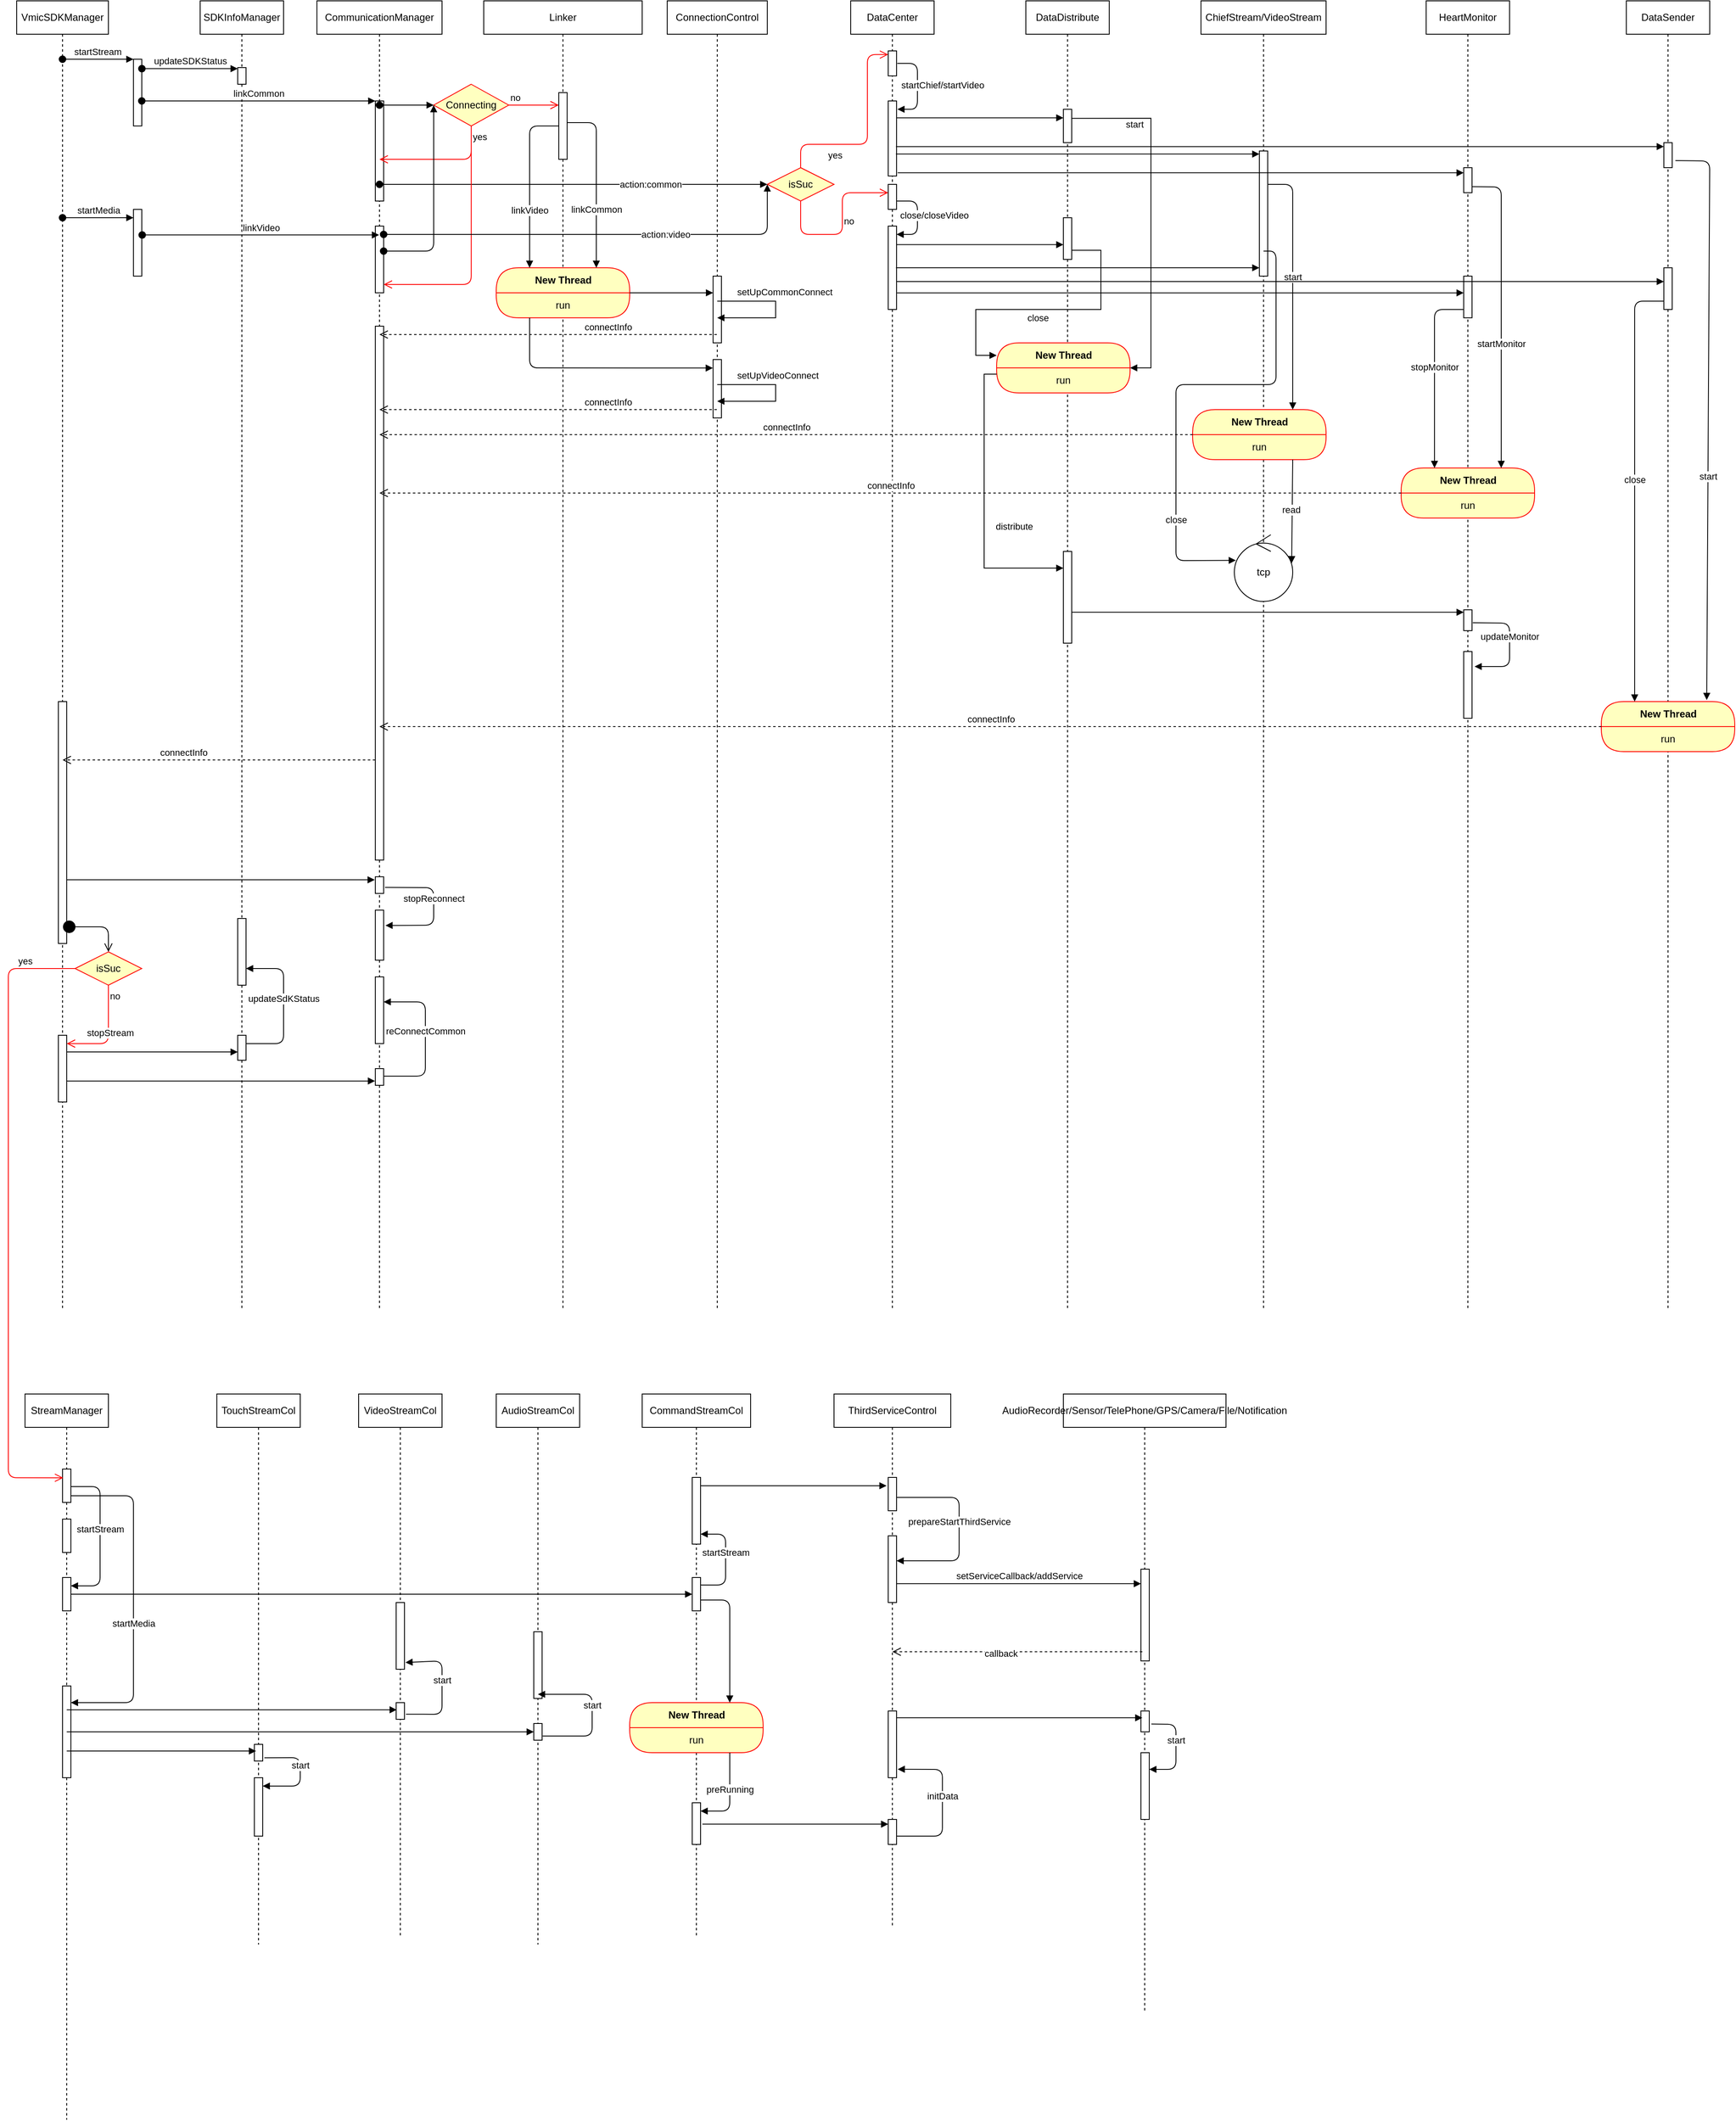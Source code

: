 <mxfile version="14.7.6" type="github" pages="3">
  <diagram id="KKEdhlgXJk6XTTu0E1Rr" name="running">
    <mxGraphModel dx="2133" dy="1332" grid="1" gridSize="10" guides="1" tooltips="1" connect="1" arrows="1" fold="1" page="1" pageScale="1" pageWidth="850" pageHeight="1100" math="0" shadow="0">
      <root>
        <mxCell id="1wFN3hMBv5l6EMzIl2eP-0" />
        <mxCell id="1wFN3hMBv5l6EMzIl2eP-1" parent="1wFN3hMBv5l6EMzIl2eP-0" />
        <mxCell id="e5Vvx01-rB3NvVif_H4Z-0" value="VmicSDKManager" style="shape=umlLifeline;perimeter=lifelinePerimeter;whiteSpace=wrap;html=1;container=1;collapsible=0;recursiveResize=0;outlineConnect=0;" vertex="1" parent="1wFN3hMBv5l6EMzIl2eP-1">
          <mxGeometry x="80" y="40" width="110" height="1570" as="geometry" />
        </mxCell>
        <mxCell id="tPIk8MyEzQqOyPf1pBIV-73" value="" style="html=1;points=[];perimeter=orthogonalPerimeter;" vertex="1" parent="e5Vvx01-rB3NvVif_H4Z-0">
          <mxGeometry x="50" y="840" width="10" height="290" as="geometry" />
        </mxCell>
        <mxCell id="tPIk8MyEzQqOyPf1pBIV-91" value="" style="html=1;points=[];perimeter=orthogonalPerimeter;" vertex="1" parent="e5Vvx01-rB3NvVif_H4Z-0">
          <mxGeometry x="50" y="1240" width="10" height="80" as="geometry" />
        </mxCell>
        <mxCell id="e5Vvx01-rB3NvVif_H4Z-2" value="startStream" style="html=1;verticalAlign=bottom;startArrow=oval;endArrow=block;startSize=8;" edge="1" target="e5Vvx01-rB3NvVif_H4Z-1" parent="1wFN3hMBv5l6EMzIl2eP-1">
          <mxGeometry relative="1" as="geometry">
            <mxPoint x="134.929" y="110" as="sourcePoint" />
            <Array as="points">
              <mxPoint x="150" y="110" />
            </Array>
          </mxGeometry>
        </mxCell>
        <mxCell id="e5Vvx01-rB3NvVif_H4Z-3" value="SDKInfoManager" style="shape=umlLifeline;perimeter=lifelinePerimeter;whiteSpace=wrap;html=1;container=1;collapsible=0;recursiveResize=0;outlineConnect=0;" vertex="1" parent="1wFN3hMBv5l6EMzIl2eP-1">
          <mxGeometry x="300" y="40" width="100" height="1570" as="geometry" />
        </mxCell>
        <mxCell id="e5Vvx01-rB3NvVif_H4Z-9" value="" style="html=1;points=[];perimeter=orthogonalPerimeter;" vertex="1" parent="e5Vvx01-rB3NvVif_H4Z-3">
          <mxGeometry x="45" y="80" width="10" height="20" as="geometry" />
        </mxCell>
        <mxCell id="tPIk8MyEzQqOyPf1pBIV-93" value="" style="html=1;points=[];perimeter=orthogonalPerimeter;" vertex="1" parent="e5Vvx01-rB3NvVif_H4Z-3">
          <mxGeometry x="45" y="1240" width="10" height="30" as="geometry" />
        </mxCell>
        <mxCell id="tPIk8MyEzQqOyPf1pBIV-95" value="" style="html=1;points=[];perimeter=orthogonalPerimeter;" vertex="1" parent="e5Vvx01-rB3NvVif_H4Z-3">
          <mxGeometry x="45" y="1100" width="10" height="80" as="geometry" />
        </mxCell>
        <mxCell id="tPIk8MyEzQqOyPf1pBIV-96" value="updateSdKStatus" style="html=1;verticalAlign=bottom;endArrow=block;" edge="1" parent="e5Vvx01-rB3NvVif_H4Z-3" source="tPIk8MyEzQqOyPf1pBIV-93" target="tPIk8MyEzQqOyPf1pBIV-95">
          <mxGeometry width="80" relative="1" as="geometry">
            <mxPoint x="90" y="1280" as="sourcePoint" />
            <mxPoint x="170" y="1280" as="targetPoint" />
            <Array as="points">
              <mxPoint x="100" y="1250" />
              <mxPoint x="100" y="1160" />
            </Array>
          </mxGeometry>
        </mxCell>
        <mxCell id="e5Vvx01-rB3NvVif_H4Z-1" value="" style="html=1;points=[];perimeter=orthogonalPerimeter;" vertex="1" parent="1wFN3hMBv5l6EMzIl2eP-1">
          <mxGeometry x="220" y="110" width="10" height="80" as="geometry" />
        </mxCell>
        <mxCell id="e5Vvx01-rB3NvVif_H4Z-10" value="updateSDKStatus" style="html=1;verticalAlign=bottom;startArrow=oval;endArrow=block;startSize=8;exitX=1.014;exitY=0.141;exitDx=0;exitDy=0;exitPerimeter=0;" edge="1" target="e5Vvx01-rB3NvVif_H4Z-9" parent="1wFN3hMBv5l6EMzIl2eP-1" source="e5Vvx01-rB3NvVif_H4Z-1">
          <mxGeometry relative="1" as="geometry">
            <mxPoint x="235" y="120" as="sourcePoint" />
          </mxGeometry>
        </mxCell>
        <mxCell id="e5Vvx01-rB3NvVif_H4Z-11" value="CommunicationManager" style="shape=umlLifeline;perimeter=lifelinePerimeter;whiteSpace=wrap;html=1;container=1;collapsible=0;recursiveResize=0;outlineConnect=0;" vertex="1" parent="1wFN3hMBv5l6EMzIl2eP-1">
          <mxGeometry x="440" y="40" width="150" height="1570" as="geometry" />
        </mxCell>
        <mxCell id="e5Vvx01-rB3NvVif_H4Z-12" value="" style="html=1;points=[];perimeter=orthogonalPerimeter;" vertex="1" parent="e5Vvx01-rB3NvVif_H4Z-11">
          <mxGeometry x="70" y="120" width="10" height="120" as="geometry" />
        </mxCell>
        <mxCell id="tPIk8MyEzQqOyPf1pBIV-68" value="" style="html=1;points=[];perimeter=orthogonalPerimeter;" vertex="1" parent="e5Vvx01-rB3NvVif_H4Z-11">
          <mxGeometry x="70" y="390" width="10" height="640" as="geometry" />
        </mxCell>
        <mxCell id="tPIk8MyEzQqOyPf1pBIV-81" value="" style="html=1;points=[];perimeter=orthogonalPerimeter;" vertex="1" parent="e5Vvx01-rB3NvVif_H4Z-11">
          <mxGeometry x="70" y="1050" width="10" height="20" as="geometry" />
        </mxCell>
        <mxCell id="tPIk8MyEzQqOyPf1pBIV-83" value="" style="html=1;points=[];perimeter=orthogonalPerimeter;" vertex="1" parent="e5Vvx01-rB3NvVif_H4Z-11">
          <mxGeometry x="70" y="1090" width="10" height="60" as="geometry" />
        </mxCell>
        <mxCell id="tPIk8MyEzQqOyPf1pBIV-84" value="stopReconnect" style="html=1;verticalAlign=bottom;endArrow=block;exitX=1.157;exitY=0.636;exitDx=0;exitDy=0;exitPerimeter=0;entryX=1.214;entryY=0.307;entryDx=0;entryDy=0;entryPerimeter=0;" edge="1" parent="e5Vvx01-rB3NvVif_H4Z-11" source="tPIk8MyEzQqOyPf1pBIV-81" target="tPIk8MyEzQqOyPf1pBIV-83">
          <mxGeometry width="80" relative="1" as="geometry">
            <mxPoint x="-130" y="1010" as="sourcePoint" />
            <mxPoint x="-50" y="1010" as="targetPoint" />
            <Array as="points">
              <mxPoint x="140" y="1063" />
              <mxPoint x="140" y="1108" />
            </Array>
          </mxGeometry>
        </mxCell>
        <mxCell id="tPIk8MyEzQqOyPf1pBIV-97" value="" style="html=1;points=[];perimeter=orthogonalPerimeter;" vertex="1" parent="e5Vvx01-rB3NvVif_H4Z-11">
          <mxGeometry x="70" y="1280" width="10" height="20" as="geometry" />
        </mxCell>
        <mxCell id="tPIk8MyEzQqOyPf1pBIV-99" value="" style="html=1;points=[];perimeter=orthogonalPerimeter;" vertex="1" parent="e5Vvx01-rB3NvVif_H4Z-11">
          <mxGeometry x="70" y="1170" width="10" height="80" as="geometry" />
        </mxCell>
        <mxCell id="tPIk8MyEzQqOyPf1pBIV-100" value="reConnectCommon" style="html=1;verticalAlign=bottom;endArrow=block;exitX=1.05;exitY=0.45;exitDx=0;exitDy=0;exitPerimeter=0;" edge="1" parent="e5Vvx01-rB3NvVif_H4Z-11" source="tPIk8MyEzQqOyPf1pBIV-97" target="tPIk8MyEzQqOyPf1pBIV-99">
          <mxGeometry width="80" relative="1" as="geometry">
            <mxPoint x="140" y="1340" as="sourcePoint" />
            <mxPoint x="220" y="1340" as="targetPoint" />
            <Array as="points">
              <mxPoint x="130" y="1289" />
              <mxPoint x="130" y="1200" />
            </Array>
          </mxGeometry>
        </mxCell>
        <mxCell id="tPIk8MyEzQqOyPf1pBIV-112" value="" style="html=1;points=[];perimeter=orthogonalPerimeter;" vertex="1" parent="e5Vvx01-rB3NvVif_H4Z-11">
          <mxGeometry x="70" y="270" width="10" height="80" as="geometry" />
        </mxCell>
        <mxCell id="e5Vvx01-rB3NvVif_H4Z-13" value="linkCommon" style="html=1;verticalAlign=bottom;startArrow=oval;endArrow=block;startSize=8;" edge="1" target="e5Vvx01-rB3NvVif_H4Z-12" parent="1wFN3hMBv5l6EMzIl2eP-1" source="e5Vvx01-rB3NvVif_H4Z-1">
          <mxGeometry relative="1" as="geometry">
            <mxPoint x="450" y="140" as="sourcePoint" />
          </mxGeometry>
        </mxCell>
        <mxCell id="e5Vvx01-rB3NvVif_H4Z-17" value="Connecting" style="rhombus;whiteSpace=wrap;html=1;fillColor=#ffffc0;strokeColor=#ff0000;" vertex="1" parent="1wFN3hMBv5l6EMzIl2eP-1">
          <mxGeometry x="580" y="140" width="90" height="50" as="geometry" />
        </mxCell>
        <mxCell id="e5Vvx01-rB3NvVif_H4Z-18" value="no" style="edgeStyle=orthogonalEdgeStyle;html=1;align=left;verticalAlign=bottom;endArrow=open;endSize=8;strokeColor=#ff0000;exitX=1;exitY=0.5;exitDx=0;exitDy=0;" edge="1" source="e5Vvx01-rB3NvVif_H4Z-17" parent="1wFN3hMBv5l6EMzIl2eP-1" target="tPIk8MyEzQqOyPf1pBIV-116">
          <mxGeometry x="-1" relative="1" as="geometry">
            <mxPoint x="620" y="130" as="targetPoint" />
            <mxPoint x="625" y="160" as="sourcePoint" />
            <Array as="points">
              <mxPoint x="720" y="165" />
              <mxPoint x="720" y="165" />
            </Array>
          </mxGeometry>
        </mxCell>
        <mxCell id="e5Vvx01-rB3NvVif_H4Z-19" value="yes" style="edgeStyle=orthogonalEdgeStyle;html=1;align=left;verticalAlign=top;endArrow=open;endSize=8;strokeColor=#ff0000;exitX=0.5;exitY=1;exitDx=0;exitDy=0;" edge="1" source="e5Vvx01-rB3NvVif_H4Z-17" parent="1wFN3hMBv5l6EMzIl2eP-1" target="e5Vvx01-rB3NvVif_H4Z-11">
          <mxGeometry x="-1" relative="1" as="geometry">
            <mxPoint x="630" y="280" as="targetPoint" />
            <Array as="points">
              <mxPoint x="540" y="230" />
              <mxPoint x="540" y="230" />
            </Array>
          </mxGeometry>
        </mxCell>
        <mxCell id="e5Vvx01-rB3NvVif_H4Z-20" value="" style="html=1;verticalAlign=bottom;startArrow=oval;endArrow=block;startSize=8;entryX=0;entryY=0.5;entryDx=0;entryDy=0;" edge="1" parent="1wFN3hMBv5l6EMzIl2eP-1" source="e5Vvx01-rB3NvVif_H4Z-11" target="e5Vvx01-rB3NvVif_H4Z-17">
          <mxGeometry relative="1" as="geometry">
            <mxPoint x="240" y="170" as="sourcePoint" />
            <mxPoint x="520" y="170" as="targetPoint" />
          </mxGeometry>
        </mxCell>
        <mxCell id="e5Vvx01-rB3NvVif_H4Z-21" value="Linker" style="shape=umlLifeline;perimeter=lifelinePerimeter;whiteSpace=wrap;html=1;container=1;collapsible=0;recursiveResize=0;outlineConnect=0;" vertex="1" parent="1wFN3hMBv5l6EMzIl2eP-1">
          <mxGeometry x="640" y="40" width="190" height="1570" as="geometry" />
        </mxCell>
        <mxCell id="e5Vvx01-rB3NvVif_H4Z-23" value="New Thread&lt;span style=&quot;white-space: pre&quot;&gt;&lt;/span&gt;" style="swimlane;html=1;fontStyle=1;align=center;verticalAlign=middle;childLayout=stackLayout;horizontal=1;startSize=30;horizontalStack=0;resizeParent=0;resizeLast=1;container=0;fontColor=#000000;collapsible=0;rounded=1;arcSize=30;strokeColor=#ff0000;fillColor=#ffffc0;swimlaneFillColor=#ffffc0;dropTarget=0;" vertex="1" parent="e5Vvx01-rB3NvVif_H4Z-21">
          <mxGeometry x="15" y="320" width="160" height="60" as="geometry" />
        </mxCell>
        <mxCell id="e5Vvx01-rB3NvVif_H4Z-24" value="run" style="text;html=1;strokeColor=none;fillColor=none;align=center;verticalAlign=middle;spacingLeft=4;spacingRight=4;whiteSpace=wrap;overflow=hidden;rotatable=0;fontColor=#000000;" vertex="1" parent="e5Vvx01-rB3NvVif_H4Z-23">
          <mxGeometry y="30" width="160" height="30" as="geometry" />
        </mxCell>
        <mxCell id="tPIk8MyEzQqOyPf1pBIV-116" value="" style="html=1;points=[];perimeter=orthogonalPerimeter;" vertex="1" parent="e5Vvx01-rB3NvVif_H4Z-21">
          <mxGeometry x="90" y="110" width="10" height="80" as="geometry" />
        </mxCell>
        <mxCell id="tPIk8MyEzQqOyPf1pBIV-117" value="linkCommon" style="html=1;verticalAlign=bottom;endArrow=block;entryX=0.75;entryY=0;entryDx=0;entryDy=0;" edge="1" parent="e5Vvx01-rB3NvVif_H4Z-21" source="tPIk8MyEzQqOyPf1pBIV-116" target="e5Vvx01-rB3NvVif_H4Z-23">
          <mxGeometry x="0.415" width="80" relative="1" as="geometry">
            <mxPoint x="180" y="110" as="sourcePoint" />
            <mxPoint x="260" y="110" as="targetPoint" />
            <Array as="points">
              <mxPoint x="135" y="146" />
            </Array>
            <mxPoint as="offset" />
          </mxGeometry>
        </mxCell>
        <mxCell id="tPIk8MyEzQqOyPf1pBIV-119" value="linkVideo" style="html=1;verticalAlign=bottom;endArrow=block;entryX=0.25;entryY=0;entryDx=0;entryDy=0;" edge="1" parent="e5Vvx01-rB3NvVif_H4Z-21" source="tPIk8MyEzQqOyPf1pBIV-116" target="e5Vvx01-rB3NvVif_H4Z-23">
          <mxGeometry x="0.415" width="80" relative="1" as="geometry">
            <mxPoint x="113.83" y="156.48" as="sourcePoint" />
            <mxPoint x="145.0" y="330" as="targetPoint" />
            <Array as="points">
              <mxPoint x="55" y="150" />
            </Array>
            <mxPoint as="offset" />
          </mxGeometry>
        </mxCell>
        <mxCell id="e5Vvx01-rB3NvVif_H4Z-26" value="ConnectionControl" style="shape=umlLifeline;perimeter=lifelinePerimeter;whiteSpace=wrap;html=1;container=1;collapsible=0;recursiveResize=0;outlineConnect=0;" vertex="1" parent="1wFN3hMBv5l6EMzIl2eP-1">
          <mxGeometry x="860" y="40" width="120" height="1570" as="geometry" />
        </mxCell>
        <mxCell id="e5Vvx01-rB3NvVif_H4Z-28" value="" style="html=1;points=[];perimeter=orthogonalPerimeter;" vertex="1" parent="e5Vvx01-rB3NvVif_H4Z-26">
          <mxGeometry x="55" y="330" width="10" height="80" as="geometry" />
        </mxCell>
        <mxCell id="tPIk8MyEzQqOyPf1pBIV-120" value="" style="html=1;points=[];perimeter=orthogonalPerimeter;" vertex="1" parent="e5Vvx01-rB3NvVif_H4Z-26">
          <mxGeometry x="55" y="430" width="10" height="70" as="geometry" />
        </mxCell>
        <mxCell id="e5Vvx01-rB3NvVif_H4Z-29" value="" style="html=1;verticalAlign=bottom;endArrow=block;exitX=1;exitY=0;exitDx=0;exitDy=0;" edge="1" parent="1wFN3hMBv5l6EMzIl2eP-1" source="e5Vvx01-rB3NvVif_H4Z-24" target="e5Vvx01-rB3NvVif_H4Z-28">
          <mxGeometry width="80" relative="1" as="geometry">
            <mxPoint x="820" y="390" as="sourcePoint" />
            <mxPoint x="660" y="340" as="targetPoint" />
            <Array as="points">
              <mxPoint x="850" y="390" />
            </Array>
          </mxGeometry>
        </mxCell>
        <mxCell id="e5Vvx01-rB3NvVif_H4Z-31" value="setUpCommonConnect" style="edgeStyle=orthogonalEdgeStyle;html=1;align=left;spacingLeft=2;endArrow=block;rounded=0;" edge="1" target="e5Vvx01-rB3NvVif_H4Z-26" parent="1wFN3hMBv5l6EMzIl2eP-1" source="e5Vvx01-rB3NvVif_H4Z-26">
          <mxGeometry x="-0.748" y="11" relative="1" as="geometry">
            <mxPoint x="919.324" y="361.059" as="sourcePoint" />
            <Array as="points">
              <mxPoint x="990" y="400" />
              <mxPoint x="990" y="420" />
            </Array>
            <mxPoint x="919.324" y="380" as="targetPoint" />
            <mxPoint as="offset" />
          </mxGeometry>
        </mxCell>
        <mxCell id="e5Vvx01-rB3NvVif_H4Z-32" value="isSuc" style="rhombus;whiteSpace=wrap;html=1;fillColor=#ffffc0;strokeColor=#ff0000;" vertex="1" parent="1wFN3hMBv5l6EMzIl2eP-1">
          <mxGeometry x="980" y="240" width="80" height="40" as="geometry" />
        </mxCell>
        <mxCell id="e5Vvx01-rB3NvVif_H4Z-33" value="no" style="edgeStyle=orthogonalEdgeStyle;html=1;align=left;verticalAlign=bottom;endArrow=open;endSize=8;strokeColor=#ff0000;exitX=0.5;exitY=1;exitDx=0;exitDy=0;" edge="1" source="e5Vvx01-rB3NvVif_H4Z-32" parent="1wFN3hMBv5l6EMzIl2eP-1" target="tPIk8MyEzQqOyPf1pBIV-57">
          <mxGeometry relative="1" as="geometry">
            <mxPoint x="720" y="290" as="targetPoint" />
            <Array as="points">
              <mxPoint x="1020" y="320" />
              <mxPoint x="1070" y="320" />
              <mxPoint x="1070" y="270" />
            </Array>
          </mxGeometry>
        </mxCell>
        <mxCell id="e5Vvx01-rB3NvVif_H4Z-34" value="yes" style="edgeStyle=orthogonalEdgeStyle;html=1;align=left;verticalAlign=top;endArrow=open;endSize=8;strokeColor=#ff0000;exitX=0.5;exitY=0;exitDx=0;exitDy=0;entryX=0;entryY=0.147;entryDx=0;entryDy=0;entryPerimeter=0;" edge="1" source="e5Vvx01-rB3NvVif_H4Z-32" parent="1wFN3hMBv5l6EMzIl2eP-1" target="tPIk8MyEzQqOyPf1pBIV-2">
          <mxGeometry x="-0.508" relative="1" as="geometry">
            <mxPoint x="580" y="370" as="targetPoint" />
            <Array as="points">
              <mxPoint x="1020" y="212" />
              <mxPoint x="1100" y="212" />
              <mxPoint x="1100" y="105" />
            </Array>
            <mxPoint as="offset" />
          </mxGeometry>
        </mxCell>
        <mxCell id="tPIk8MyEzQqOyPf1pBIV-0" value="connectInfo" style="html=1;verticalAlign=bottom;endArrow=open;dashed=1;endSize=8;" edge="1" parent="1wFN3hMBv5l6EMzIl2eP-1" source="e5Vvx01-rB3NvVif_H4Z-26" target="e5Vvx01-rB3NvVif_H4Z-11">
          <mxGeometry x="-0.352" relative="1" as="geometry">
            <mxPoint x="870" y="350" as="sourcePoint" />
            <mxPoint x="790" y="350" as="targetPoint" />
            <Array as="points">
              <mxPoint x="610" y="440" />
            </Array>
            <mxPoint as="offset" />
          </mxGeometry>
        </mxCell>
        <mxCell id="tPIk8MyEzQqOyPf1pBIV-1" value="DataCenter" style="shape=umlLifeline;perimeter=lifelinePerimeter;whiteSpace=wrap;html=1;container=1;collapsible=0;recursiveResize=0;outlineConnect=0;" vertex="1" parent="1wFN3hMBv5l6EMzIl2eP-1">
          <mxGeometry x="1080" y="40" width="100" height="1570" as="geometry" />
        </mxCell>
        <mxCell id="tPIk8MyEzQqOyPf1pBIV-2" value="" style="html=1;points=[];perimeter=orthogonalPerimeter;" vertex="1" parent="tPIk8MyEzQqOyPf1pBIV-1">
          <mxGeometry x="45" y="60" width="10" height="30" as="geometry" />
        </mxCell>
        <mxCell id="tPIk8MyEzQqOyPf1pBIV-5" value="" style="html=1;points=[];perimeter=orthogonalPerimeter;" vertex="1" parent="tPIk8MyEzQqOyPf1pBIV-1">
          <mxGeometry x="45" y="270" width="10" height="100" as="geometry" />
        </mxCell>
        <mxCell id="tPIk8MyEzQqOyPf1pBIV-31" value="" style="html=1;points=[];perimeter=orthogonalPerimeter;" vertex="1" parent="tPIk8MyEzQqOyPf1pBIV-1">
          <mxGeometry x="45" y="120" width="10" height="90" as="geometry" />
        </mxCell>
        <mxCell id="tPIk8MyEzQqOyPf1pBIV-3" value="" style="html=1;verticalAlign=bottom;startArrow=oval;endArrow=block;startSize=8;" edge="1" parent="1wFN3hMBv5l6EMzIl2eP-1" source="e5Vvx01-rB3NvVif_H4Z-11">
          <mxGeometry relative="1" as="geometry">
            <mxPoint x="524.929" y="175" as="sourcePoint" />
            <mxPoint x="980" y="260" as="targetPoint" />
            <Array as="points" />
          </mxGeometry>
        </mxCell>
        <mxCell id="tPIk8MyEzQqOyPf1pBIV-6" value="action:common" style="edgeLabel;html=1;align=center;verticalAlign=middle;resizable=0;points=[];" vertex="1" connectable="0" parent="tPIk8MyEzQqOyPf1pBIV-3">
          <mxGeometry x="0.046" relative="1" as="geometry">
            <mxPoint x="82" as="offset" />
          </mxGeometry>
        </mxCell>
        <mxCell id="tPIk8MyEzQqOyPf1pBIV-16" value="DataDistribute" style="shape=umlLifeline;perimeter=lifelinePerimeter;whiteSpace=wrap;html=1;container=1;collapsible=0;recursiveResize=0;outlineConnect=0;" vertex="1" parent="1wFN3hMBv5l6EMzIl2eP-1">
          <mxGeometry x="1290" y="40" width="100" height="1570" as="geometry" />
        </mxCell>
        <mxCell id="tPIk8MyEzQqOyPf1pBIV-20" value="" style="html=1;points=[];perimeter=orthogonalPerimeter;" vertex="1" parent="tPIk8MyEzQqOyPf1pBIV-16">
          <mxGeometry x="45" y="130" width="10" height="40" as="geometry" />
        </mxCell>
        <mxCell id="tPIk8MyEzQqOyPf1pBIV-24" value="" style="html=1;points=[];perimeter=orthogonalPerimeter;" vertex="1" parent="tPIk8MyEzQqOyPf1pBIV-16">
          <mxGeometry x="45" y="260" width="10" height="50" as="geometry" />
        </mxCell>
        <mxCell id="tPIk8MyEzQqOyPf1pBIV-17" value="New Thread&lt;span style=&quot;white-space: pre&quot;&gt;&lt;/span&gt;" style="swimlane;html=1;fontStyle=1;align=center;verticalAlign=middle;childLayout=stackLayout;horizontal=1;startSize=30;horizontalStack=0;resizeParent=0;resizeLast=1;container=0;fontColor=#000000;collapsible=0;rounded=1;arcSize=30;strokeColor=#ff0000;fillColor=#ffffc0;swimlaneFillColor=#ffffc0;dropTarget=0;" vertex="1" parent="1wFN3hMBv5l6EMzIl2eP-1">
          <mxGeometry x="1255" y="450" width="160" height="60" as="geometry" />
        </mxCell>
        <mxCell id="tPIk8MyEzQqOyPf1pBIV-18" value="run" style="text;html=1;strokeColor=none;fillColor=none;align=center;verticalAlign=middle;spacingLeft=4;spacingRight=4;whiteSpace=wrap;overflow=hidden;rotatable=0;fontColor=#000000;" vertex="1" parent="tPIk8MyEzQqOyPf1pBIV-17">
          <mxGeometry y="30" width="160" height="30" as="geometry" />
        </mxCell>
        <mxCell id="tPIk8MyEzQqOyPf1pBIV-19" value="" style="html=1;verticalAlign=bottom;endArrow=block;exitX=0.993;exitY=0.225;exitDx=0;exitDy=0;exitPerimeter=0;" edge="1" parent="1wFN3hMBv5l6EMzIl2eP-1" source="tPIk8MyEzQqOyPf1pBIV-31" target="tPIk8MyEzQqOyPf1pBIV-20">
          <mxGeometry width="80" relative="1" as="geometry">
            <mxPoint x="1020" y="270" as="sourcePoint" />
            <mxPoint x="1100" y="270" as="targetPoint" />
            <Array as="points" />
          </mxGeometry>
        </mxCell>
        <mxCell id="tPIk8MyEzQqOyPf1pBIV-21" value="start" style="edgeStyle=orthogonalEdgeStyle;html=1;align=left;spacingLeft=2;endArrow=block;rounded=0;exitX=0.943;exitY=0.271;exitDx=0;exitDy=0;exitPerimeter=0;entryX=1;entryY=0.5;entryDx=0;entryDy=0;" edge="1" parent="1wFN3hMBv5l6EMzIl2eP-1" source="tPIk8MyEzQqOyPf1pBIV-20" target="tPIk8MyEzQqOyPf1pBIV-17">
          <mxGeometry x="-0.704" y="-7" relative="1" as="geometry">
            <mxPoint x="1229.999" y="320.97" as="sourcePoint" />
            <Array as="points">
              <mxPoint x="1440" y="181" />
              <mxPoint x="1440" y="480" />
            </Array>
            <mxPoint x="1229.999" y="339.999" as="targetPoint" />
            <mxPoint as="offset" />
          </mxGeometry>
        </mxCell>
        <mxCell id="tPIk8MyEzQqOyPf1pBIV-23" value="distribute" style="edgeStyle=orthogonalEdgeStyle;html=1;align=left;spacingLeft=2;endArrow=block;rounded=0;exitX=0;exitY=0.25;exitDx=0;exitDy=0;" edge="1" parent="1wFN3hMBv5l6EMzIl2eP-1" source="tPIk8MyEzQqOyPf1pBIV-18" target="tPIk8MyEzQqOyPf1pBIV-22">
          <mxGeometry x="0.153" y="10" relative="1" as="geometry">
            <mxPoint x="1349.43" y="188.13" as="sourcePoint" />
            <Array as="points">
              <mxPoint x="1240" y="488" />
              <mxPoint x="1240" y="720" />
            </Array>
            <mxPoint x="1425" y="245" as="targetPoint" />
            <mxPoint as="offset" />
          </mxGeometry>
        </mxCell>
        <mxCell id="tPIk8MyEzQqOyPf1pBIV-25" value="" style="html=1;verticalAlign=bottom;endArrow=block;exitX=0.967;exitY=0.223;exitDx=0;exitDy=0;exitPerimeter=0;" edge="1" parent="1wFN3hMBv5l6EMzIl2eP-1" source="tPIk8MyEzQqOyPf1pBIV-5" target="tPIk8MyEzQqOyPf1pBIV-24">
          <mxGeometry width="80" relative="1" as="geometry">
            <mxPoint x="970" y="440" as="sourcePoint" />
            <mxPoint x="1050" y="440" as="targetPoint" />
            <Array as="points" />
          </mxGeometry>
        </mxCell>
        <mxCell id="tPIk8MyEzQqOyPf1pBIV-29" value="close" style="edgeStyle=orthogonalEdgeStyle;html=1;align=left;spacingLeft=2;endArrow=block;rounded=0;exitX=1;exitY=0.779;exitDx=0;exitDy=0;exitPerimeter=0;entryX=0;entryY=0.25;entryDx=0;entryDy=0;" edge="1" parent="1wFN3hMBv5l6EMzIl2eP-1" source="tPIk8MyEzQqOyPf1pBIV-24" target="tPIk8MyEzQqOyPf1pBIV-17">
          <mxGeometry x="0.178" y="10" relative="1" as="geometry">
            <mxPoint x="1364.43" y="148.13" as="sourcePoint" />
            <Array as="points">
              <mxPoint x="1380" y="339" />
              <mxPoint x="1380" y="410" />
              <mxPoint x="1230" y="410" />
              <mxPoint x="1230" y="465" />
            </Array>
            <mxPoint x="1440" y="205" as="targetPoint" />
            <mxPoint as="offset" />
          </mxGeometry>
        </mxCell>
        <mxCell id="tPIk8MyEzQqOyPf1pBIV-32" value="startChief/startVideo" style="html=1;verticalAlign=bottom;endArrow=block;exitX=1.086;exitY=0.5;exitDx=0;exitDy=0;exitPerimeter=0;" edge="1" parent="1wFN3hMBv5l6EMzIl2eP-1" source="tPIk8MyEzQqOyPf1pBIV-2">
          <mxGeometry x="0.147" y="30" width="80" relative="1" as="geometry">
            <mxPoint x="990" y="380" as="sourcePoint" />
            <mxPoint x="1136" y="170" as="targetPoint" />
            <Array as="points">
              <mxPoint x="1160" y="115" />
              <mxPoint x="1160" y="170" />
            </Array>
            <mxPoint as="offset" />
          </mxGeometry>
        </mxCell>
        <mxCell id="tPIk8MyEzQqOyPf1pBIV-33" value="ChiefStream/VideoStream" style="shape=umlLifeline;perimeter=lifelinePerimeter;whiteSpace=wrap;html=1;container=1;collapsible=0;recursiveResize=0;outlineConnect=0;" vertex="1" parent="1wFN3hMBv5l6EMzIl2eP-1">
          <mxGeometry x="1500" y="40" width="150" height="1570" as="geometry" />
        </mxCell>
        <mxCell id="tPIk8MyEzQqOyPf1pBIV-36" value="" style="html=1;points=[];perimeter=orthogonalPerimeter;" vertex="1" parent="tPIk8MyEzQqOyPf1pBIV-33">
          <mxGeometry x="70" y="180" width="10" height="150" as="geometry" />
        </mxCell>
        <mxCell id="tPIk8MyEzQqOyPf1pBIV-34" value="New Thread&lt;span style=&quot;white-space: pre&quot;&gt;&lt;/span&gt;" style="swimlane;html=1;fontStyle=1;align=center;verticalAlign=middle;childLayout=stackLayout;horizontal=1;startSize=30;horizontalStack=0;resizeParent=0;resizeLast=1;container=0;fontColor=#000000;collapsible=0;rounded=1;arcSize=30;strokeColor=#ff0000;fillColor=#ffffc0;swimlaneFillColor=#ffffc0;dropTarget=0;" vertex="1" parent="tPIk8MyEzQqOyPf1pBIV-33">
          <mxGeometry x="-10" y="490" width="160" height="60" as="geometry" />
        </mxCell>
        <mxCell id="tPIk8MyEzQqOyPf1pBIV-35" value="run" style="text;html=1;strokeColor=none;fillColor=none;align=center;verticalAlign=middle;spacingLeft=4;spacingRight=4;whiteSpace=wrap;overflow=hidden;rotatable=0;fontColor=#000000;" vertex="1" parent="tPIk8MyEzQqOyPf1pBIV-34">
          <mxGeometry y="30" width="160" height="30" as="geometry" />
        </mxCell>
        <mxCell id="678fyUr7nl6KMGPTaqyC-12" value="run" style="text;html=1;strokeColor=none;fillColor=none;align=center;verticalAlign=middle;spacingLeft=4;spacingRight=4;whiteSpace=wrap;overflow=hidden;rotatable=0;fontColor=#000000;" vertex="1" parent="tPIk8MyEzQqOyPf1pBIV-34">
          <mxGeometry y="60" width="160" as="geometry" />
        </mxCell>
        <mxCell id="tPIk8MyEzQqOyPf1pBIV-41" value="tcp" style="ellipse;shape=umlControl;whiteSpace=wrap;html=1;" vertex="1" parent="tPIk8MyEzQqOyPf1pBIV-33">
          <mxGeometry x="40" y="640" width="70" height="80" as="geometry" />
        </mxCell>
        <mxCell id="tPIk8MyEzQqOyPf1pBIV-38" value="start" style="html=1;verticalAlign=bottom;endArrow=block;entryX=0.75;entryY=0;entryDx=0;entryDy=0;" edge="1" parent="tPIk8MyEzQqOyPf1pBIV-33" source="tPIk8MyEzQqOyPf1pBIV-36" target="tPIk8MyEzQqOyPf1pBIV-34">
          <mxGeometry width="80" relative="1" as="geometry">
            <mxPoint x="-300" y="400" as="sourcePoint" />
            <mxPoint x="-220" y="400" as="targetPoint" />
            <Array as="points">
              <mxPoint x="110" y="220" />
            </Array>
          </mxGeometry>
        </mxCell>
        <mxCell id="tPIk8MyEzQqOyPf1pBIV-42" value="read" style="html=1;verticalAlign=bottom;endArrow=block;exitX=0.75;exitY=1;exitDx=0;exitDy=0;entryX=0.982;entryY=0.427;entryDx=0;entryDy=0;entryPerimeter=0;" edge="1" parent="tPIk8MyEzQqOyPf1pBIV-33" source="tPIk8MyEzQqOyPf1pBIV-35" target="tPIk8MyEzQqOyPf1pBIV-41">
          <mxGeometry x="0.128" y="-1" width="80" relative="1" as="geometry">
            <mxPoint x="-140" y="590" as="sourcePoint" />
            <mxPoint x="-60" y="590" as="targetPoint" />
            <mxPoint y="-1" as="offset" />
          </mxGeometry>
        </mxCell>
        <mxCell id="tPIk8MyEzQqOyPf1pBIV-40" value="close" style="html=1;verticalAlign=bottom;endArrow=block;entryX=0.026;entryY=0.384;entryDx=0;entryDy=0;entryPerimeter=0;" edge="1" parent="tPIk8MyEzQqOyPf1pBIV-33" source="tPIk8MyEzQqOyPf1pBIV-33" target="tPIk8MyEzQqOyPf1pBIV-41">
          <mxGeometry x="0.611" width="80" relative="1" as="geometry">
            <mxPoint x="-10" y="320" as="sourcePoint" />
            <mxPoint x="70" y="320" as="targetPoint" />
            <Array as="points">
              <mxPoint x="90" y="300" />
              <mxPoint x="90" y="460" />
              <mxPoint x="-30" y="460" />
              <mxPoint x="-30" y="671" />
            </Array>
            <mxPoint as="offset" />
          </mxGeometry>
        </mxCell>
        <mxCell id="tPIk8MyEzQqOyPf1pBIV-37" value="" style="html=1;verticalAlign=bottom;endArrow=block;exitX=0.924;exitY=0.707;exitDx=0;exitDy=0;exitPerimeter=0;" edge="1" parent="1wFN3hMBv5l6EMzIl2eP-1" source="tPIk8MyEzQqOyPf1pBIV-31" target="tPIk8MyEzQqOyPf1pBIV-36">
          <mxGeometry width="80" relative="1" as="geometry">
            <mxPoint x="1220" y="430" as="sourcePoint" />
            <mxPoint x="1300" y="430" as="targetPoint" />
            <Array as="points" />
          </mxGeometry>
        </mxCell>
        <mxCell id="tPIk8MyEzQqOyPf1pBIV-39" value="" style="html=1;verticalAlign=bottom;endArrow=block;exitX=0.929;exitY=0.5;exitDx=0;exitDy=0;exitPerimeter=0;" edge="1" parent="1wFN3hMBv5l6EMzIl2eP-1" source="tPIk8MyEzQqOyPf1pBIV-5" target="tPIk8MyEzQqOyPf1pBIV-36">
          <mxGeometry width="80" relative="1" as="geometry">
            <mxPoint x="1190" y="420" as="sourcePoint" />
            <mxPoint x="1270" y="420" as="targetPoint" />
            <Array as="points" />
          </mxGeometry>
        </mxCell>
        <mxCell id="tPIk8MyEzQqOyPf1pBIV-22" value="" style="html=1;points=[];perimeter=orthogonalPerimeter;" vertex="1" parent="1wFN3hMBv5l6EMzIl2eP-1">
          <mxGeometry x="1335" y="700" width="10" height="110" as="geometry" />
        </mxCell>
        <mxCell id="tPIk8MyEzQqOyPf1pBIV-44" value="HeartMonitor" style="shape=umlLifeline;perimeter=lifelinePerimeter;whiteSpace=wrap;html=1;container=1;collapsible=0;recursiveResize=0;outlineConnect=0;" vertex="1" parent="1wFN3hMBv5l6EMzIl2eP-1">
          <mxGeometry x="1770" y="40" width="100" height="1570" as="geometry" />
        </mxCell>
        <mxCell id="tPIk8MyEzQqOyPf1pBIV-45" value="" style="html=1;points=[];perimeter=orthogonalPerimeter;" vertex="1" parent="tPIk8MyEzQqOyPf1pBIV-44">
          <mxGeometry x="45" y="200" width="10" height="30" as="geometry" />
        </mxCell>
        <mxCell id="tPIk8MyEzQqOyPf1pBIV-50" value="" style="html=1;points=[];perimeter=orthogonalPerimeter;" vertex="1" parent="tPIk8MyEzQqOyPf1pBIV-44">
          <mxGeometry x="45" y="780" width="10" height="80" as="geometry" />
        </mxCell>
        <mxCell id="tPIk8MyEzQqOyPf1pBIV-51" value="" style="html=1;points=[];perimeter=orthogonalPerimeter;" vertex="1" parent="tPIk8MyEzQqOyPf1pBIV-44">
          <mxGeometry x="45" y="730" width="10" height="25" as="geometry" />
        </mxCell>
        <mxCell id="tPIk8MyEzQqOyPf1pBIV-53" value="updateMonitor" style="html=1;verticalAlign=bottom;endArrow=block;exitX=1.097;exitY=0.622;exitDx=0;exitDy=0;exitPerimeter=0;entryX=1.303;entryY=0.225;entryDx=0;entryDy=0;entryPerimeter=0;" edge="1" parent="tPIk8MyEzQqOyPf1pBIV-44" source="tPIk8MyEzQqOyPf1pBIV-51" target="tPIk8MyEzQqOyPf1pBIV-50">
          <mxGeometry width="80" relative="1" as="geometry">
            <mxPoint x="110" y="870" as="sourcePoint" />
            <mxPoint x="190" y="870" as="targetPoint" />
            <Array as="points">
              <mxPoint x="100" y="746" />
              <mxPoint x="100" y="798" />
            </Array>
          </mxGeometry>
        </mxCell>
        <mxCell id="tPIk8MyEzQqOyPf1pBIV-54" value="" style="html=1;points=[];perimeter=orthogonalPerimeter;" vertex="1" parent="tPIk8MyEzQqOyPf1pBIV-44">
          <mxGeometry x="45" y="330" width="10" height="50" as="geometry" />
        </mxCell>
        <mxCell id="tPIk8MyEzQqOyPf1pBIV-46" value="" style="html=1;verticalAlign=bottom;endArrow=block;exitX=1.131;exitY=0.957;exitDx=0;exitDy=0;exitPerimeter=0;" edge="1" parent="1wFN3hMBv5l6EMzIl2eP-1" source="tPIk8MyEzQqOyPf1pBIV-31" target="tPIk8MyEzQqOyPf1pBIV-45">
          <mxGeometry width="80" relative="1" as="geometry">
            <mxPoint x="1150" y="600" as="sourcePoint" />
            <mxPoint x="1230" y="600" as="targetPoint" />
          </mxGeometry>
        </mxCell>
        <mxCell id="tPIk8MyEzQqOyPf1pBIV-47" value="New Thread&lt;span style=&quot;white-space: pre&quot;&gt;&lt;/span&gt;" style="swimlane;html=1;fontStyle=1;align=center;verticalAlign=middle;childLayout=stackLayout;horizontal=1;startSize=30;horizontalStack=0;resizeParent=0;resizeLast=1;container=0;fontColor=#000000;collapsible=0;rounded=1;arcSize=30;strokeColor=#ff0000;fillColor=#ffffc0;swimlaneFillColor=#ffffc0;dropTarget=0;" vertex="1" parent="1wFN3hMBv5l6EMzIl2eP-1">
          <mxGeometry x="1740" y="600" width="160" height="60" as="geometry" />
        </mxCell>
        <mxCell id="tPIk8MyEzQqOyPf1pBIV-48" value="run" style="text;html=1;strokeColor=none;fillColor=none;align=center;verticalAlign=middle;spacingLeft=4;spacingRight=4;whiteSpace=wrap;overflow=hidden;rotatable=0;fontColor=#000000;" vertex="1" parent="tPIk8MyEzQqOyPf1pBIV-47">
          <mxGeometry y="30" width="160" height="30" as="geometry" />
        </mxCell>
        <mxCell id="tPIk8MyEzQqOyPf1pBIV-49" value="startMonitor" style="html=1;verticalAlign=bottom;endArrow=block;entryX=0.75;entryY=0;entryDx=0;entryDy=0;exitX=1.028;exitY=0.76;exitDx=0;exitDy=0;exitPerimeter=0;" edge="1" parent="1wFN3hMBv5l6EMzIl2eP-1" source="tPIk8MyEzQqOyPf1pBIV-45" target="tPIk8MyEzQqOyPf1pBIV-47">
          <mxGeometry x="0.247" width="80" relative="1" as="geometry">
            <mxPoint x="1880" y="200" as="sourcePoint" />
            <mxPoint x="1960" y="200" as="targetPoint" />
            <Array as="points">
              <mxPoint x="1860" y="263" />
            </Array>
            <mxPoint as="offset" />
          </mxGeometry>
        </mxCell>
        <mxCell id="tPIk8MyEzQqOyPf1pBIV-52" value="" style="html=1;verticalAlign=bottom;endArrow=block;exitX=0.959;exitY=0.663;exitDx=0;exitDy=0;exitPerimeter=0;" edge="1" parent="1wFN3hMBv5l6EMzIl2eP-1" source="tPIk8MyEzQqOyPf1pBIV-22" target="tPIk8MyEzQqOyPf1pBIV-51">
          <mxGeometry width="80" relative="1" as="geometry">
            <mxPoint x="1340" y="730" as="sourcePoint" />
            <mxPoint x="1490" y="690" as="targetPoint" />
          </mxGeometry>
        </mxCell>
        <mxCell id="tPIk8MyEzQqOyPf1pBIV-55" value="stopMonitor" style="html=1;verticalAlign=bottom;endArrow=block;" edge="1" parent="1wFN3hMBv5l6EMzIl2eP-1" source="tPIk8MyEzQqOyPf1pBIV-54">
          <mxGeometry width="80" relative="1" as="geometry">
            <mxPoint x="1470" y="380" as="sourcePoint" />
            <mxPoint x="1780" y="600" as="targetPoint" />
            <Array as="points">
              <mxPoint x="1780" y="410" />
            </Array>
          </mxGeometry>
        </mxCell>
        <mxCell id="tPIk8MyEzQqOyPf1pBIV-56" value="" style="html=1;verticalAlign=bottom;endArrow=block;exitX=1.062;exitY=0.801;exitDx=0;exitDy=0;exitPerimeter=0;" edge="1" parent="1wFN3hMBv5l6EMzIl2eP-1" source="tPIk8MyEzQqOyPf1pBIV-5" target="tPIk8MyEzQqOyPf1pBIV-54">
          <mxGeometry width="80" relative="1" as="geometry">
            <mxPoint x="1470" y="340" as="sourcePoint" />
            <mxPoint x="1550" y="340" as="targetPoint" />
          </mxGeometry>
        </mxCell>
        <mxCell id="tPIk8MyEzQqOyPf1pBIV-57" value="" style="html=1;points=[];perimeter=orthogonalPerimeter;" vertex="1" parent="1wFN3hMBv5l6EMzIl2eP-1">
          <mxGeometry x="1125" y="260" width="10" height="30" as="geometry" />
        </mxCell>
        <mxCell id="tPIk8MyEzQqOyPf1pBIV-58" value="close/closeVideo" style="html=1;verticalAlign=bottom;endArrow=block;" edge="1" parent="1wFN3hMBv5l6EMzIl2eP-1" source="tPIk8MyEzQqOyPf1pBIV-57" target="tPIk8MyEzQqOyPf1pBIV-5">
          <mxGeometry x="0.125" y="20" width="80" relative="1" as="geometry">
            <mxPoint x="1040" y="480" as="sourcePoint" />
            <mxPoint x="1120" y="480" as="targetPoint" />
            <Array as="points">
              <mxPoint x="1160" y="280" />
              <mxPoint x="1160" y="320" />
            </Array>
            <mxPoint as="offset" />
          </mxGeometry>
        </mxCell>
        <mxCell id="tPIk8MyEzQqOyPf1pBIV-59" value="DataSender" style="shape=umlLifeline;perimeter=lifelinePerimeter;whiteSpace=wrap;html=1;container=1;collapsible=0;recursiveResize=0;outlineConnect=0;" vertex="1" parent="1wFN3hMBv5l6EMzIl2eP-1">
          <mxGeometry x="2010" y="40" width="100" height="1570" as="geometry" />
        </mxCell>
        <mxCell id="tPIk8MyEzQqOyPf1pBIV-60" value="" style="html=1;points=[];perimeter=orthogonalPerimeter;" vertex="1" parent="1wFN3hMBv5l6EMzIl2eP-1">
          <mxGeometry x="2055" y="210" width="10" height="30" as="geometry" />
        </mxCell>
        <mxCell id="tPIk8MyEzQqOyPf1pBIV-61" value="" style="html=1;verticalAlign=bottom;endArrow=block;exitX=0.929;exitY=0.608;exitDx=0;exitDy=0;exitPerimeter=0;" edge="1" parent="1wFN3hMBv5l6EMzIl2eP-1" source="tPIk8MyEzQqOyPf1pBIV-31" target="tPIk8MyEzQqOyPf1pBIV-60">
          <mxGeometry width="80" relative="1" as="geometry">
            <mxPoint x="1290" y="320" as="sourcePoint" />
            <mxPoint x="1920" y="218" as="targetPoint" />
          </mxGeometry>
        </mxCell>
        <mxCell id="tPIk8MyEzQqOyPf1pBIV-62" value="New Thread&lt;span style=&quot;white-space: pre&quot;&gt;&lt;/span&gt;" style="swimlane;html=1;fontStyle=1;align=center;verticalAlign=middle;childLayout=stackLayout;horizontal=1;startSize=30;horizontalStack=0;resizeParent=0;resizeLast=1;container=0;fontColor=#000000;collapsible=0;rounded=1;arcSize=30;strokeColor=#ff0000;fillColor=#ffffc0;swimlaneFillColor=#ffffc0;dropTarget=0;" vertex="1" parent="1wFN3hMBv5l6EMzIl2eP-1">
          <mxGeometry x="1980" y="880" width="160" height="60" as="geometry" />
        </mxCell>
        <mxCell id="tPIk8MyEzQqOyPf1pBIV-63" value="run" style="text;html=1;strokeColor=none;fillColor=none;align=center;verticalAlign=middle;spacingLeft=4;spacingRight=4;whiteSpace=wrap;overflow=hidden;rotatable=0;fontColor=#000000;" vertex="1" parent="tPIk8MyEzQqOyPf1pBIV-62">
          <mxGeometry y="30" width="160" height="30" as="geometry" />
        </mxCell>
        <mxCell id="tPIk8MyEzQqOyPf1pBIV-64" value="" style="html=1;points=[];perimeter=orthogonalPerimeter;" vertex="1" parent="1wFN3hMBv5l6EMzIl2eP-1">
          <mxGeometry x="2055" y="360" width="10" height="50" as="geometry" />
        </mxCell>
        <mxCell id="tPIk8MyEzQqOyPf1pBIV-65" value="" style="html=1;verticalAlign=bottom;endArrow=block;exitX=1.05;exitY=0.665;exitDx=0;exitDy=0;exitPerimeter=0;" edge="1" parent="1wFN3hMBv5l6EMzIl2eP-1" source="tPIk8MyEzQqOyPf1pBIV-5" target="tPIk8MyEzQqOyPf1pBIV-64">
          <mxGeometry width="80" relative="1" as="geometry">
            <mxPoint x="1590" y="500" as="sourcePoint" />
            <mxPoint x="1670" y="500" as="targetPoint" />
          </mxGeometry>
        </mxCell>
        <mxCell id="tPIk8MyEzQqOyPf1pBIV-66" value="start" style="html=1;verticalAlign=bottom;endArrow=block;entryX=0.79;entryY=-0.031;entryDx=0;entryDy=0;exitX=1.383;exitY=0.717;exitDx=0;exitDy=0;exitPerimeter=0;entryPerimeter=0;" edge="1" parent="1wFN3hMBv5l6EMzIl2eP-1" source="tPIk8MyEzQqOyPf1pBIV-60" target="tPIk8MyEzQqOyPf1pBIV-62">
          <mxGeometry x="0.247" width="80" relative="1" as="geometry">
            <mxPoint x="1835.28" y="272.8" as="sourcePoint" />
            <mxPoint x="1870" y="610" as="targetPoint" />
            <Array as="points">
              <mxPoint x="2110" y="232" />
            </Array>
            <mxPoint as="offset" />
          </mxGeometry>
        </mxCell>
        <mxCell id="tPIk8MyEzQqOyPf1pBIV-67" value="close" style="html=1;verticalAlign=bottom;endArrow=block;entryX=0.25;entryY=0;entryDx=0;entryDy=0;" edge="1" parent="1wFN3hMBv5l6EMzIl2eP-1" source="tPIk8MyEzQqOyPf1pBIV-64" target="tPIk8MyEzQqOyPf1pBIV-62">
          <mxGeometry width="80" relative="1" as="geometry">
            <mxPoint x="1825" y="420" as="sourcePoint" />
            <mxPoint x="1790" y="610" as="targetPoint" />
            <Array as="points">
              <mxPoint x="2020" y="400" />
            </Array>
          </mxGeometry>
        </mxCell>
        <mxCell id="tPIk8MyEzQqOyPf1pBIV-69" value="connectInfo" style="html=1;verticalAlign=bottom;endArrow=open;dashed=1;endSize=8;exitX=0;exitY=0;exitDx=0;exitDy=0;" edge="1" parent="1wFN3hMBv5l6EMzIl2eP-1" source="tPIk8MyEzQqOyPf1pBIV-35" target="e5Vvx01-rB3NvVif_H4Z-11">
          <mxGeometry relative="1" as="geometry">
            <mxPoint x="1260" y="480" as="sourcePoint" />
            <mxPoint x="1180" y="480" as="targetPoint" />
          </mxGeometry>
        </mxCell>
        <mxCell id="tPIk8MyEzQqOyPf1pBIV-70" value="connectInfo" style="html=1;verticalAlign=bottom;endArrow=open;dashed=1;endSize=8;exitX=0;exitY=0;exitDx=0;exitDy=0;" edge="1" parent="1wFN3hMBv5l6EMzIl2eP-1" source="tPIk8MyEzQqOyPf1pBIV-48" target="e5Vvx01-rB3NvVif_H4Z-11">
          <mxGeometry relative="1" as="geometry">
            <mxPoint x="1500" y="570" as="sourcePoint" />
            <mxPoint x="524.324" y="570" as="targetPoint" />
          </mxGeometry>
        </mxCell>
        <mxCell id="tPIk8MyEzQqOyPf1pBIV-71" value="connectInfo" style="html=1;verticalAlign=bottom;endArrow=open;dashed=1;endSize=8;exitX=0;exitY=0;exitDx=0;exitDy=0;" edge="1" parent="1wFN3hMBv5l6EMzIl2eP-1" source="tPIk8MyEzQqOyPf1pBIV-63" target="e5Vvx01-rB3NvVif_H4Z-11">
          <mxGeometry relative="1" as="geometry">
            <mxPoint x="1450" y="550" as="sourcePoint" />
            <mxPoint x="1370" y="550" as="targetPoint" />
          </mxGeometry>
        </mxCell>
        <mxCell id="tPIk8MyEzQqOyPf1pBIV-74" value="connectInfo" style="html=1;verticalAlign=bottom;endArrow=open;dashed=1;endSize=8;" edge="1" parent="1wFN3hMBv5l6EMzIl2eP-1" source="tPIk8MyEzQqOyPf1pBIV-68" target="e5Vvx01-rB3NvVif_H4Z-0">
          <mxGeometry x="0.226" relative="1" as="geometry">
            <mxPoint x="480" y="950" as="sourcePoint" />
            <mxPoint x="400" y="950" as="targetPoint" />
            <Array as="points">
              <mxPoint x="330" y="950" />
            </Array>
            <mxPoint as="offset" />
          </mxGeometry>
        </mxCell>
        <mxCell id="tPIk8MyEzQqOyPf1pBIV-75" value="StreamManager" style="shape=umlLifeline;perimeter=lifelinePerimeter;whiteSpace=wrap;html=1;container=1;collapsible=0;recursiveResize=0;outlineConnect=0;" vertex="1" parent="1wFN3hMBv5l6EMzIl2eP-1">
          <mxGeometry x="90" y="1710" width="100" height="870" as="geometry" />
        </mxCell>
        <mxCell id="tPIk8MyEzQqOyPf1pBIV-76" value="" style="html=1;points=[];perimeter=orthogonalPerimeter;" vertex="1" parent="tPIk8MyEzQqOyPf1pBIV-75">
          <mxGeometry x="45" y="90" width="10" height="40" as="geometry" />
        </mxCell>
        <mxCell id="tPIk8MyEzQqOyPf1pBIV-79" value="" style="html=1;points=[];perimeter=orthogonalPerimeter;" vertex="1" parent="tPIk8MyEzQqOyPf1pBIV-75">
          <mxGeometry x="45" y="220" width="10" height="40" as="geometry" />
        </mxCell>
        <mxCell id="tPIk8MyEzQqOyPf1pBIV-80" value="startStream" style="html=1;verticalAlign=bottom;endArrow=block;" edge="1" parent="tPIk8MyEzQqOyPf1pBIV-75" source="tPIk8MyEzQqOyPf1pBIV-76" target="tPIk8MyEzQqOyPf1pBIV-79">
          <mxGeometry width="80" relative="1" as="geometry">
            <mxPoint x="200" y="100" as="sourcePoint" />
            <mxPoint x="280" y="100" as="targetPoint" />
            <Array as="points">
              <mxPoint x="90" y="111" />
              <mxPoint x="90" y="230" />
            </Array>
          </mxGeometry>
        </mxCell>
        <mxCell id="tPIk8MyEzQqOyPf1pBIV-88" value="" style="html=1;points=[];perimeter=orthogonalPerimeter;" vertex="1" parent="tPIk8MyEzQqOyPf1pBIV-75">
          <mxGeometry x="45" y="150" width="10" height="40" as="geometry" />
        </mxCell>
        <mxCell id="tPIk8MyEzQqOyPf1pBIV-78" value="" style="html=1;verticalAlign=bottom;startArrow=circle;startFill=1;endArrow=open;startSize=6;endSize=8;entryX=0.5;entryY=0;entryDx=0;entryDy=0;" edge="1" parent="1wFN3hMBv5l6EMzIl2eP-1" source="e5Vvx01-rB3NvVif_H4Z-0" target="tPIk8MyEzQqOyPf1pBIV-85">
          <mxGeometry width="80" relative="1" as="geometry">
            <mxPoint x="630" y="1230" as="sourcePoint" />
            <mxPoint x="710" y="1230" as="targetPoint" />
            <Array as="points">
              <mxPoint x="190" y="1150" />
            </Array>
          </mxGeometry>
        </mxCell>
        <mxCell id="tPIk8MyEzQqOyPf1pBIV-82" value="" style="html=1;verticalAlign=bottom;endArrow=block;entryX=-0.071;entryY=0.184;entryDx=0;entryDy=0;entryPerimeter=0;" edge="1" parent="1wFN3hMBv5l6EMzIl2eP-1" source="tPIk8MyEzQqOyPf1pBIV-73" target="tPIk8MyEzQqOyPf1pBIV-81">
          <mxGeometry width="80" relative="1" as="geometry">
            <mxPoint x="260" y="1050" as="sourcePoint" />
            <mxPoint x="340" y="1050" as="targetPoint" />
          </mxGeometry>
        </mxCell>
        <mxCell id="tPIk8MyEzQqOyPf1pBIV-85" value="isSuc" style="rhombus;whiteSpace=wrap;html=1;fillColor=#ffffc0;strokeColor=#ff0000;" vertex="1" parent="1wFN3hMBv5l6EMzIl2eP-1">
          <mxGeometry x="150" y="1180" width="80" height="40" as="geometry" />
        </mxCell>
        <mxCell id="tPIk8MyEzQqOyPf1pBIV-86" value="yes" style="edgeStyle=orthogonalEdgeStyle;html=1;align=left;verticalAlign=bottom;endArrow=open;endSize=8;strokeColor=#ff0000;entryX=0.086;entryY=0.261;entryDx=0;entryDy=0;entryPerimeter=0;" edge="1" source="tPIk8MyEzQqOyPf1pBIV-85" parent="1wFN3hMBv5l6EMzIl2eP-1" target="tPIk8MyEzQqOyPf1pBIV-76">
          <mxGeometry x="-0.815" relative="1" as="geometry">
            <mxPoint x="130" y="1810" as="targetPoint" />
            <Array as="points">
              <mxPoint x="70" y="1200" />
              <mxPoint x="70" y="1810" />
            </Array>
            <mxPoint as="offset" />
          </mxGeometry>
        </mxCell>
        <mxCell id="tPIk8MyEzQqOyPf1pBIV-87" value="no" style="edgeStyle=orthogonalEdgeStyle;html=1;align=left;verticalAlign=top;endArrow=open;endSize=8;strokeColor=#ff0000;exitX=0.5;exitY=1;exitDx=0;exitDy=0;" edge="1" source="tPIk8MyEzQqOyPf1pBIV-85" parent="1wFN3hMBv5l6EMzIl2eP-1" target="tPIk8MyEzQqOyPf1pBIV-91">
          <mxGeometry x="-1" relative="1" as="geometry">
            <mxPoint x="50" y="1920" as="targetPoint" />
            <Array as="points">
              <mxPoint x="190" y="1290" />
            </Array>
          </mxGeometry>
        </mxCell>
        <mxCell id="tPIk8MyEzQqOyPf1pBIV-92" value="stopStream" style="edgeLabel;html=1;align=center;verticalAlign=middle;resizable=0;points=[];" vertex="1" connectable="0" parent="tPIk8MyEzQqOyPf1pBIV-87">
          <mxGeometry x="-0.06" y="2" relative="1" as="geometry">
            <mxPoint as="offset" />
          </mxGeometry>
        </mxCell>
        <mxCell id="tPIk8MyEzQqOyPf1pBIV-89" value="" style="html=1;points=[];perimeter=orthogonalPerimeter;" vertex="1" parent="1wFN3hMBv5l6EMzIl2eP-1">
          <mxGeometry x="135" y="2060" width="10" height="110" as="geometry" />
        </mxCell>
        <mxCell id="tPIk8MyEzQqOyPf1pBIV-90" value="startMedia" style="html=1;verticalAlign=bottom;endArrow=block;" edge="1" parent="1wFN3hMBv5l6EMzIl2eP-1" source="tPIk8MyEzQqOyPf1pBIV-76" target="tPIk8MyEzQqOyPf1pBIV-89">
          <mxGeometry x="0.191" width="80" relative="1" as="geometry">
            <mxPoint x="157" y="1840" as="sourcePoint" />
            <mxPoint x="155" y="1958" as="targetPoint" />
            <Array as="points">
              <mxPoint x="220" y="1832" />
              <mxPoint x="220" y="2080" />
            </Array>
            <mxPoint as="offset" />
          </mxGeometry>
        </mxCell>
        <mxCell id="tPIk8MyEzQqOyPf1pBIV-94" value="" style="html=1;verticalAlign=bottom;endArrow=block;entryX=0;entryY=0.667;entryDx=0;entryDy=0;entryPerimeter=0;" edge="1" parent="1wFN3hMBv5l6EMzIl2eP-1" source="tPIk8MyEzQqOyPf1pBIV-91" target="tPIk8MyEzQqOyPf1pBIV-93">
          <mxGeometry width="80" relative="1" as="geometry">
            <mxPoint x="360" y="1300" as="sourcePoint" />
            <mxPoint x="440" y="1300" as="targetPoint" />
          </mxGeometry>
        </mxCell>
        <mxCell id="tPIk8MyEzQqOyPf1pBIV-98" value="" style="html=1;verticalAlign=bottom;endArrow=block;entryX=-0.033;entryY=0.742;entryDx=0;entryDy=0;entryPerimeter=0;" edge="1" parent="1wFN3hMBv5l6EMzIl2eP-1" source="tPIk8MyEzQqOyPf1pBIV-91" target="tPIk8MyEzQqOyPf1pBIV-97">
          <mxGeometry width="80" relative="1" as="geometry">
            <mxPoint x="360" y="1290" as="sourcePoint" />
            <mxPoint x="440" y="1290" as="targetPoint" />
          </mxGeometry>
        </mxCell>
        <mxCell id="tPIk8MyEzQqOyPf1pBIV-101" value="CommandStreamCol" style="shape=umlLifeline;perimeter=lifelinePerimeter;whiteSpace=wrap;html=1;container=1;collapsible=0;recursiveResize=0;outlineConnect=0;" vertex="1" parent="1wFN3hMBv5l6EMzIl2eP-1">
          <mxGeometry x="830" y="1710" width="130" height="650" as="geometry" />
        </mxCell>
        <mxCell id="tPIk8MyEzQqOyPf1pBIV-102" value="" style="html=1;points=[];perimeter=orthogonalPerimeter;" vertex="1" parent="tPIk8MyEzQqOyPf1pBIV-101">
          <mxGeometry x="60" y="220" width="10" height="40" as="geometry" />
        </mxCell>
        <mxCell id="tPIk8MyEzQqOyPf1pBIV-104" value="" style="html=1;points=[];perimeter=orthogonalPerimeter;" vertex="1" parent="tPIk8MyEzQqOyPf1pBIV-101">
          <mxGeometry x="60" y="100" width="10" height="80" as="geometry" />
        </mxCell>
        <mxCell id="tPIk8MyEzQqOyPf1pBIV-105" value="startStream" style="html=1;verticalAlign=bottom;endArrow=block;" edge="1" parent="tPIk8MyEzQqOyPf1pBIV-101" source="tPIk8MyEzQqOyPf1pBIV-102" target="tPIk8MyEzQqOyPf1pBIV-104">
          <mxGeometry width="80" relative="1" as="geometry">
            <mxPoint x="30" y="250" as="sourcePoint" />
            <mxPoint x="110" y="250" as="targetPoint" />
            <Array as="points">
              <mxPoint x="100" y="229" />
              <mxPoint x="100" y="168" />
            </Array>
          </mxGeometry>
        </mxCell>
        <mxCell id="678fyUr7nl6KMGPTaqyC-16" value="" style="html=1;points=[];perimeter=orthogonalPerimeter;" vertex="1" parent="tPIk8MyEzQqOyPf1pBIV-101">
          <mxGeometry x="60" y="490" width="10" height="50" as="geometry" />
        </mxCell>
        <mxCell id="tPIk8MyEzQqOyPf1pBIV-103" value="" style="html=1;verticalAlign=bottom;endArrow=block;" edge="1" parent="1wFN3hMBv5l6EMzIl2eP-1" source="tPIk8MyEzQqOyPf1pBIV-79" target="tPIk8MyEzQqOyPf1pBIV-102">
          <mxGeometry width="80" relative="1" as="geometry">
            <mxPoint x="30" y="2200" as="sourcePoint" />
            <mxPoint x="110" y="2200" as="targetPoint" />
          </mxGeometry>
        </mxCell>
        <mxCell id="tPIk8MyEzQqOyPf1pBIV-106" value="VideoStreamCol" style="shape=umlLifeline;perimeter=lifelinePerimeter;whiteSpace=wrap;html=1;container=1;collapsible=0;recursiveResize=0;outlineConnect=0;" vertex="1" parent="1wFN3hMBv5l6EMzIl2eP-1">
          <mxGeometry x="490" y="1710" width="100" height="650" as="geometry" />
        </mxCell>
        <mxCell id="tPIk8MyEzQqOyPf1pBIV-135" value="" style="html=1;points=[];perimeter=orthogonalPerimeter;" vertex="1" parent="tPIk8MyEzQqOyPf1pBIV-106">
          <mxGeometry x="45" y="250" width="10" height="80" as="geometry" />
        </mxCell>
        <mxCell id="tPIk8MyEzQqOyPf1pBIV-107" value="AudioStreamCol" style="shape=umlLifeline;perimeter=lifelinePerimeter;whiteSpace=wrap;html=1;container=1;collapsible=0;recursiveResize=0;outlineConnect=0;" vertex="1" parent="1wFN3hMBv5l6EMzIl2eP-1">
          <mxGeometry x="655" y="1710" width="100" height="660" as="geometry" />
        </mxCell>
        <mxCell id="tPIk8MyEzQqOyPf1pBIV-136" value="" style="html=1;points=[];perimeter=orthogonalPerimeter;" vertex="1" parent="tPIk8MyEzQqOyPf1pBIV-107">
          <mxGeometry x="45" y="285" width="10" height="80" as="geometry" />
        </mxCell>
        <mxCell id="tPIk8MyEzQqOyPf1pBIV-109" value="TouchStreamCol" style="shape=umlLifeline;perimeter=lifelinePerimeter;whiteSpace=wrap;html=1;container=1;collapsible=0;recursiveResize=0;outlineConnect=0;" vertex="1" parent="1wFN3hMBv5l6EMzIl2eP-1">
          <mxGeometry x="320" y="1710" width="100" height="660" as="geometry" />
        </mxCell>
        <mxCell id="tPIk8MyEzQqOyPf1pBIV-131" value="" style="html=1;points=[];perimeter=orthogonalPerimeter;" vertex="1" parent="tPIk8MyEzQqOyPf1pBIV-109">
          <mxGeometry x="45" y="420" width="10" height="20" as="geometry" />
        </mxCell>
        <mxCell id="tPIk8MyEzQqOyPf1pBIV-134" value="" style="html=1;points=[];perimeter=orthogonalPerimeter;" vertex="1" parent="tPIk8MyEzQqOyPf1pBIV-109">
          <mxGeometry x="45" y="460" width="10" height="70" as="geometry" />
        </mxCell>
        <mxCell id="678fyUr7nl6KMGPTaqyC-0" value="start" style="html=1;verticalAlign=bottom;endArrow=block;exitX=1.2;exitY=0.807;exitDx=0;exitDy=0;exitPerimeter=0;" edge="1" parent="tPIk8MyEzQqOyPf1pBIV-109" source="tPIk8MyEzQqOyPf1pBIV-131" target="tPIk8MyEzQqOyPf1pBIV-134">
          <mxGeometry width="80" relative="1" as="geometry">
            <mxPoint x="-60" y="530" as="sourcePoint" />
            <mxPoint x="20" y="530" as="targetPoint" />
            <Array as="points">
              <mxPoint x="100" y="436" />
              <mxPoint x="100" y="470" />
            </Array>
          </mxGeometry>
        </mxCell>
        <mxCell id="tPIk8MyEzQqOyPf1pBIV-110" value="startMedia" style="html=1;verticalAlign=bottom;startArrow=oval;endArrow=block;startSize=8;" edge="1" parent="1wFN3hMBv5l6EMzIl2eP-1" source="e5Vvx01-rB3NvVif_H4Z-0" target="tPIk8MyEzQqOyPf1pBIV-111">
          <mxGeometry relative="1" as="geometry">
            <mxPoint x="144.929" y="120" as="sourcePoint" />
            <mxPoint x="230" y="120" as="targetPoint" />
            <Array as="points">
              <mxPoint x="160" y="300" />
            </Array>
          </mxGeometry>
        </mxCell>
        <mxCell id="tPIk8MyEzQqOyPf1pBIV-111" value="" style="html=1;points=[];perimeter=orthogonalPerimeter;" vertex="1" parent="1wFN3hMBv5l6EMzIl2eP-1">
          <mxGeometry x="220" y="290" width="10" height="80" as="geometry" />
        </mxCell>
        <mxCell id="tPIk8MyEzQqOyPf1pBIV-113" value="linkVideo" style="html=1;verticalAlign=bottom;startArrow=oval;endArrow=block;startSize=8;exitX=1.05;exitY=0.383;exitDx=0;exitDy=0;exitPerimeter=0;" edge="1" parent="1wFN3hMBv5l6EMzIl2eP-1" source="tPIk8MyEzQqOyPf1pBIV-111" target="e5Vvx01-rB3NvVif_H4Z-11">
          <mxGeometry relative="1" as="geometry">
            <mxPoint x="240" y="170" as="sourcePoint" />
            <mxPoint x="520" y="170" as="targetPoint" />
          </mxGeometry>
        </mxCell>
        <mxCell id="tPIk8MyEzQqOyPf1pBIV-114" value="yes" style="edgeStyle=orthogonalEdgeStyle;html=1;align=left;verticalAlign=top;endArrow=open;endSize=8;strokeColor=#ff0000;exitX=0.5;exitY=1;exitDx=0;exitDy=0;" edge="1" parent="1wFN3hMBv5l6EMzIl2eP-1" source="e5Vvx01-rB3NvVif_H4Z-17" target="tPIk8MyEzQqOyPf1pBIV-112">
          <mxGeometry x="-1" relative="1" as="geometry">
            <mxPoint x="524.667" y="240.0" as="targetPoint" />
            <mxPoint x="635" y="200.0" as="sourcePoint" />
            <Array as="points">
              <mxPoint x="625" y="380" />
            </Array>
          </mxGeometry>
        </mxCell>
        <mxCell id="tPIk8MyEzQqOyPf1pBIV-115" value="" style="html=1;verticalAlign=bottom;startArrow=oval;endArrow=block;startSize=8;entryX=0;entryY=0.5;entryDx=0;entryDy=0;" edge="1" parent="1wFN3hMBv5l6EMzIl2eP-1" source="tPIk8MyEzQqOyPf1pBIV-112" target="e5Vvx01-rB3NvVif_H4Z-17">
          <mxGeometry relative="1" as="geometry">
            <mxPoint x="524.667" y="175" as="sourcePoint" />
            <mxPoint x="580" y="200" as="targetPoint" />
            <Array as="points">
              <mxPoint x="580" y="340" />
            </Array>
          </mxGeometry>
        </mxCell>
        <mxCell id="tPIk8MyEzQqOyPf1pBIV-121" value="setUpVideoConnect" style="edgeStyle=orthogonalEdgeStyle;html=1;align=left;spacingLeft=2;endArrow=block;rounded=0;" edge="1" parent="1wFN3hMBv5l6EMzIl2eP-1" source="e5Vvx01-rB3NvVif_H4Z-26" target="e5Vvx01-rB3NvVif_H4Z-26">
          <mxGeometry x="-0.748" y="11" relative="1" as="geometry">
            <mxPoint x="919.324" y="481.059" as="sourcePoint" />
            <Array as="points">
              <mxPoint x="990" y="500" />
              <mxPoint x="990" y="520" />
            </Array>
            <mxPoint x="919.324" y="500" as="targetPoint" />
            <mxPoint as="offset" />
          </mxGeometry>
        </mxCell>
        <mxCell id="tPIk8MyEzQqOyPf1pBIV-122" value="" style="html=1;verticalAlign=bottom;endArrow=block;exitX=0.25;exitY=1;exitDx=0;exitDy=0;entryX=-0.029;entryY=0.145;entryDx=0;entryDy=0;entryPerimeter=0;" edge="1" parent="1wFN3hMBv5l6EMzIl2eP-1" source="e5Vvx01-rB3NvVif_H4Z-24" target="tPIk8MyEzQqOyPf1pBIV-120">
          <mxGeometry width="80" relative="1" as="geometry">
            <mxPoint x="630" y="500" as="sourcePoint" />
            <mxPoint x="710" y="500" as="targetPoint" />
            <Array as="points">
              <mxPoint x="695" y="480" />
            </Array>
          </mxGeometry>
        </mxCell>
        <mxCell id="tPIk8MyEzQqOyPf1pBIV-123" value="connectInfo" style="html=1;verticalAlign=bottom;endArrow=open;dashed=1;endSize=8;" edge="1" parent="1wFN3hMBv5l6EMzIl2eP-1" source="e5Vvx01-rB3NvVif_H4Z-26" target="e5Vvx01-rB3NvVif_H4Z-11">
          <mxGeometry x="-0.352" relative="1" as="geometry">
            <mxPoint x="929.5" y="450" as="sourcePoint" />
            <mxPoint x="524.929" y="450" as="targetPoint" />
            <Array as="points">
              <mxPoint x="610" y="530" />
            </Array>
            <mxPoint as="offset" />
          </mxGeometry>
        </mxCell>
        <mxCell id="tPIk8MyEzQqOyPf1pBIV-124" value="" style="html=1;verticalAlign=bottom;startArrow=oval;endArrow=block;startSize=8;" edge="1" parent="1wFN3hMBv5l6EMzIl2eP-1" source="tPIk8MyEzQqOyPf1pBIV-112">
          <mxGeometry relative="1" as="geometry">
            <mxPoint x="524.667" y="270.0" as="sourcePoint" />
            <mxPoint x="980" y="260" as="targetPoint" />
            <Array as="points">
              <mxPoint x="980" y="320" />
            </Array>
          </mxGeometry>
        </mxCell>
        <mxCell id="tPIk8MyEzQqOyPf1pBIV-130" value="action:video" style="edgeLabel;html=1;align=center;verticalAlign=middle;resizable=0;points=[];" vertex="1" connectable="0" parent="tPIk8MyEzQqOyPf1pBIV-124">
          <mxGeometry x="0.298" relative="1" as="geometry">
            <mxPoint as="offset" />
          </mxGeometry>
        </mxCell>
        <mxCell id="tPIk8MyEzQqOyPf1pBIV-132" value="" style="html=1;points=[];perimeter=orthogonalPerimeter;" vertex="1" parent="1wFN3hMBv5l6EMzIl2eP-1">
          <mxGeometry x="535" y="2080" width="10" height="20" as="geometry" />
        </mxCell>
        <mxCell id="tPIk8MyEzQqOyPf1pBIV-133" value="" style="html=1;points=[];perimeter=orthogonalPerimeter;" vertex="1" parent="1wFN3hMBv5l6EMzIl2eP-1">
          <mxGeometry x="700" y="2105" width="10" height="20" as="geometry" />
        </mxCell>
        <mxCell id="tPIk8MyEzQqOyPf1pBIV-137" value="" style="html=1;verticalAlign=bottom;endArrow=block;entryX=0.2;entryY=0.4;entryDx=0;entryDy=0;entryPerimeter=0;" edge="1" parent="1wFN3hMBv5l6EMzIl2eP-1" source="tPIk8MyEzQqOyPf1pBIV-75" target="tPIk8MyEzQqOyPf1pBIV-131">
          <mxGeometry width="80" relative="1" as="geometry">
            <mxPoint x="50" y="2180" as="sourcePoint" />
            <mxPoint x="130" y="2180" as="targetPoint" />
          </mxGeometry>
        </mxCell>
        <mxCell id="tPIk8MyEzQqOyPf1pBIV-139" value="" style="html=1;verticalAlign=bottom;endArrow=block;entryX=0.071;entryY=0.429;entryDx=0;entryDy=0;entryPerimeter=0;" edge="1" parent="1wFN3hMBv5l6EMzIl2eP-1" source="tPIk8MyEzQqOyPf1pBIV-75" target="tPIk8MyEzQqOyPf1pBIV-132">
          <mxGeometry width="80" relative="1" as="geometry">
            <mxPoint x="150.024" y="2038" as="sourcePoint" />
            <mxPoint x="377.0" y="2038" as="targetPoint" />
          </mxGeometry>
        </mxCell>
        <mxCell id="tPIk8MyEzQqOyPf1pBIV-140" value="" style="html=1;verticalAlign=bottom;endArrow=block;entryX=0;entryY=0.5;entryDx=0;entryDy=0;entryPerimeter=0;" edge="1" parent="1wFN3hMBv5l6EMzIl2eP-1" source="tPIk8MyEzQqOyPf1pBIV-75" target="tPIk8MyEzQqOyPf1pBIV-133">
          <mxGeometry width="80" relative="1" as="geometry">
            <mxPoint x="160.024" y="2048" as="sourcePoint" />
            <mxPoint x="387.0" y="2048" as="targetPoint" />
          </mxGeometry>
        </mxCell>
        <mxCell id="678fyUr7nl6KMGPTaqyC-1" value="start" style="html=1;verticalAlign=bottom;endArrow=block;exitX=1.171;exitY=0.693;exitDx=0;exitDy=0;exitPerimeter=0;entryX=1.114;entryY=0.898;entryDx=0;entryDy=0;entryPerimeter=0;" edge="1" parent="1wFN3hMBv5l6EMzIl2eP-1" source="tPIk8MyEzQqOyPf1pBIV-132" target="tPIk8MyEzQqOyPf1pBIV-135">
          <mxGeometry width="80" relative="1" as="geometry">
            <mxPoint x="387" y="2046.14" as="sourcePoint" />
            <mxPoint x="385" y="1930" as="targetPoint" />
            <Array as="points">
              <mxPoint x="590" y="2094" />
              <mxPoint x="590" y="2030" />
            </Array>
          </mxGeometry>
        </mxCell>
        <mxCell id="678fyUr7nl6KMGPTaqyC-2" value="start" style="html=1;verticalAlign=bottom;endArrow=block;exitX=1.071;exitY=0.75;exitDx=0;exitDy=0;exitPerimeter=0;" edge="1" parent="1wFN3hMBv5l6EMzIl2eP-1" source="tPIk8MyEzQqOyPf1pBIV-133" target="tPIk8MyEzQqOyPf1pBIV-107">
          <mxGeometry width="80" relative="1" as="geometry">
            <mxPoint x="397" y="2056.14" as="sourcePoint" />
            <mxPoint x="711" y="1920" as="targetPoint" />
            <Array as="points">
              <mxPoint x="770" y="2120" />
              <mxPoint x="770" y="2070" />
            </Array>
          </mxGeometry>
        </mxCell>
        <mxCell id="678fyUr7nl6KMGPTaqyC-3" value="ThirdServiceControl" style="shape=umlLifeline;perimeter=lifelinePerimeter;whiteSpace=wrap;html=1;container=1;collapsible=0;recursiveResize=0;outlineConnect=0;" vertex="1" parent="1wFN3hMBv5l6EMzIl2eP-1">
          <mxGeometry x="1060" y="1710" width="140" height="640" as="geometry" />
        </mxCell>
        <mxCell id="678fyUr7nl6KMGPTaqyC-4" value="" style="html=1;points=[];perimeter=orthogonalPerimeter;" vertex="1" parent="678fyUr7nl6KMGPTaqyC-3">
          <mxGeometry x="65" y="100" width="10" height="40" as="geometry" />
        </mxCell>
        <mxCell id="678fyUr7nl6KMGPTaqyC-6" value="" style="html=1;points=[];perimeter=orthogonalPerimeter;" vertex="1" parent="678fyUr7nl6KMGPTaqyC-3">
          <mxGeometry x="65" y="170" width="10" height="80" as="geometry" />
        </mxCell>
        <mxCell id="678fyUr7nl6KMGPTaqyC-7" value="prepareStartThirdService" style="html=1;verticalAlign=bottom;endArrow=block;exitX=0.967;exitY=0.6;exitDx=0;exitDy=0;exitPerimeter=0;" edge="1" parent="678fyUr7nl6KMGPTaqyC-3" source="678fyUr7nl6KMGPTaqyC-4" target="678fyUr7nl6KMGPTaqyC-6">
          <mxGeometry width="80" relative="1" as="geometry">
            <mxPoint x="200" y="110" as="sourcePoint" />
            <mxPoint x="79" y="200" as="targetPoint" />
            <Array as="points">
              <mxPoint x="150" y="124" />
              <mxPoint x="150" y="200" />
            </Array>
          </mxGeometry>
        </mxCell>
        <mxCell id="678fyUr7nl6KMGPTaqyC-18" value="" style="html=1;points=[];perimeter=orthogonalPerimeter;" vertex="1" parent="678fyUr7nl6KMGPTaqyC-3">
          <mxGeometry x="65" y="510" width="10" height="30" as="geometry" />
        </mxCell>
        <mxCell id="678fyUr7nl6KMGPTaqyC-20" value="" style="html=1;points=[];perimeter=orthogonalPerimeter;" vertex="1" parent="678fyUr7nl6KMGPTaqyC-3">
          <mxGeometry x="65" y="380" width="10" height="80" as="geometry" />
        </mxCell>
        <mxCell id="678fyUr7nl6KMGPTaqyC-21" value="initData" style="html=1;verticalAlign=bottom;endArrow=block;entryX=1.133;entryY=0.873;entryDx=0;entryDy=0;entryPerimeter=0;" edge="1" parent="678fyUr7nl6KMGPTaqyC-3" source="678fyUr7nl6KMGPTaqyC-18" target="678fyUr7nl6KMGPTaqyC-20">
          <mxGeometry width="80" relative="1" as="geometry">
            <mxPoint x="220" y="560" as="sourcePoint" />
            <mxPoint x="300" y="560" as="targetPoint" />
            <Array as="points">
              <mxPoint x="130" y="530" />
              <mxPoint x="130" y="450" />
            </Array>
          </mxGeometry>
        </mxCell>
        <mxCell id="678fyUr7nl6KMGPTaqyC-5" value="" style="html=1;verticalAlign=bottom;endArrow=block;" edge="1" parent="1wFN3hMBv5l6EMzIl2eP-1" source="tPIk8MyEzQqOyPf1pBIV-104">
          <mxGeometry width="80" relative="1" as="geometry">
            <mxPoint x="1010" y="2090" as="sourcePoint" />
            <mxPoint x="1123" y="1820" as="targetPoint" />
          </mxGeometry>
        </mxCell>
        <mxCell id="678fyUr7nl6KMGPTaqyC-8" value="AudioRecorder/Sensor/TelePhone/GPS/Camera/File/Notification" style="shape=umlLifeline;perimeter=lifelinePerimeter;whiteSpace=wrap;html=1;container=1;collapsible=0;recursiveResize=0;outlineConnect=0;" vertex="1" parent="1wFN3hMBv5l6EMzIl2eP-1">
          <mxGeometry x="1335" y="1710" width="195" height="740" as="geometry" />
        </mxCell>
        <mxCell id="678fyUr7nl6KMGPTaqyC-9" value="" style="html=1;points=[];perimeter=orthogonalPerimeter;" vertex="1" parent="678fyUr7nl6KMGPTaqyC-8">
          <mxGeometry x="93" y="210" width="10" height="110" as="geometry" />
        </mxCell>
        <mxCell id="678fyUr7nl6KMGPTaqyC-22" value="" style="html=1;points=[];perimeter=orthogonalPerimeter;" vertex="1" parent="678fyUr7nl6KMGPTaqyC-8">
          <mxGeometry x="93" y="380" width="10" height="25" as="geometry" />
        </mxCell>
        <mxCell id="678fyUr7nl6KMGPTaqyC-23" value="" style="html=1;points=[];perimeter=orthogonalPerimeter;" vertex="1" parent="678fyUr7nl6KMGPTaqyC-8">
          <mxGeometry x="93" y="430" width="10" height="80" as="geometry" />
        </mxCell>
        <mxCell id="678fyUr7nl6KMGPTaqyC-25" value="start" style="html=1;verticalAlign=bottom;endArrow=block;exitX=1.25;exitY=0.627;exitDx=0;exitDy=0;exitPerimeter=0;" edge="1" parent="678fyUr7nl6KMGPTaqyC-8" source="678fyUr7nl6KMGPTaqyC-22" target="678fyUr7nl6KMGPTaqyC-23">
          <mxGeometry width="80" relative="1" as="geometry">
            <mxPoint x="-35" y="530" as="sourcePoint" />
            <mxPoint x="45" y="530" as="targetPoint" />
            <Array as="points">
              <mxPoint x="135" y="396" />
              <mxPoint x="135" y="450" />
            </Array>
          </mxGeometry>
        </mxCell>
        <mxCell id="678fyUr7nl6KMGPTaqyC-10" value="setServiceCallback/addService" style="html=1;verticalAlign=bottom;endArrow=block;entryX=0;entryY=0.158;entryDx=0;entryDy=0;entryPerimeter=0;" edge="1" target="678fyUr7nl6KMGPTaqyC-9" parent="1wFN3hMBv5l6EMzIl2eP-1" source="678fyUr7nl6KMGPTaqyC-6">
          <mxGeometry relative="1" as="geometry">
            <mxPoint x="1358" y="1950" as="sourcePoint" />
          </mxGeometry>
        </mxCell>
        <mxCell id="678fyUr7nl6KMGPTaqyC-11" value="" style="html=1;verticalAlign=bottom;endArrow=open;dashed=1;endSize=8;exitX=0.167;exitY=0.9;exitDx=0;exitDy=0;exitPerimeter=0;" edge="1" source="678fyUr7nl6KMGPTaqyC-9" parent="1wFN3hMBv5l6EMzIl2eP-1" target="678fyUr7nl6KMGPTaqyC-3">
          <mxGeometry relative="1" as="geometry">
            <mxPoint x="1358" y="2026" as="targetPoint" />
          </mxGeometry>
        </mxCell>
        <mxCell id="678fyUr7nl6KMGPTaqyC-26" value="callback" style="edgeLabel;html=1;align=center;verticalAlign=middle;resizable=0;points=[];" vertex="1" connectable="0" parent="678fyUr7nl6KMGPTaqyC-11">
          <mxGeometry x="0.133" y="2" relative="1" as="geometry">
            <mxPoint as="offset" />
          </mxGeometry>
        </mxCell>
        <mxCell id="678fyUr7nl6KMGPTaqyC-13" value="New Thread&lt;span style=&quot;white-space: pre&quot;&gt;&lt;/span&gt;" style="swimlane;html=1;fontStyle=1;align=center;verticalAlign=middle;childLayout=stackLayout;horizontal=1;startSize=30;horizontalStack=0;resizeParent=0;resizeLast=1;container=0;fontColor=#000000;collapsible=0;rounded=1;arcSize=30;strokeColor=#ff0000;fillColor=#ffffc0;swimlaneFillColor=#ffffc0;dropTarget=0;" vertex="1" parent="1wFN3hMBv5l6EMzIl2eP-1">
          <mxGeometry x="815" y="2080" width="160" height="60" as="geometry" />
        </mxCell>
        <mxCell id="678fyUr7nl6KMGPTaqyC-14" value="run" style="text;html=1;strokeColor=none;fillColor=none;align=center;verticalAlign=middle;spacingLeft=4;spacingRight=4;whiteSpace=wrap;overflow=hidden;rotatable=0;fontColor=#000000;" vertex="1" parent="678fyUr7nl6KMGPTaqyC-13">
          <mxGeometry y="30" width="160" height="30" as="geometry" />
        </mxCell>
        <mxCell id="678fyUr7nl6KMGPTaqyC-15" value="" style="html=1;verticalAlign=bottom;endArrow=block;entryX=0.75;entryY=0;entryDx=0;entryDy=0;" edge="1" parent="1wFN3hMBv5l6EMzIl2eP-1" source="tPIk8MyEzQqOyPf1pBIV-102" target="678fyUr7nl6KMGPTaqyC-13">
          <mxGeometry width="80" relative="1" as="geometry">
            <mxPoint x="970" y="2010" as="sourcePoint" />
            <mxPoint x="1050" y="2010" as="targetPoint" />
            <Array as="points">
              <mxPoint x="935" y="1957" />
            </Array>
          </mxGeometry>
        </mxCell>
        <mxCell id="678fyUr7nl6KMGPTaqyC-17" value="preRunning" style="html=1;verticalAlign=bottom;endArrow=block;exitX=0.75;exitY=1;exitDx=0;exitDy=0;" edge="1" parent="1wFN3hMBv5l6EMzIl2eP-1" source="678fyUr7nl6KMGPTaqyC-14" target="678fyUr7nl6KMGPTaqyC-16">
          <mxGeometry width="80" relative="1" as="geometry">
            <mxPoint x="980" y="2260" as="sourcePoint" />
            <mxPoint x="1060" y="2260" as="targetPoint" />
            <Array as="points">
              <mxPoint x="935" y="2210" />
            </Array>
          </mxGeometry>
        </mxCell>
        <mxCell id="678fyUr7nl6KMGPTaqyC-19" value="" style="html=1;verticalAlign=bottom;endArrow=block;exitX=1.217;exitY=0.513;exitDx=0;exitDy=0;exitPerimeter=0;" edge="1" parent="1wFN3hMBv5l6EMzIl2eP-1" source="678fyUr7nl6KMGPTaqyC-16" target="678fyUr7nl6KMGPTaqyC-18">
          <mxGeometry width="80" relative="1" as="geometry">
            <mxPoint x="990" y="2310" as="sourcePoint" />
            <mxPoint x="1070" y="2310" as="targetPoint" />
          </mxGeometry>
        </mxCell>
        <mxCell id="678fyUr7nl6KMGPTaqyC-24" value="" style="html=1;verticalAlign=bottom;endArrow=block;entryX=0.167;entryY=0.327;entryDx=0;entryDy=0;entryPerimeter=0;" edge="1" parent="1wFN3hMBv5l6EMzIl2eP-1" source="678fyUr7nl6KMGPTaqyC-20" target="678fyUr7nl6KMGPTaqyC-22">
          <mxGeometry width="80" relative="1" as="geometry">
            <mxPoint x="1250" y="2280" as="sourcePoint" />
            <mxPoint x="1330" y="2280" as="targetPoint" />
          </mxGeometry>
        </mxCell>
      </root>
    </mxGraphModel>
  </diagram>
  <diagram id="6I0OCvxSQrVGMHxT2VVA" name="summarized">
    <mxGraphModel dx="2205" dy="799" grid="0" gridSize="10" guides="1" tooltips="1" connect="1" arrows="1" fold="1" page="1" pageScale="1" pageWidth="850" pageHeight="1100" math="0" shadow="0">
      <root>
        <mxCell id="0" />
        <mxCell id="1" parent="0" />
        <mxCell id="gDalrLAwLHxZf8z9cI8n-122" value="" style="rounded=0;whiteSpace=wrap;html=1;shadow=0;fontSize=21;fillColor=#bac8d3;strokeColor=#23445d;" parent="1" vertex="1">
          <mxGeometry x="-778" y="35" width="1716" height="1553" as="geometry" />
        </mxCell>
        <mxCell id="dKdSaXE48SgPbhcamS2K-31" value="" style="whiteSpace=wrap;html=1;strokeColor=#d6b656;strokeWidth=1;fillColor=#fff2cc;fontSize=14;" parent="1" vertex="1">
          <mxGeometry x="-665" y="815" width="1336" height="761" as="geometry" />
        </mxCell>
        <mxCell id="gDalrLAwLHxZf8z9cI8n-120" style="edgeStyle=orthogonalEdgeStyle;rounded=0;orthogonalLoop=1;jettySize=auto;html=1;exitX=0.5;exitY=1;exitDx=0;exitDy=0;entryX=0.25;entryY=0;entryDx=0;entryDy=0;fontSize=16;fontColor=#000000;startArrow=classic;startFill=0;strokeColor=#000000;strokeWidth=4;" parent="1" source="gDalrLAwLHxZf8z9cI8n-64" target="gDalrLAwLHxZf8z9cI8n-106" edge="1">
          <mxGeometry relative="1" as="geometry" />
        </mxCell>
        <mxCell id="gDalrLAwLHxZf8z9cI8n-64" value="" style="rounded=0;whiteSpace=wrap;html=1;fillColor=#60a917;strokeColor=#2D7600;fontColor=#ffffff;" parent="1" vertex="1">
          <mxGeometry x="-631.25" y="839.75" width="612.5" height="385.25" as="geometry" />
        </mxCell>
        <mxCell id="gDalrLAwLHxZf8z9cI8n-81" value="" style="rounded=1;whiteSpace=wrap;html=1;shadow=0;fillColor=#a0522d;strokeColor=#6D1F00;fontColor=#ffffff;" parent="1" vertex="1">
          <mxGeometry x="-613" y="1027" width="573" height="178" as="geometry" />
        </mxCell>
        <mxCell id="dKdSaXE48SgPbhcamS2K-32" value="" style="whiteSpace=wrap;html=1;strokeColor=#82b366;strokeWidth=1;fillColor=#d5e8d4;fontSize=14;" parent="1" vertex="1">
          <mxGeometry x="-658" y="290" width="1331" height="510" as="geometry" />
        </mxCell>
        <mxCell id="gDalrLAwLHxZf8z9cI8n-58" style="edgeStyle=orthogonalEdgeStyle;rounded=1;orthogonalLoop=1;jettySize=auto;html=1;exitX=0.5;exitY=0;exitDx=0;exitDy=0;exitPerimeter=0;entryX=0.5;entryY=1;entryDx=0;entryDy=0;startArrow=open;startFill=0;fontSize=14;strokeColor=#808080;strokeWidth=4;endFill=0;endArrow=open;endSize=10;startSize=10;" parent="1" source="dKdSaXE48SgPbhcamS2K-55" target="gDalrLAwLHxZf8z9cI8n-9" edge="1">
          <mxGeometry relative="1" as="geometry" />
        </mxCell>
        <mxCell id="dKdSaXE48SgPbhcamS2K-55" value="Communication" style="html=1;whiteSpace=wrap;fillColor=#99ffff;shape=mxgraph.archimate3.application;appType=collab;archiType=square;fontSize=14;strokeColor=#000000;" parent="1" vertex="1">
          <mxGeometry x="-60.5" y="728" width="356" height="44" as="geometry" />
        </mxCell>
        <mxCell id="dKdSaXE48SgPbhcamS2K-59" value="protocol-SDK" style="text;html=1;strokeColor=none;fillColor=none;align=center;verticalAlign=middle;whiteSpace=wrap;fontSize=21;fontStyle=1" parent="1" vertex="1">
          <mxGeometry x="680" y="1143" width="240" height="69" as="geometry" />
        </mxCell>
        <mxCell id="dKdSaXE48SgPbhcamS2K-60" value="protocol-server" style="text;html=1;strokeColor=none;fillColor=none;align=center;verticalAlign=middle;whiteSpace=wrap;fontSize=21;fontStyle=1;" parent="1" vertex="1">
          <mxGeometry x="667" y="536" width="240" height="51" as="geometry" />
        </mxCell>
        <mxCell id="dKdSaXE48SgPbhcamS2K-63" value="Protocol" style="text;strokeColor=none;fillColor=none;html=1;fontSize=42;fontStyle=1;verticalAlign=middle;align=center;" parent="1" vertex="1">
          <mxGeometry x="-655.63" y="67" width="1590" height="98" as="geometry" />
        </mxCell>
        <mxCell id="gDalrLAwLHxZf8z9cI8n-2" value="" style="whiteSpace=wrap;html=1;strokeColor=#6c8ebf;strokeWidth=1;fillColor=#dae8fc;fontSize=14;" parent="1" vertex="1">
          <mxGeometry x="-656" y="189" width="1329" height="93" as="geometry" />
        </mxCell>
        <mxCell id="gDalrLAwLHxZf8z9cI8n-3" value="RemoteOperation" style="html=1;whiteSpace=wrap;fillColor=#f8cecc;shape=mxgraph.archimate3.application;appType=func;archiType=rounded;fontSize=12;rounded=1;strokeColor=#b85450;" parent="1" vertex="1">
          <mxGeometry x="-107" y="218" width="449" height="44" as="geometry" />
        </mxCell>
        <mxCell id="gDalrLAwLHxZf8z9cI8n-4" value="protocol-app" style="text;html=1;strokeColor=none;fillColor=none;align=center;verticalAlign=middle;whiteSpace=wrap;fontSize=21;fontStyle=1;" parent="1" vertex="1">
          <mxGeometry x="656" y="227" width="240" height="51" as="geometry" />
        </mxCell>
        <mxCell id="gDalrLAwLHxZf8z9cI8n-9" value="VmicAgent" style="shape=ext;double=1;rounded=1;whiteSpace=wrap;html=1;fillColor=#f8cecc;strokeColor=#b85450;" parent="1" vertex="1">
          <mxGeometry x="-52" y="391" width="339" height="290" as="geometry" />
        </mxCell>
        <mxCell id="gDalrLAwLHxZf8z9cI8n-12" style="edgeStyle=orthogonalEdgeStyle;rounded=0;orthogonalLoop=1;jettySize=auto;html=1;exitX=0.5;exitY=0;exitDx=0;exitDy=0;exitPerimeter=0;entryX=0.5;entryY=1;entryDx=0;entryDy=0;entryPerimeter=0;" parent="1" source="gDalrLAwLHxZf8z9cI8n-11" target="gDalrLAwLHxZf8z9cI8n-3" edge="1">
          <mxGeometry relative="1" as="geometry" />
        </mxCell>
        <mxCell id="gDalrLAwLHxZf8z9cI8n-13" style="edgeStyle=orthogonalEdgeStyle;rounded=1;orthogonalLoop=1;jettySize=auto;html=1;entryX=0.5;entryY=0;entryDx=0;entryDy=0;fontSize=14;strokeColor=#808080;strokeWidth=4;endFill=0;endArrow=open;endSize=10;startFill=0;startArrow=open;startSize=10;" parent="1" source="gDalrLAwLHxZf8z9cI8n-11" target="gDalrLAwLHxZf8z9cI8n-9" edge="1">
          <mxGeometry relative="1" as="geometry" />
        </mxCell>
        <mxCell id="gDalrLAwLHxZf8z9cI8n-11" value="VmicOperationService" style="html=1;whiteSpace=wrap;fillColor=#99ffff;shape=mxgraph.archimate3.application;appType=event;archiType=rounded;fontSize=14;" parent="1" vertex="1">
          <mxGeometry x="-68" y="297" width="371" height="41" as="geometry" />
        </mxCell>
        <mxCell id="gDalrLAwLHxZf8z9cI8n-46" style="edgeStyle=orthogonalEdgeStyle;rounded=1;orthogonalLoop=1;jettySize=auto;html=1;entryX=0.005;entryY=0.101;entryDx=0;entryDy=0;entryPerimeter=0;fontSize=14;strokeColor=#808080;endFill=0;endArrow=open;endSize=10;startSize=10;startArrow=open;startFill=0;strokeWidth=4;" parent="1" source="gDalrLAwLHxZf8z9cI8n-15" target="gDalrLAwLHxZf8z9cI8n-9" edge="1">
          <mxGeometry relative="1" as="geometry" />
        </mxCell>
        <mxCell id="E8-C7WluDahBW7FMulQ7-10" style="edgeStyle=orthogonalEdgeStyle;rounded=0;orthogonalLoop=1;jettySize=auto;html=1;exitX=0;exitY=0.7;exitDx=0;exitDy=0;entryX=0.781;entryY=1.036;entryDx=0;entryDy=0;entryPerimeter=0;startArrow=blockThin;startFill=1;" edge="1" parent="1" source="gDalrLAwLHxZf8z9cI8n-15" target="E8-C7WluDahBW7FMulQ7-3">
          <mxGeometry relative="1" as="geometry" />
        </mxCell>
        <mxCell id="gDalrLAwLHxZf8z9cI8n-15" value="VideoEngine" style="shape=component;align=center;fillColor=#99ffff;gradientColor=none;fontSize=14;" parent="1" vertex="1">
          <mxGeometry x="-381" y="377" width="185" height="42" as="geometry" />
        </mxCell>
        <mxCell id="gDalrLAwLHxZf8z9cI8n-47" style="edgeStyle=orthogonalEdgeStyle;rounded=1;orthogonalLoop=1;jettySize=auto;html=1;entryX=0.002;entryY=0.215;entryDx=0;entryDy=0;entryPerimeter=0;fontSize=14;strokeColor=#808080;endFill=0;endArrow=open;endSize=10;startSize=10;startArrow=open;startFill=0;strokeWidth=4;" parent="1" source="gDalrLAwLHxZf8z9cI8n-19" target="gDalrLAwLHxZf8z9cI8n-9" edge="1">
          <mxGeometry relative="1" as="geometry" />
        </mxCell>
        <mxCell id="gDalrLAwLHxZf8z9cI8n-19" value="MsgFragment" style="shape=component;align=center;fillColor=#99ffff;gradientColor=none;fontSize=14;" parent="1" vertex="1">
          <mxGeometry x="-381" y="427" width="185" height="42" as="geometry" />
        </mxCell>
        <mxCell id="gDalrLAwLHxZf8z9cI8n-48" style="edgeStyle=orthogonalEdgeStyle;rounded=1;orthogonalLoop=1;jettySize=auto;html=1;entryX=-0.003;entryY=0.377;entryDx=0;entryDy=0;entryPerimeter=0;fontSize=14;strokeColor=#808080;endFill=0;endArrow=open;endSize=10;startSize=10;startArrow=open;startFill=0;strokeWidth=4;" parent="1" source="gDalrLAwLHxZf8z9cI8n-20" target="gDalrLAwLHxZf8z9cI8n-9" edge="1">
          <mxGeometry relative="1" as="geometry" />
        </mxCell>
        <mxCell id="E8-C7WluDahBW7FMulQ7-9" style="edgeStyle=orthogonalEdgeStyle;rounded=0;orthogonalLoop=1;jettySize=auto;html=1;exitX=0;exitY=0.3;exitDx=0;exitDy=0;entryX=0.316;entryY=0.988;entryDx=0;entryDy=0;entryPerimeter=0;startArrow=blockThin;startFill=1;" edge="1" parent="1" source="gDalrLAwLHxZf8z9cI8n-20" target="E8-C7WluDahBW7FMulQ7-3">
          <mxGeometry relative="1" as="geometry" />
        </mxCell>
        <mxCell id="gDalrLAwLHxZf8z9cI8n-20" value="CameraEngine" style="shape=component;align=center;fillColor=#99ffff;gradientColor=none;fontSize=14;" parent="1" vertex="1">
          <mxGeometry x="-381" y="479" width="185" height="42" as="geometry" />
        </mxCell>
        <mxCell id="gDalrLAwLHxZf8z9cI8n-49" style="edgeStyle=orthogonalEdgeStyle;rounded=1;orthogonalLoop=1;jettySize=auto;html=1;entryX=-0.005;entryY=0.56;entryDx=0;entryDy=0;entryPerimeter=0;fontSize=14;strokeColor=#808080;endFill=0;endArrow=open;endSize=10;startSize=10;startArrow=open;startFill=0;strokeWidth=4;" parent="1" source="gDalrLAwLHxZf8z9cI8n-21" target="gDalrLAwLHxZf8z9cI8n-9" edge="1">
          <mxGeometry relative="1" as="geometry" />
        </mxCell>
        <mxCell id="gDalrLAwLHxZf8z9cI8n-21" value="VmicCommon" style="shape=component;align=center;fillColor=#99ffff;gradientColor=none;fontSize=14;" parent="1" vertex="1">
          <mxGeometry x="-381" y="532" width="185" height="42" as="geometry" />
        </mxCell>
        <mxCell id="gDalrLAwLHxZf8z9cI8n-50" style="edgeStyle=orthogonalEdgeStyle;rounded=1;orthogonalLoop=1;jettySize=auto;html=1;exitX=1;exitY=0.5;exitDx=0;exitDy=0;entryX=-0.003;entryY=0.686;entryDx=0;entryDy=0;entryPerimeter=0;fontSize=14;strokeColor=#808080;endFill=0;endArrow=open;endSize=10;startSize=10;startArrow=open;startFill=0;strokeWidth=4;" parent="1" source="gDalrLAwLHxZf8z9cI8n-22" target="gDalrLAwLHxZf8z9cI8n-9" edge="1">
          <mxGeometry relative="1" as="geometry" />
        </mxCell>
        <mxCell id="gDalrLAwLHxZf8z9cI8n-22" value="VmicService" style="shape=component;align=center;fillColor=#99ffff;gradientColor=none;fontSize=14;" parent="1" vertex="1">
          <mxGeometry x="-382" y="585" width="185" height="42" as="geometry" />
        </mxCell>
        <mxCell id="gDalrLAwLHxZf8z9cI8n-52" style="edgeStyle=orthogonalEdgeStyle;rounded=1;orthogonalLoop=1;jettySize=auto;html=1;entryX=1.01;entryY=0.121;entryDx=0;entryDy=0;entryPerimeter=0;fontSize=14;strokeColor=#808080;endFill=0;endArrow=open;endSize=10;startSize=10;startArrow=open;startFill=0;strokeWidth=4;" parent="1" source="gDalrLAwLHxZf8z9cI8n-23" target="gDalrLAwLHxZf8z9cI8n-9" edge="1">
          <mxGeometry relative="1" as="geometry" />
        </mxCell>
        <mxCell id="gDalrLAwLHxZf8z9cI8n-23" value="AudioEngine" style="shape=component;align=center;fillColor=#99ffff;gradientColor=none;fontSize=14;" parent="1" vertex="1">
          <mxGeometry x="357" y="387" width="185" height="42" as="geometry" />
        </mxCell>
        <mxCell id="gDalrLAwLHxZf8z9cI8n-53" style="edgeStyle=orthogonalEdgeStyle;rounded=1;orthogonalLoop=1;jettySize=auto;html=1;entryX=1.002;entryY=0.239;entryDx=0;entryDy=0;entryPerimeter=0;fontSize=14;strokeColor=#808080;endFill=0;endArrow=open;endSize=10;startSize=10;startArrow=open;startFill=0;strokeWidth=4;" parent="1" source="gDalrLAwLHxZf8z9cI8n-24" target="gDalrLAwLHxZf8z9cI8n-9" edge="1">
          <mxGeometry relative="1" as="geometry" />
        </mxCell>
        <mxCell id="gDalrLAwLHxZf8z9cI8n-24" value="TouchEngine" style="shape=component;align=center;fillColor=#99ffff;gradientColor=none;fontSize=14;" parent="1" vertex="1">
          <mxGeometry x="357" y="440" width="185" height="42" as="geometry" />
        </mxCell>
        <mxCell id="gDalrLAwLHxZf8z9cI8n-54" style="edgeStyle=orthogonalEdgeStyle;rounded=1;orthogonalLoop=1;jettySize=auto;html=1;entryX=1.002;entryY=0.426;entryDx=0;entryDy=0;entryPerimeter=0;fontSize=14;strokeColor=#808080;endFill=0;endArrow=open;endSize=10;startSize=10;startArrow=open;startFill=0;strokeWidth=4;" parent="1" source="gDalrLAwLHxZf8z9cI8n-25" target="gDalrLAwLHxZf8z9cI8n-9" edge="1">
          <mxGeometry relative="1" as="geometry" />
        </mxCell>
        <mxCell id="gDalrLAwLHxZf8z9cI8n-25" value="GPSEngine" style="shape=component;align=center;fillColor=#99ffff;gradientColor=none;fontSize=14;" parent="1" vertex="1">
          <mxGeometry x="357" y="494" width="185" height="42" as="geometry" />
        </mxCell>
        <mxCell id="gDalrLAwLHxZf8z9cI8n-55" style="edgeStyle=orthogonalEdgeStyle;rounded=1;orthogonalLoop=1;jettySize=auto;html=1;entryX=1;entryY=0.617;entryDx=0;entryDy=0;entryPerimeter=0;fontSize=14;strokeColor=#808080;endFill=0;endArrow=open;endSize=10;startSize=10;startArrow=open;startFill=0;strokeWidth=4;" parent="1" source="gDalrLAwLHxZf8z9cI8n-26" target="gDalrLAwLHxZf8z9cI8n-9" edge="1">
          <mxGeometry relative="1" as="geometry" />
        </mxCell>
        <mxCell id="gDalrLAwLHxZf8z9cI8n-26" value="SensorEngine" style="shape=component;align=center;fillColor=#99ffff;gradientColor=none;fontSize=14;" parent="1" vertex="1">
          <mxGeometry x="357" y="549" width="185" height="42" as="geometry" />
        </mxCell>
        <mxCell id="gDalrLAwLHxZf8z9cI8n-56" style="edgeStyle=orthogonalEdgeStyle;rounded=1;orthogonalLoop=1;jettySize=auto;html=1;entryX=1;entryY=0.75;entryDx=0;entryDy=0;fontSize=14;strokeColor=#808080;endFill=0;endArrow=open;endSize=10;startSize=10;startArrow=open;startFill=0;strokeWidth=4;" parent="1" source="gDalrLAwLHxZf8z9cI8n-27" target="gDalrLAwLHxZf8z9cI8n-9" edge="1">
          <mxGeometry relative="1" as="geometry" />
        </mxCell>
        <mxCell id="gDalrLAwLHxZf8z9cI8n-27" value="FileEngine" style="shape=component;align=center;fillColor=#99ffff;gradientColor=none;fontSize=14;" parent="1" vertex="1">
          <mxGeometry x="357" y="602" width="185" height="42" as="geometry" />
        </mxCell>
        <mxCell id="gDalrLAwLHxZf8z9cI8n-51" style="edgeStyle=orthogonalEdgeStyle;rounded=1;orthogonalLoop=1;jettySize=auto;html=1;exitX=1;exitY=0.5;exitDx=0;exitDy=0;entryX=0.002;entryY=0.842;entryDx=0;entryDy=0;entryPerimeter=0;fontSize=14;strokeColor=#808080;endFill=0;endArrow=open;endSize=10;startSize=10;startArrow=open;startFill=0;strokeWidth=4;" parent="1" source="gDalrLAwLHxZf8z9cI8n-28" target="gDalrLAwLHxZf8z9cI8n-9" edge="1">
          <mxGeometry relative="1" as="geometry" />
        </mxCell>
        <mxCell id="gDalrLAwLHxZf8z9cI8n-28" value="Statistic" style="shape=component;align=center;fillColor=#99ffff;gradientColor=none;fontSize=14;" parent="1" vertex="1">
          <mxGeometry x="-382" y="640" width="185" height="42" as="geometry" />
        </mxCell>
        <mxCell id="gDalrLAwLHxZf8z9cI8n-57" style="edgeStyle=orthogonalEdgeStyle;rounded=1;orthogonalLoop=1;jettySize=auto;html=1;entryX=0.998;entryY=0.854;entryDx=0;entryDy=0;entryPerimeter=0;fontSize=14;strokeColor=#808080;endFill=0;endArrow=open;endSize=10;startSize=10;startArrow=open;startFill=0;strokeWidth=4;" parent="1" source="gDalrLAwLHxZf8z9cI8n-37" target="gDalrLAwLHxZf8z9cI8n-9" edge="1">
          <mxGeometry relative="1" as="geometry" />
        </mxCell>
        <mxCell id="gDalrLAwLHxZf8z9cI8n-37" value="NFCEngine" style="shape=component;align=center;fillColor=#99ffff;gradientColor=none;fontSize=14;" parent="1" vertex="1">
          <mxGeometry x="357" y="651" width="185" height="42" as="geometry" />
        </mxCell>
        <mxCell id="gDalrLAwLHxZf8z9cI8n-61" value="VmicServer" style="html=1;whiteSpace=wrap;fillColor=#f8cecc;shape=mxgraph.archimate3.application;appType=func;archiType=rounded;fontSize=14;strokeColor=#b85450;" parent="1" vertex="1">
          <mxGeometry x="-642.5" y="577" width="145.5" height="215" as="geometry" />
        </mxCell>
        <mxCell id="gDalrLAwLHxZf8z9cI8n-65" value="StreamManager" style="rounded=1;whiteSpace=wrap;html=1;fillColor=#fad7ac;strokeColor=#b46504;" parent="1" vertex="1">
          <mxGeometry x="-579" y="877" width="522" height="33" as="geometry" />
        </mxCell>
        <mxCell id="gDalrLAwLHxZf8z9cI8n-66" value="VideoStreamCol" style="shape=component;align=center;fillColor=#99ffff;gradientColor=none;fontSize=14;" parent="1" vertex="1">
          <mxGeometry x="-586" y="925" width="169" height="55" as="geometry" />
        </mxCell>
        <mxCell id="gDalrLAwLHxZf8z9cI8n-69" value="AudioStreamCol" style="shape=component;align=center;fillColor=#99ffff;gradientColor=none;fontSize=14;" parent="1" vertex="1">
          <mxGeometry x="-405" y="928" width="169" height="55" as="geometry" />
        </mxCell>
        <mxCell id="gDalrLAwLHxZf8z9cI8n-70" value="TouchStreamCol" style="shape=component;align=center;fillColor=#99ffff;gradientColor=none;fontSize=14;" parent="1" vertex="1">
          <mxGeometry x="-233" y="928" width="169" height="55" as="geometry" />
        </mxCell>
        <mxCell id="gDalrLAwLHxZf8z9cI8n-71" value="CommandStreamCol" style="shape=component;align=center;fillColor=#99ffff;gradientColor=none;fontSize=14;" parent="1" vertex="1">
          <mxGeometry x="-586" y="991.5" width="522" height="26.5" as="geometry" />
        </mxCell>
        <mxCell id="gDalrLAwLHxZf8z9cI8n-72" value="ThirdServiceControl" style="html=1;whiteSpace=wrap;fillColor=#fad7ac;shape=mxgraph.archimate3.application;appType=func;archiType=rounded;fontSize=14;strokeColor=#b46504;" parent="1" vertex="1">
          <mxGeometry x="-577.5" y="1052" width="519" height="24" as="geometry" />
        </mxCell>
        <mxCell id="gDalrLAwLHxZf8z9cI8n-73" value="Recorder" style="shape=component;align=center;fillColor=#99ffff;gradientColor=none;fontSize=14;" parent="1" vertex="1">
          <mxGeometry x="-599" y="1087" width="130" height="43" as="geometry" />
        </mxCell>
        <mxCell id="gDalrLAwLHxZf8z9cI8n-74" value="Camera" style="shape=component;align=center;fillColor=#99ffff;gradientColor=none;fontSize=14;" parent="1" vertex="1">
          <mxGeometry x="-463" y="1087" width="130" height="43" as="geometry" />
        </mxCell>
        <mxCell id="gDalrLAwLHxZf8z9cI8n-75" value="GPS" style="shape=component;align=center;fillColor=#99ffff;gradientColor=none;fontSize=14;" parent="1" vertex="1">
          <mxGeometry x="-327" y="1087" width="130" height="43" as="geometry" />
        </mxCell>
        <mxCell id="gDalrLAwLHxZf8z9cI8n-76" value="Sensor" style="shape=component;align=center;fillColor=#99ffff;gradientColor=none;fontSize=14;" parent="1" vertex="1">
          <mxGeometry x="-191" y="1087" width="130" height="43" as="geometry" />
        </mxCell>
        <mxCell id="gDalrLAwLHxZf8z9cI8n-77" value="Phone" style="shape=component;align=center;fillColor=#99ffff;gradientColor=none;fontSize=14;" parent="1" vertex="1">
          <mxGeometry x="-599" y="1145" width="130" height="43" as="geometry" />
        </mxCell>
        <mxCell id="gDalrLAwLHxZf8z9cI8n-78" value="File" style="shape=component;align=center;fillColor=#99ffff;gradientColor=none;fontSize=14;" parent="1" vertex="1">
          <mxGeometry x="-463" y="1145" width="130" height="43" as="geometry" />
        </mxCell>
        <mxCell id="gDalrLAwLHxZf8z9cI8n-79" value="NFC" style="shape=component;align=center;fillColor=#99ffff;gradientColor=none;fontSize=14;" parent="1" vertex="1">
          <mxGeometry x="-327" y="1145" width="130" height="43" as="geometry" />
        </mxCell>
        <mxCell id="gDalrLAwLHxZf8z9cI8n-82" value="stream" style="text;html=1;align=center;verticalAlign=middle;whiteSpace=wrap;rounded=0;shadow=0;fontSize=16;" parent="1" vertex="1">
          <mxGeometry x="-639" y="839.75" width="92" height="20" as="geometry" />
        </mxCell>
        <mxCell id="gDalrLAwLHxZf8z9cI8n-114" style="edgeStyle=orthogonalEdgeStyle;rounded=0;orthogonalLoop=1;jettySize=auto;html=1;fontSize=16;fontColor=#000000;startArrow=classic;startFill=0;strokeColor=#000000;strokeWidth=4;" parent="1" source="gDalrLAwLHxZf8z9cI8n-83" target="gDalrLAwLHxZf8z9cI8n-106" edge="1">
          <mxGeometry relative="1" as="geometry" />
        </mxCell>
        <mxCell id="gDalrLAwLHxZf8z9cI8n-83" value="" style="rounded=0;whiteSpace=wrap;html=1;shadow=0;fontSize=16;fontColor=#ffffff;fillColor=#60a917;strokeColor=#2D7600;" parent="1" vertex="1">
          <mxGeometry x="-2" y="839.75" width="391" height="382" as="geometry" />
        </mxCell>
        <mxCell id="gDalrLAwLHxZf8z9cI8n-84" value="net" style="text;html=1;align=center;verticalAlign=middle;whiteSpace=wrap;rounded=0;shadow=0;fontSize=16;" parent="1" vertex="1">
          <mxGeometry x="-3" y="845" width="92" height="20" as="geometry" />
        </mxCell>
        <mxCell id="gDalrLAwLHxZf8z9cI8n-85" value="DataCenter" style="rounded=1;whiteSpace=wrap;html=1;fillColor=#fad7ac;strokeColor=#b46504;" parent="1" vertex="1">
          <mxGeometry x="267" y="993.37" width="110" height="78" as="geometry" />
        </mxCell>
        <mxCell id="gDalrLAwLHxZf8z9cI8n-87" style="edgeStyle=orthogonalEdgeStyle;rounded=0;orthogonalLoop=1;jettySize=auto;html=1;entryX=0.5;entryY=1;entryDx=0;entryDy=0;entryPerimeter=0;fontSize=16;fontColor=#000000;startArrow=open;startFill=0;strokeColor=#000000;strokeWidth=4;" parent="1" source="gDalrLAwLHxZf8z9cI8n-86" target="dKdSaXE48SgPbhcamS2K-55" edge="1">
          <mxGeometry relative="1" as="geometry" />
        </mxCell>
        <mxCell id="gDalrLAwLHxZf8z9cI8n-91" style="edgeStyle=orthogonalEdgeStyle;rounded=0;orthogonalLoop=1;jettySize=auto;html=1;fontSize=16;fontColor=#000000;startArrow=classic;startFill=0;strokeColor=#000000;strokeWidth=4;" parent="1" source="gDalrLAwLHxZf8z9cI8n-86" target="gDalrLAwLHxZf8z9cI8n-90" edge="1">
          <mxGeometry relative="1" as="geometry" />
        </mxCell>
        <mxCell id="gDalrLAwLHxZf8z9cI8n-86" value="ConnectionControl" style="html=1;whiteSpace=wrap;fillColor=#99ffff;shape=mxgraph.archimate3.application;appType=collab;archiType=square;fontSize=14;strokeColor=#000000;" parent="1" vertex="1">
          <mxGeometry x="34" y="882" width="167" height="66" as="geometry" />
        </mxCell>
        <mxCell id="gDalrLAwLHxZf8z9cI8n-93" style="edgeStyle=orthogonalEdgeStyle;rounded=0;orthogonalLoop=1;jettySize=auto;html=1;entryX=1;entryY=0.5;entryDx=0;entryDy=0;fontSize=16;fontColor=#000000;startArrow=classic;startFill=0;strokeColor=#000000;strokeWidth=4;" parent="1" source="gDalrLAwLHxZf8z9cI8n-90" target="gDalrLAwLHxZf8z9cI8n-64" edge="1">
          <mxGeometry relative="1" as="geometry" />
        </mxCell>
        <mxCell id="gDalrLAwLHxZf8z9cI8n-94" style="edgeStyle=orthogonalEdgeStyle;rounded=0;orthogonalLoop=1;jettySize=auto;html=1;fontSize=16;fontColor=#000000;startArrow=classic;startFill=0;strokeColor=#000000;strokeWidth=4;" parent="1" source="gDalrLAwLHxZf8z9cI8n-90" target="gDalrLAwLHxZf8z9cI8n-85" edge="1">
          <mxGeometry relative="1" as="geometry" />
        </mxCell>
        <mxCell id="gDalrLAwLHxZf8z9cI8n-96" style="edgeStyle=orthogonalEdgeStyle;rounded=0;orthogonalLoop=1;jettySize=auto;html=1;entryX=0.5;entryY=0;entryDx=0;entryDy=0;fontSize=16;fontColor=#000000;startArrow=classic;startFill=0;strokeColor=#000000;strokeWidth=4;" parent="1" source="gDalrLAwLHxZf8z9cI8n-90" target="gDalrLAwLHxZf8z9cI8n-95" edge="1">
          <mxGeometry relative="1" as="geometry" />
        </mxCell>
        <mxCell id="gDalrLAwLHxZf8z9cI8n-90" value="CommunicationManager" style="html=1;whiteSpace=wrap;fillColor=#ffff99;shape=mxgraph.archimate3.application;appType=func;archiType=rounded;fontSize=14;" parent="1" vertex="1">
          <mxGeometry x="25.88" y="994.87" width="183.25" height="75" as="geometry" />
        </mxCell>
        <mxCell id="gDalrLAwLHxZf8z9cI8n-95" value="ConnectionInfo" style="rounded=1;whiteSpace=wrap;html=1;fillColor=#fad7ac;strokeColor=#b46504;" parent="1" vertex="1">
          <mxGeometry x="62.5" y="1128" width="110" height="77" as="geometry" />
        </mxCell>
        <mxCell id="gDalrLAwLHxZf8z9cI8n-115" style="edgeStyle=orthogonalEdgeStyle;rounded=0;orthogonalLoop=1;jettySize=auto;html=1;entryX=0.75;entryY=0;entryDx=0;entryDy=0;fontSize=16;fontColor=#000000;startArrow=classic;startFill=0;strokeColor=#000000;strokeWidth=4;" parent="1" source="gDalrLAwLHxZf8z9cI8n-97" target="gDalrLAwLHxZf8z9cI8n-106" edge="1">
          <mxGeometry relative="1" as="geometry" />
        </mxCell>
        <mxCell id="gDalrLAwLHxZf8z9cI8n-97" value="" style="rounded=0;whiteSpace=wrap;html=1;shadow=0;fontSize=16;fontColor=#ffffff;fillColor=#60a917;strokeColor=#2D7600;" parent="1" vertex="1">
          <mxGeometry x="411" y="839.75" width="102" height="382" as="geometry" />
        </mxCell>
        <mxCell id="gDalrLAwLHxZf8z9cI8n-98" value="Jni" style="text;html=1;align=center;verticalAlign=middle;whiteSpace=wrap;rounded=0;shadow=0;fontSize=16;" parent="1" vertex="1">
          <mxGeometry x="389" y="845" width="92" height="20" as="geometry" />
        </mxCell>
        <mxCell id="gDalrLAwLHxZf8z9cI8n-99" value="VideoClient3" style="rounded=1;whiteSpace=wrap;html=1;fillColor=#fad7ac;strokeColor=#b46504;" parent="1" vertex="1">
          <mxGeometry x="421" y="1116.5" width="81" height="78" as="geometry" />
        </mxCell>
        <mxCell id="gDalrLAwLHxZf8z9cI8n-100" value="OpusDecode" style="rounded=1;whiteSpace=wrap;html=1;fillColor=#fad7ac;strokeColor=#b46504;" parent="1" vertex="1">
          <mxGeometry x="421" y="999.5" width="81" height="78" as="geometry" />
        </mxCell>
        <mxCell id="gDalrLAwLHxZf8z9cI8n-101" value="Encode" style="rounded=1;whiteSpace=wrap;html=1;fillColor=#fad7ac;strokeColor=#b46504;" parent="1" vertex="1">
          <mxGeometry x="421" y="889.5" width="81" height="78" as="geometry" />
        </mxCell>
        <mxCell id="gDalrLAwLHxZf8z9cI8n-116" style="edgeStyle=orthogonalEdgeStyle;rounded=0;orthogonalLoop=1;jettySize=auto;html=1;entryX=1;entryY=0;entryDx=0;entryDy=0;fontSize=16;fontColor=#000000;startArrow=classic;startFill=0;strokeColor=#000000;strokeWidth=4;exitX=0.5;exitY=1;exitDx=0;exitDy=0;" parent="1" source="gDalrLAwLHxZf8z9cI8n-102" target="gDalrLAwLHxZf8z9cI8n-106" edge="1">
          <mxGeometry relative="1" as="geometry">
            <Array as="points">
              <mxPoint x="586" y="1256" />
              <mxPoint x="504" y="1256" />
              <mxPoint x="504" y="1289" />
            </Array>
          </mxGeometry>
        </mxCell>
        <mxCell id="gDalrLAwLHxZf8z9cI8n-102" value="" style="rounded=0;whiteSpace=wrap;html=1;shadow=0;fontSize=16;fontColor=#ffffff;fillColor=#60a917;strokeColor=#2D7600;" parent="1" vertex="1">
          <mxGeometry x="535" y="841.37" width="102" height="382" as="geometry" />
        </mxCell>
        <mxCell id="gDalrLAwLHxZf8z9cI8n-103" value="proto" style="text;html=1;align=center;verticalAlign=middle;whiteSpace=wrap;rounded=0;shadow=0;fontSize=16;" parent="1" vertex="1">
          <mxGeometry x="513" y="846.62" width="92" height="20" as="geometry" />
        </mxCell>
        <mxCell id="gDalrLAwLHxZf8z9cI8n-104" value="MSGProtocol" style="rounded=1;whiteSpace=wrap;html=1;fillColor=#fad7ac;strokeColor=#b46504;" parent="1" vertex="1">
          <mxGeometry x="545.5" y="910" width="81" height="78" as="geometry" />
        </mxCell>
        <mxCell id="gDalrLAwLHxZf8z9cI8n-105" value="CommonMSG" style="rounded=1;whiteSpace=wrap;html=1;fillColor=#fad7ac;strokeColor=#b46504;" parent="1" vertex="1">
          <mxGeometry x="545.5" y="1058" width="81" height="78" as="geometry" />
        </mxCell>
        <mxCell id="gDalrLAwLHxZf8z9cI8n-121" style="edgeStyle=orthogonalEdgeStyle;rounded=0;orthogonalLoop=1;jettySize=auto;html=1;exitX=0.5;exitY=1;exitDx=0;exitDy=0;entryX=0.509;entryY=0.026;entryDx=0;entryDy=0;entryPerimeter=0;fontSize=16;fontColor=#000000;startArrow=classic;startFill=0;strokeColor=#000000;strokeWidth=4;" parent="1" source="gDalrLAwLHxZf8z9cI8n-106" target="gDalrLAwLHxZf8z9cI8n-107" edge="1">
          <mxGeometry relative="1" as="geometry" />
        </mxCell>
        <mxCell id="gDalrLAwLHxZf8z9cI8n-106" value="VmicSDKManager" style="shape=ext;double=1;rounded=1;whiteSpace=wrap;html=1;fillColor=#f8cecc;strokeColor=#b85450;" parent="1" vertex="1">
          <mxGeometry x="-364" y="1289" width="787" height="134" as="geometry" />
        </mxCell>
        <mxCell id="gDalrLAwLHxZf8z9cI8n-107" value="VmicSDKInstance" style="shape=ext;double=1;rounded=1;whiteSpace=wrap;html=1;fillColor=#f0a30a;strokeColor=#BD7000;fontColor=#000000;" parent="1" vertex="1">
          <mxGeometry x="-608" y="1475" width="1251" height="87" as="geometry" />
        </mxCell>
        <mxCell id="gDalrLAwLHxZf8z9cI8n-119" style="edgeStyle=orthogonalEdgeStyle;rounded=0;orthogonalLoop=1;jettySize=auto;html=1;entryX=0;entryY=0.5;entryDx=0;entryDy=0;fontSize=16;fontColor=#000000;startArrow=classic;startFill=0;strokeColor=#000000;strokeWidth=4;" parent="1" source="gDalrLAwLHxZf8z9cI8n-108" target="gDalrLAwLHxZf8z9cI8n-106" edge="1">
          <mxGeometry relative="1" as="geometry" />
        </mxCell>
        <mxCell id="gDalrLAwLHxZf8z9cI8n-108" value="" style="rounded=0;whiteSpace=wrap;html=1;shadow=0;fontSize=16;fontColor=#ffffff;fillColor=#60a917;strokeColor=#2D7600;" parent="1" vertex="1">
          <mxGeometry x="-633.63" y="1342" width="171.63" height="118" as="geometry" />
        </mxCell>
        <mxCell id="gDalrLAwLHxZf8z9cI8n-109" value="view" style="text;html=1;align=center;verticalAlign=middle;whiteSpace=wrap;rounded=0;shadow=0;fontSize=16;" parent="1" vertex="1">
          <mxGeometry x="-655.63" y="1347.25" width="92" height="20" as="geometry" />
        </mxCell>
        <mxCell id="gDalrLAwLHxZf8z9cI8n-110" value="VmicView" style="rounded=1;whiteSpace=wrap;html=1;fillColor=#fad7ac;strokeColor=#b46504;" parent="1" vertex="1">
          <mxGeometry x="-613" y="1381" width="63.5" height="57" as="geometry" />
        </mxCell>
        <mxCell id="gDalrLAwLHxZf8z9cI8n-111" value="floatingui" style="rounded=1;whiteSpace=wrap;html=1;fillColor=#fad7ac;strokeColor=#b46504;" parent="1" vertex="1">
          <mxGeometry x="-538.75" y="1384" width="63.5" height="57" as="geometry" />
        </mxCell>
        <mxCell id="gDalrLAwLHxZf8z9cI8n-118" style="edgeStyle=orthogonalEdgeStyle;rounded=0;orthogonalLoop=1;jettySize=auto;html=1;entryX=0;entryY=0.5;entryDx=0;entryDy=0;fontSize=16;fontColor=#000000;startArrow=classic;startFill=0;strokeColor=#000000;strokeWidth=4;" parent="1" source="gDalrLAwLHxZf8z9cI8n-112" target="gDalrLAwLHxZf8z9cI8n-106" edge="1">
          <mxGeometry relative="1" as="geometry" />
        </mxCell>
        <mxCell id="gDalrLAwLHxZf8z9cI8n-112" value="VmicView" style="rounded=0;whiteSpace=wrap;html=1;fillColor=#60a917;strokeColor=#2D7600;shadow=0;fontSize=16;" parent="1" vertex="1">
          <mxGeometry x="-632.38" y="1235" width="169" height="102" as="geometry" />
        </mxCell>
        <mxCell id="gDalrLAwLHxZf8z9cI8n-117" style="edgeStyle=orthogonalEdgeStyle;rounded=0;orthogonalLoop=1;jettySize=auto;html=1;fontSize=16;fontColor=#000000;startArrow=classic;startFill=0;strokeColor=#000000;strokeWidth=4;" parent="1" source="gDalrLAwLHxZf8z9cI8n-113" target="gDalrLAwLHxZf8z9cI8n-106" edge="1">
          <mxGeometry relative="1" as="geometry" />
        </mxCell>
        <mxCell id="gDalrLAwLHxZf8z9cI8n-113" value="SDKInfoManager" style="rounded=0;whiteSpace=wrap;html=1;fillColor=#60a917;strokeColor=#2D7600;shadow=0;fontSize=16;fontColor=#000000;" parent="1" vertex="1">
          <mxGeometry x="482" y="1305" width="169" height="102" as="geometry" />
        </mxCell>
        <mxCell id="E8-C7WluDahBW7FMulQ7-2" value="sipc" style="html=1;whiteSpace=wrap;fillColor=#f8cecc;shape=mxgraph.archimate3.application;appType=func;archiType=rounded;fontSize=14;strokeColor=#b85450;" vertex="1" parent="1">
          <mxGeometry x="-642.5" y="345" width="146.5" height="219" as="geometry" />
        </mxCell>
        <mxCell id="E8-C7WluDahBW7FMulQ7-3" value="Codec" style="shape=component;align=center;fillColor=#99ffff;gradientColor=none;fontSize=14;rotation=-90;" vertex="1" parent="1">
          <mxGeometry x="-544" y="437" width="185" height="42" as="geometry" />
        </mxCell>
      </root>
    </mxGraphModel>
  </diagram>
  <diagram id="VPHWIkZCo2QQRM9E7vkw" name="init">
    <mxGraphModel dx="1067" dy="666" grid="0" gridSize="10" guides="1" tooltips="1" connect="1" arrows="1" fold="1" page="1" pageScale="1" pageWidth="850" pageHeight="1100" background="#A8A8A8" math="0" shadow="1">
      <root>
        <mxCell id="lDep8N0kQRQ_ZLyPN1zb-0" />
        <mxCell id="lDep8N0kQRQ_ZLyPN1zb-1" parent="lDep8N0kQRQ_ZLyPN1zb-0" />
        <mxCell id="lDep8N0kQRQ_ZLyPN1zb-5" value="VmicAgent" style="shape=umlLifeline;perimeter=lifelinePerimeter;whiteSpace=wrap;html=1;container=1;collapsible=0;recursiveResize=0;outlineConnect=0;" vertex="1" parent="lDep8N0kQRQ_ZLyPN1zb-1">
          <mxGeometry x="70" y="120" width="100" height="2017" as="geometry" />
        </mxCell>
        <mxCell id="lDep8N0kQRQ_ZLyPN1zb-6" value="" style="html=1;points=[];perimeter=orthogonalPerimeter;" vertex="1" parent="lDep8N0kQRQ_ZLyPN1zb-5">
          <mxGeometry x="45" y="70" width="10" height="1919" as="geometry" />
        </mxCell>
        <mxCell id="lDep8N0kQRQ_ZLyPN1zb-11" value="CommunicationEngine" style="shape=umlLifeline;perimeter=lifelinePerimeter;whiteSpace=wrap;html=1;container=1;collapsible=0;recursiveResize=0;outlineConnect=0;" vertex="1" parent="lDep8N0kQRQ_ZLyPN1zb-1">
          <mxGeometry x="265" y="120" width="145" height="200" as="geometry" />
        </mxCell>
        <mxCell id="lDep8N0kQRQ_ZLyPN1zb-12" value="" style="html=1;points=[];perimeter=orthogonalPerimeter;" vertex="1" parent="lDep8N0kQRQ_ZLyPN1zb-11">
          <mxGeometry x="67.5" y="90" width="10" height="100" as="geometry" />
        </mxCell>
        <mxCell id="lDep8N0kQRQ_ZLyPN1zb-13" value="&lt;div&gt;init &lt;br&gt;&lt;/div&gt;&lt;div&gt;ThreadPool &amp;amp; VmicAgentCallback&lt;/div&gt;" style="html=1;verticalAlign=bottom;endArrow=block;entryX=0;entryY=0;" edge="1" target="lDep8N0kQRQ_ZLyPN1zb-12" parent="lDep8N0kQRQ_ZLyPN1zb-1" source="lDep8N0kQRQ_ZLyPN1zb-5">
          <mxGeometry relative="1" as="geometry">
            <mxPoint x="185" y="210" as="sourcePoint" />
          </mxGeometry>
        </mxCell>
        <mxCell id="lDep8N0kQRQ_ZLyPN1zb-14" value="" style="html=1;verticalAlign=bottom;endArrow=open;dashed=1;endSize=8;exitX=0;exitY=0.95;" edge="1" source="lDep8N0kQRQ_ZLyPN1zb-12" parent="lDep8N0kQRQ_ZLyPN1zb-1" target="lDep8N0kQRQ_ZLyPN1zb-5">
          <mxGeometry relative="1" as="geometry">
            <mxPoint x="240" y="286" as="targetPoint" />
          </mxGeometry>
        </mxCell>
        <mxCell id="lDep8N0kQRQ_ZLyPN1zb-15" value="Statistic" style="shape=umlLifeline;perimeter=lifelinePerimeter;whiteSpace=wrap;html=1;container=1;collapsible=0;recursiveResize=0;outlineConnect=0;" vertex="1" parent="lDep8N0kQRQ_ZLyPN1zb-1">
          <mxGeometry x="265" y="330" width="100" height="120" as="geometry" />
        </mxCell>
        <mxCell id="lDep8N0kQRQ_ZLyPN1zb-16" value="" style="html=1;points=[];perimeter=orthogonalPerimeter;" vertex="1" parent="lDep8N0kQRQ_ZLyPN1zb-15">
          <mxGeometry x="45" y="70" width="10" height="30" as="geometry" />
        </mxCell>
        <mxCell id="lDep8N0kQRQ_ZLyPN1zb-17" value="&lt;div&gt;init &lt;br&gt;&lt;/div&gt;&lt;div&gt;ThreadPool &amp;amp; VmicAgentCallback&lt;/div&gt;" style="html=1;verticalAlign=bottom;endArrow=block;entryX=0;entryY=0;" edge="1" parent="lDep8N0kQRQ_ZLyPN1zb-1" target="lDep8N0kQRQ_ZLyPN1zb-16">
          <mxGeometry relative="1" as="geometry">
            <mxPoint x="119.81" y="400" as="sourcePoint" />
          </mxGeometry>
        </mxCell>
        <mxCell id="lDep8N0kQRQ_ZLyPN1zb-18" value="" style="html=1;verticalAlign=bottom;endArrow=open;dashed=1;endSize=8;exitX=0;exitY=0.95;" edge="1" parent="lDep8N0kQRQ_ZLyPN1zb-1" source="lDep8N0kQRQ_ZLyPN1zb-16" target="lDep8N0kQRQ_ZLyPN1zb-6">
          <mxGeometry relative="1" as="geometry">
            <mxPoint x="119.81" y="476.0" as="targetPoint" />
          </mxGeometry>
        </mxCell>
        <mxCell id="lDep8N0kQRQ_ZLyPN1zb-19" value="VideoEngine" style="shape=umlLifeline;perimeter=lifelinePerimeter;whiteSpace=wrap;html=1;container=1;collapsible=0;recursiveResize=0;outlineConnect=0;" vertex="1" parent="lDep8N0kQRQ_ZLyPN1zb-1">
          <mxGeometry x="265" y="470" width="100" height="360" as="geometry" />
        </mxCell>
        <mxCell id="lDep8N0kQRQ_ZLyPN1zb-20" value="" style="html=1;points=[];perimeter=orthogonalPerimeter;" vertex="1" parent="lDep8N0kQRQ_ZLyPN1zb-19">
          <mxGeometry x="45" y="74" width="10" height="276" as="geometry" />
        </mxCell>
        <mxCell id="lDep8N0kQRQ_ZLyPN1zb-21" value="&lt;div&gt;init &lt;br&gt;&lt;/div&gt;&lt;div&gt;ThreadPool &amp;amp; VmicAgentCallback&lt;/div&gt;" style="html=1;verticalAlign=bottom;endArrow=block;entryX=0;entryY=0;" edge="1" parent="lDep8N0kQRQ_ZLyPN1zb-1" target="lDep8N0kQRQ_ZLyPN1zb-20">
          <mxGeometry relative="1" as="geometry">
            <mxPoint x="119.81" y="544.0" as="sourcePoint" />
          </mxGeometry>
        </mxCell>
        <mxCell id="lDep8N0kQRQ_ZLyPN1zb-22" value="" style="html=1;verticalAlign=bottom;endArrow=open;dashed=1;endSize=8;exitX=0.148;exitY=0.972;exitDx=0;exitDy=0;exitPerimeter=0;" edge="1" parent="lDep8N0kQRQ_ZLyPN1zb-1" source="lDep8N0kQRQ_ZLyPN1zb-20" target="lDep8N0kQRQ_ZLyPN1zb-6">
          <mxGeometry relative="1" as="geometry">
            <mxPoint x="119.81" y="620" as="targetPoint" />
          </mxGeometry>
        </mxCell>
        <mxCell id="lDep8N0kQRQ_ZLyPN1zb-23" value="TouchEngine" style="shape=umlLifeline;perimeter=lifelinePerimeter;whiteSpace=wrap;html=1;container=1;collapsible=0;recursiveResize=0;outlineConnect=0;" vertex="1" parent="lDep8N0kQRQ_ZLyPN1zb-1">
          <mxGeometry x="265" y="850" width="100" height="260" as="geometry" />
        </mxCell>
        <mxCell id="lDep8N0kQRQ_ZLyPN1zb-24" value="" style="html=1;points=[];perimeter=orthogonalPerimeter;" vertex="1" parent="lDep8N0kQRQ_ZLyPN1zb-23">
          <mxGeometry x="45" y="60" width="10" height="190" as="geometry" />
        </mxCell>
        <mxCell id="lDep8N0kQRQ_ZLyPN1zb-25" value="&lt;div&gt;init &lt;br&gt;&lt;/div&gt;&lt;div&gt;ThreadPool &amp;amp; VmicAgentCallback&lt;/div&gt;" style="html=1;verticalAlign=bottom;endArrow=block;" edge="1" parent="lDep8N0kQRQ_ZLyPN1zb-1" source="lDep8N0kQRQ_ZLyPN1zb-6">
          <mxGeometry relative="1" as="geometry">
            <mxPoint x="119.81" y="940.0" as="sourcePoint" />
            <mxPoint x="315" y="920" as="targetPoint" />
          </mxGeometry>
        </mxCell>
        <mxCell id="lDep8N0kQRQ_ZLyPN1zb-26" value="" style="html=1;verticalAlign=bottom;endArrow=open;dashed=1;endSize=8;exitX=0;exitY=0.95;" edge="1" parent="lDep8N0kQRQ_ZLyPN1zb-1" source="lDep8N0kQRQ_ZLyPN1zb-24" target="lDep8N0kQRQ_ZLyPN1zb-5">
          <mxGeometry relative="1" as="geometry">
            <mxPoint x="119.81" y="1016" as="targetPoint" />
          </mxGeometry>
        </mxCell>
        <mxCell id="lDep8N0kQRQ_ZLyPN1zb-27" value="AudioEngine" style="shape=umlLifeline;perimeter=lifelinePerimeter;whiteSpace=wrap;html=1;container=1;collapsible=0;recursiveResize=0;outlineConnect=0;" vertex="1" parent="lDep8N0kQRQ_ZLyPN1zb-1">
          <mxGeometry x="265" y="1120" width="100" height="180" as="geometry" />
        </mxCell>
        <mxCell id="lDep8N0kQRQ_ZLyPN1zb-28" value="" style="html=1;points=[];perimeter=orthogonalPerimeter;" vertex="1" parent="lDep8N0kQRQ_ZLyPN1zb-27">
          <mxGeometry x="45" y="70" width="10" height="100" as="geometry" />
        </mxCell>
        <mxCell id="lDep8N0kQRQ_ZLyPN1zb-29" value="&lt;div&gt;init &lt;br&gt;&lt;/div&gt;&lt;div&gt;ThreadPool &amp;amp; VmicAgentCallback&lt;/div&gt;" style="html=1;verticalAlign=bottom;endArrow=block;entryX=0;entryY=0;" edge="1" parent="lDep8N0kQRQ_ZLyPN1zb-1" target="lDep8N0kQRQ_ZLyPN1zb-28">
          <mxGeometry relative="1" as="geometry">
            <mxPoint x="119.81" y="1190" as="sourcePoint" />
          </mxGeometry>
        </mxCell>
        <mxCell id="lDep8N0kQRQ_ZLyPN1zb-30" value="" style="html=1;verticalAlign=bottom;endArrow=open;dashed=1;endSize=8;exitX=0;exitY=0.95;" edge="1" parent="lDep8N0kQRQ_ZLyPN1zb-1" source="lDep8N0kQRQ_ZLyPN1zb-28" target="lDep8N0kQRQ_ZLyPN1zb-5">
          <mxGeometry relative="1" as="geometry">
            <mxPoint x="119.81" y="1266" as="targetPoint" />
          </mxGeometry>
        </mxCell>
        <mxCell id="lDep8N0kQRQ_ZLyPN1zb-31" value="File/GPS/Sensor/Camera/NFC&amp;nbsp; Engine" style="shape=umlLifeline;perimeter=lifelinePerimeter;whiteSpace=wrap;html=1;container=1;collapsible=0;recursiveResize=0;outlineConnect=0;" vertex="1" parent="lDep8N0kQRQ_ZLyPN1zb-1">
          <mxGeometry x="271.5" y="1310" width="285" height="130" as="geometry" />
        </mxCell>
        <mxCell id="lDep8N0kQRQ_ZLyPN1zb-32" value="" style="html=1;points=[];perimeter=orthogonalPerimeter;" vertex="1" parent="lDep8N0kQRQ_ZLyPN1zb-31">
          <mxGeometry x="139.5" y="73" width="10" height="40" as="geometry" />
        </mxCell>
        <mxCell id="lDep8N0kQRQ_ZLyPN1zb-114" value="" style="html=1;points=[];perimeter=orthogonalPerimeter;" vertex="1" parent="lDep8N0kQRQ_ZLyPN1zb-31">
          <mxGeometry x="254.5" y="80" width="10" height="20" as="geometry" />
        </mxCell>
        <mxCell id="lDep8N0kQRQ_ZLyPN1zb-115" value="init" style="html=1;verticalAlign=bottom;endArrow=block;entryX=0.079;entryY=0.147;entryDx=0;entryDy=0;entryPerimeter=0;" edge="1" parent="lDep8N0kQRQ_ZLyPN1zb-31" source="lDep8N0kQRQ_ZLyPN1zb-31" target="lDep8N0kQRQ_ZLyPN1zb-114">
          <mxGeometry relative="1" as="geometry">
            <mxPoint x="177.5" y="-265" as="sourcePoint" />
            <mxPoint x="268.29" y="-266.61" as="targetPoint" />
          </mxGeometry>
        </mxCell>
        <mxCell id="lDep8N0kQRQ_ZLyPN1zb-116" value="" style="html=1;verticalAlign=bottom;endArrow=open;dashed=1;endSize=8;exitX=-0.128;exitY=0.828;exitDx=0;exitDy=0;exitPerimeter=0;" edge="1" parent="lDep8N0kQRQ_ZLyPN1zb-31" source="lDep8N0kQRQ_ZLyPN1zb-114" target="lDep8N0kQRQ_ZLyPN1zb-31">
          <mxGeometry relative="1" as="geometry">
            <mxPoint x="52.31" y="-42.4" as="targetPoint" />
            <mxPoint x="267.6" y="-42.4" as="sourcePoint" />
          </mxGeometry>
        </mxCell>
        <mxCell id="lDep8N0kQRQ_ZLyPN1zb-33" value="&lt;div&gt;init &lt;br&gt;&lt;/div&gt;&lt;div&gt;ThreadPool &amp;amp; VmicAgentCallback&lt;/div&gt;" style="html=1;verticalAlign=bottom;endArrow=block;entryX=0;entryY=0;" edge="1" parent="lDep8N0kQRQ_ZLyPN1zb-1" target="lDep8N0kQRQ_ZLyPN1zb-32" source="lDep8N0kQRQ_ZLyPN1zb-5">
          <mxGeometry relative="1" as="geometry">
            <mxPoint x="119.81" y="1410" as="sourcePoint" />
          </mxGeometry>
        </mxCell>
        <mxCell id="lDep8N0kQRQ_ZLyPN1zb-34" value="" style="html=1;verticalAlign=bottom;endArrow=open;dashed=1;endSize=8;exitX=0;exitY=0.95;" edge="1" parent="lDep8N0kQRQ_ZLyPN1zb-1" source="lDep8N0kQRQ_ZLyPN1zb-32" target="lDep8N0kQRQ_ZLyPN1zb-6">
          <mxGeometry relative="1" as="geometry">
            <mxPoint x="119.81" y="1486" as="targetPoint" />
          </mxGeometry>
        </mxCell>
        <mxCell id="lDep8N0kQRQ_ZLyPN1zb-35" value="VmicOperationService" style="shape=umlLifeline;perimeter=lifelinePerimeter;whiteSpace=wrap;html=1;container=1;collapsible=0;recursiveResize=0;outlineConnect=0;" vertex="1" parent="lDep8N0kQRQ_ZLyPN1zb-1">
          <mxGeometry x="147" y="1442" width="136" height="107" as="geometry" />
        </mxCell>
        <mxCell id="lDep8N0kQRQ_ZLyPN1zb-36" value="" style="html=1;points=[];perimeter=orthogonalPerimeter;" vertex="1" parent="lDep8N0kQRQ_ZLyPN1zb-35">
          <mxGeometry x="63" y="61" width="10" height="38" as="geometry" />
        </mxCell>
        <mxCell id="lDep8N0kQRQ_ZLyPN1zb-37" value="new" style="html=1;verticalAlign=bottom;endArrow=block;entryX=0;entryY=0;" edge="1" parent="lDep8N0kQRQ_ZLyPN1zb-1" target="lDep8N0kQRQ_ZLyPN1zb-36" source="lDep8N0kQRQ_ZLyPN1zb-6">
          <mxGeometry relative="1" as="geometry">
            <mxPoint x="122" y="1519" as="sourcePoint" />
          </mxGeometry>
        </mxCell>
        <mxCell id="lDep8N0kQRQ_ZLyPN1zb-38" value="" style="html=1;verticalAlign=bottom;endArrow=open;dashed=1;endSize=8;exitX=0;exitY=0.95;" edge="1" parent="lDep8N0kQRQ_ZLyPN1zb-1" source="lDep8N0kQRQ_ZLyPN1zb-36" target="lDep8N0kQRQ_ZLyPN1zb-6">
          <mxGeometry relative="1" as="geometry">
            <mxPoint x="122" y="1555.1" as="targetPoint" />
          </mxGeometry>
        </mxCell>
        <mxCell id="lDep8N0kQRQ_ZLyPN1zb-39" value="VmicServer" style="shape=umlLifeline;perimeter=lifelinePerimeter;whiteSpace=wrap;html=1;container=1;collapsible=0;recursiveResize=0;outlineConnect=0;" vertex="1" parent="lDep8N0kQRQ_ZLyPN1zb-1">
          <mxGeometry x="268" y="1606" width="100" height="216" as="geometry" />
        </mxCell>
        <mxCell id="lDep8N0kQRQ_ZLyPN1zb-40" value="" style="html=1;points=[];perimeter=orthogonalPerimeter;" vertex="1" parent="lDep8N0kQRQ_ZLyPN1zb-39">
          <mxGeometry x="45" y="61" width="10" height="144" as="geometry" />
        </mxCell>
        <mxCell id="lDep8N0kQRQ_ZLyPN1zb-41" value="registerVmicServiceCallback" style="html=1;verticalAlign=bottom;endArrow=block;entryX=0;entryY=0;" edge="1" parent="lDep8N0kQRQ_ZLyPN1zb-1" target="lDep8N0kQRQ_ZLyPN1zb-40" source="lDep8N0kQRQ_ZLyPN1zb-6">
          <mxGeometry relative="1" as="geometry">
            <mxPoint x="119.81" y="1693" as="sourcePoint" />
          </mxGeometry>
        </mxCell>
        <mxCell id="lDep8N0kQRQ_ZLyPN1zb-42" value="" style="html=1;verticalAlign=bottom;endArrow=open;dashed=1;endSize=8;exitX=0;exitY=0.95;" edge="1" parent="lDep8N0kQRQ_ZLyPN1zb-1" source="lDep8N0kQRQ_ZLyPN1zb-40" target="lDep8N0kQRQ_ZLyPN1zb-6">
          <mxGeometry relative="1" as="geometry">
            <mxPoint x="119.81" y="1769" as="targetPoint" />
          </mxGeometry>
        </mxCell>
        <mxCell id="lDep8N0kQRQ_ZLyPN1zb-47" value="" style="html=1;points=[];perimeter=orthogonalPerimeter;" vertex="1" parent="lDep8N0kQRQ_ZLyPN1zb-1">
          <mxGeometry x="460" y="220" width="10" height="20" as="geometry" />
        </mxCell>
        <mxCell id="lDep8N0kQRQ_ZLyPN1zb-48" value="init sequeue" style="html=1;verticalAlign=bottom;startArrow=oval;endArrow=block;startSize=8;" edge="1" target="lDep8N0kQRQ_ZLyPN1zb-47" parent="lDep8N0kQRQ_ZLyPN1zb-1" source="lDep8N0kQRQ_ZLyPN1zb-11">
          <mxGeometry relative="1" as="geometry">
            <mxPoint x="400" y="220" as="sourcePoint" />
          </mxGeometry>
        </mxCell>
        <mxCell id="lDep8N0kQRQ_ZLyPN1zb-49" value="" style="html=1;points=[];perimeter=orthogonalPerimeter;" vertex="1" parent="lDep8N0kQRQ_ZLyPN1zb-1">
          <mxGeometry x="490" y="299" width="10" height="20" as="geometry" />
        </mxCell>
        <mxCell id="lDep8N0kQRQ_ZLyPN1zb-50" value="setupDataDistributeQueue" style="html=1;verticalAlign=bottom;startArrow=oval;endArrow=block;startSize=8;" edge="1" parent="lDep8N0kQRQ_ZLyPN1zb-1" target="lDep8N0kQRQ_ZLyPN1zb-49">
          <mxGeometry relative="1" as="geometry">
            <mxPoint x="337.31" y="299" as="sourcePoint" />
          </mxGeometry>
        </mxCell>
        <mxCell id="lDep8N0kQRQ_ZLyPN1zb-52" value="" style="html=1;points=[];perimeter=orthogonalPerimeter;" vertex="1" parent="lDep8N0kQRQ_ZLyPN1zb-1">
          <mxGeometry x="460" y="260" width="10" height="20" as="geometry" />
        </mxCell>
        <mxCell id="lDep8N0kQRQ_ZLyPN1zb-53" value="init lock" style="html=1;verticalAlign=bottom;startArrow=oval;endArrow=block;startSize=8;" edge="1" parent="lDep8N0kQRQ_ZLyPN1zb-1" target="lDep8N0kQRQ_ZLyPN1zb-52">
          <mxGeometry relative="1" as="geometry">
            <mxPoint x="337.31" y="260" as="sourcePoint" />
          </mxGeometry>
        </mxCell>
        <mxCell id="lDep8N0kQRQ_ZLyPN1zb-54" value="" style="html=1;points=[];perimeter=orthogonalPerimeter;" vertex="1" parent="lDep8N0kQRQ_ZLyPN1zb-1">
          <mxGeometry x="442.69" y="410" width="10" height="20" as="geometry" />
        </mxCell>
        <mxCell id="lDep8N0kQRQ_ZLyPN1zb-55" value="init lock" style="html=1;verticalAlign=bottom;startArrow=oval;endArrow=block;startSize=8;" edge="1" parent="lDep8N0kQRQ_ZLyPN1zb-1" target="lDep8N0kQRQ_ZLyPN1zb-54" source="lDep8N0kQRQ_ZLyPN1zb-15">
          <mxGeometry relative="1" as="geometry">
            <mxPoint x="320.0" y="410" as="sourcePoint" />
          </mxGeometry>
        </mxCell>
        <mxCell id="lDep8N0kQRQ_ZLyPN1zb-56" value="VideoType" style="rhombus;whiteSpace=wrap;html=1;fillColor=#ffffc0;strokeColor=#ff0000;" vertex="1" parent="lDep8N0kQRQ_ZLyPN1zb-1">
          <mxGeometry x="374" y="534" width="80" height="40" as="geometry" />
        </mxCell>
        <mxCell id="lDep8N0kQRQ_ZLyPN1zb-57" value="&lt;font color=&quot;#FF0000&quot;&gt;ScreenRecord&lt;/font&gt;" style="edgeStyle=orthogonalEdgeStyle;html=1;align=left;verticalAlign=bottom;endArrow=open;endSize=8;strokeColor=#ff0000;entryX=-0.059;entryY=0.048;entryDx=0;entryDy=0;entryPerimeter=0;" edge="1" source="lDep8N0kQRQ_ZLyPN1zb-56" parent="lDep8N0kQRQ_ZLyPN1zb-1" target="lDep8N0kQRQ_ZLyPN1zb-61">
          <mxGeometry x="-1" relative="1" as="geometry">
            <mxPoint x="510" y="560" as="targetPoint" />
          </mxGeometry>
        </mxCell>
        <mxCell id="lDep8N0kQRQ_ZLyPN1zb-58" value="&lt;font color=&quot;#FF0000&quot;&gt;FFmpeg || X264&lt;/font&gt;" style="edgeStyle=orthogonalEdgeStyle;html=1;align=left;verticalAlign=top;endArrow=open;endSize=8;strokeColor=#ff0000;" edge="1" source="lDep8N0kQRQ_ZLyPN1zb-56" parent="lDep8N0kQRQ_ZLyPN1zb-1" target="lDep8N0kQRQ_ZLyPN1zb-70">
          <mxGeometry x="-1" relative="1" as="geometry">
            <mxPoint x="414" y="634" as="targetPoint" />
          </mxGeometry>
        </mxCell>
        <mxCell id="lDep8N0kQRQ_ZLyPN1zb-60" value="" style="html=1;verticalAlign=bottom;startArrow=oval;endArrow=block;startSize=8;entryX=0;entryY=0.5;entryDx=0;entryDy=0;" edge="1" parent="lDep8N0kQRQ_ZLyPN1zb-1" target="lDep8N0kQRQ_ZLyPN1zb-56">
          <mxGeometry relative="1" as="geometry">
            <mxPoint x="314.81" y="553.66" as="sourcePoint" />
            <mxPoint x="390" y="554" as="targetPoint" />
          </mxGeometry>
        </mxCell>
        <mxCell id="lDep8N0kQRQ_ZLyPN1zb-61" value="" style="html=1;points=[];perimeter=orthogonalPerimeter;" vertex="1" parent="lDep8N0kQRQ_ZLyPN1zb-1">
          <mxGeometry x="550" y="550" width="10" height="80" as="geometry" />
        </mxCell>
        <mxCell id="lDep8N0kQRQ_ZLyPN1zb-63" value="&lt;font color=&quot;#FF0000&quot;&gt;ScreenRecordCallback&lt;/font&gt;" style="html=1;verticalAlign=bottom;endArrow=block;" edge="1" target="lDep8N0kQRQ_ZLyPN1zb-68" parent="lDep8N0kQRQ_ZLyPN1zb-1">
          <mxGeometry relative="1" as="geometry">
            <mxPoint x="559" y="560" as="sourcePoint" />
            <mxPoint x="690" y="560" as="targetPoint" />
          </mxGeometry>
        </mxCell>
        <mxCell id="lDep8N0kQRQ_ZLyPN1zb-64" value="" style="html=1;verticalAlign=bottom;endArrow=open;dashed=1;endSize=8;" edge="1" source="lDep8N0kQRQ_ZLyPN1zb-68" parent="lDep8N0kQRQ_ZLyPN1zb-1">
          <mxGeometry relative="1" as="geometry">
            <mxPoint x="560" y="598" as="targetPoint" />
            <mxPoint x="690" y="598" as="sourcePoint" />
          </mxGeometry>
        </mxCell>
        <mxCell id="lDep8N0kQRQ_ZLyPN1zb-65" value="" style="html=1;verticalAlign=bottom;endArrow=open;dashed=1;endSize=8;exitX=-0.197;exitY=0.884;exitDx=0;exitDy=0;exitPerimeter=0;" edge="1" parent="lDep8N0kQRQ_ZLyPN1zb-1" source="lDep8N0kQRQ_ZLyPN1zb-61" target="lDep8N0kQRQ_ZLyPN1zb-19">
          <mxGeometry relative="1" as="geometry">
            <mxPoint x="323" y="617" as="targetPoint" />
            <mxPoint x="320" y="630" as="sourcePoint" />
          </mxGeometry>
        </mxCell>
        <mxCell id="lDep8N0kQRQ_ZLyPN1zb-68" value="ScreenRecordCaEngine" style="shape=umlLifeline;perimeter=lifelinePerimeter;whiteSpace=wrap;html=1;container=1;collapsible=0;recursiveResize=0;outlineConnect=0;" vertex="1" parent="lDep8N0kQRQ_ZLyPN1zb-1">
          <mxGeometry x="640" y="470" width="150" height="150" as="geometry" />
        </mxCell>
        <mxCell id="lDep8N0kQRQ_ZLyPN1zb-69" value="" style="html=1;points=[];perimeter=orthogonalPerimeter;" vertex="1" parent="lDep8N0kQRQ_ZLyPN1zb-68">
          <mxGeometry x="70" y="74" width="10" height="66" as="geometry" />
        </mxCell>
        <mxCell id="lDep8N0kQRQ_ZLyPN1zb-70" value="" style="html=1;points=[];perimeter=orthogonalPerimeter;" vertex="1" parent="lDep8N0kQRQ_ZLyPN1zb-1">
          <mxGeometry x="410" y="680" width="10" height="130" as="geometry" />
        </mxCell>
        <mxCell id="lDep8N0kQRQ_ZLyPN1zb-71" value="" style="html=1;verticalAlign=bottom;endArrow=open;dashed=1;endSize=8;exitX=-0.059;exitY=0.914;exitDx=0;exitDy=0;exitPerimeter=0;" edge="1" parent="lDep8N0kQRQ_ZLyPN1zb-1" source="lDep8N0kQRQ_ZLyPN1zb-70" target="lDep8N0kQRQ_ZLyPN1zb-20">
          <mxGeometry relative="1" as="geometry">
            <mxPoint x="324.81" y="630.72" as="targetPoint" />
            <mxPoint x="558.03" y="630.72" as="sourcePoint" />
          </mxGeometry>
        </mxCell>
        <mxCell id="lDep8N0kQRQ_ZLyPN1zb-72" value="&lt;font color=&quot;#FF0000&quot;&gt;captureFrameUpdate&lt;/font&gt;" style="html=1;verticalAlign=bottom;endArrow=block;exitX=1.045;exitY=0.287;exitDx=0;exitDy=0;exitPerimeter=0;entryX=-0.081;entryY=0.126;entryDx=0;entryDy=0;entryPerimeter=0;" edge="1" parent="lDep8N0kQRQ_ZLyPN1zb-1" target="lDep8N0kQRQ_ZLyPN1zb-75" source="lDep8N0kQRQ_ZLyPN1zb-70">
          <mxGeometry relative="1" as="geometry">
            <mxPoint x="440" y="730" as="sourcePoint" />
            <mxPoint x="551" y="730" as="targetPoint" />
          </mxGeometry>
        </mxCell>
        <mxCell id="lDep8N0kQRQ_ZLyPN1zb-73" value="" style="html=1;verticalAlign=bottom;endArrow=open;dashed=1;endSize=8;entryX=1.183;entryY=0.536;entryDx=0;entryDy=0;entryPerimeter=0;" edge="1" parent="lDep8N0kQRQ_ZLyPN1zb-1" source="lDep8N0kQRQ_ZLyPN1zb-75" target="lDep8N0kQRQ_ZLyPN1zb-70">
          <mxGeometry relative="1" as="geometry">
            <mxPoint x="430" y="750" as="targetPoint" />
            <mxPoint x="551" y="768" as="sourcePoint" />
          </mxGeometry>
        </mxCell>
        <mxCell id="lDep8N0kQRQ_ZLyPN1zb-74" value="CaptureEngine" style="shape=umlLifeline;perimeter=lifelinePerimeter;whiteSpace=wrap;html=1;container=1;collapsible=0;recursiveResize=0;outlineConnect=0;" vertex="1" parent="lDep8N0kQRQ_ZLyPN1zb-1">
          <mxGeometry x="509.17" y="640" width="99" height="120" as="geometry" />
        </mxCell>
        <mxCell id="lDep8N0kQRQ_ZLyPN1zb-75" value="" style="html=1;points=[];perimeter=orthogonalPerimeter;" vertex="1" parent="lDep8N0kQRQ_ZLyPN1zb-74">
          <mxGeometry x="44.5" y="74" width="10" height="36" as="geometry" />
        </mxCell>
        <mxCell id="lDep8N0kQRQ_ZLyPN1zb-76" value="init" style="html=1;verticalAlign=bottom;endArrow=block;exitX=1.183;exitY=0.201;exitDx=0;exitDy=0;exitPerimeter=0;entryX=-0.117;entryY=0.4;entryDx=0;entryDy=0;entryPerimeter=0;" edge="1" parent="lDep8N0kQRQ_ZLyPN1zb-1" target="lDep8N0kQRQ_ZLyPN1zb-77">
          <mxGeometry relative="1" as="geometry">
            <mxPoint x="720.0" y="575.266" as="sourcePoint" />
            <mxPoint x="768.17" y="595" as="targetPoint" />
          </mxGeometry>
        </mxCell>
        <mxCell id="lDep8N0kQRQ_ZLyPN1zb-77" value="" style="html=1;points=[];perimeter=orthogonalPerimeter;" vertex="1" parent="lDep8N0kQRQ_ZLyPN1zb-1">
          <mxGeometry x="778.17" y="560" width="10" height="38" as="geometry" />
        </mxCell>
        <mxCell id="lDep8N0kQRQ_ZLyPN1zb-78" value="init" style="html=1;verticalAlign=bottom;endArrow=block;entryX=0;entryY=0.442;entryDx=0;entryDy=0;entryPerimeter=0;" edge="1" parent="lDep8N0kQRQ_ZLyPN1zb-1" target="lDep8N0kQRQ_ZLyPN1zb-79" source="lDep8N0kQRQ_ZLyPN1zb-74">
          <mxGeometry relative="1" as="geometry">
            <mxPoint x="550" y="733.266" as="sourcePoint" />
            <mxPoint x="598.17" y="753" as="targetPoint" />
          </mxGeometry>
        </mxCell>
        <mxCell id="lDep8N0kQRQ_ZLyPN1zb-79" value="" style="html=1;points=[];perimeter=orthogonalPerimeter;" vertex="1" parent="lDep8N0kQRQ_ZLyPN1zb-1">
          <mxGeometry x="608.17" y="710" width="10" height="30" as="geometry" />
        </mxCell>
        <mxCell id="lDep8N0kQRQ_ZLyPN1zb-80" value="" style="html=1;verticalAlign=bottom;endArrow=open;dashed=1;endSize=8;exitX=0.09;exitY=0.831;exitDx=0;exitDy=0;exitPerimeter=0;" edge="1" parent="lDep8N0kQRQ_ZLyPN1zb-1" source="lDep8N0kQRQ_ZLyPN1zb-77">
          <mxGeometry relative="1" as="geometry">
            <mxPoint x="720" y="592" as="targetPoint" />
            <mxPoint x="724.5" y="608" as="sourcePoint" />
          </mxGeometry>
        </mxCell>
        <mxCell id="lDep8N0kQRQ_ZLyPN1zb-81" value="" style="html=1;verticalAlign=bottom;endArrow=open;dashed=1;endSize=8;exitX=0.055;exitY=0.921;exitDx=0;exitDy=0;exitPerimeter=0;" edge="1" parent="lDep8N0kQRQ_ZLyPN1zb-1" source="lDep8N0kQRQ_ZLyPN1zb-79">
          <mxGeometry relative="1" as="geometry">
            <mxPoint x="566" y="738" as="targetPoint" />
            <mxPoint x="789.07" y="601.578" as="sourcePoint" />
          </mxGeometry>
        </mxCell>
        <mxCell id="lDep8N0kQRQ_ZLyPN1zb-82" value="Codec" style="shape=umlLifeline;perimeter=lifelinePerimeter;whiteSpace=wrap;html=1;container=1;collapsible=0;recursiveResize=0;outlineConnect=0;" vertex="1" parent="lDep8N0kQRQ_ZLyPN1zb-1">
          <mxGeometry x="640" y="685" width="99" height="135" as="geometry" />
        </mxCell>
        <mxCell id="lDep8N0kQRQ_ZLyPN1zb-83" value="" style="html=1;points=[];perimeter=orthogonalPerimeter;" vertex="1" parent="lDep8N0kQRQ_ZLyPN1zb-82">
          <mxGeometry x="44.5" y="74" width="10" height="36" as="geometry" />
        </mxCell>
        <mxCell id="lDep8N0kQRQ_ZLyPN1zb-84" value="new" style="html=1;verticalAlign=bottom;endArrow=block;exitX=1.114;exitY=0.764;exitDx=0;exitDy=0;exitPerimeter=0;entryX=0.078;entryY=0.603;entryDx=0;entryDy=0;entryPerimeter=0;" edge="1" parent="lDep8N0kQRQ_ZLyPN1zb-1" source="lDep8N0kQRQ_ZLyPN1zb-70" target="lDep8N0kQRQ_ZLyPN1zb-83">
          <mxGeometry relative="1" as="geometry">
            <mxPoint x="503" y="780.066" as="sourcePoint" />
            <mxPoint x="560" y="780" as="targetPoint" />
          </mxGeometry>
        </mxCell>
        <mxCell id="lDep8N0kQRQ_ZLyPN1zb-85" value="SUPPORT_HW" style="rhombus;whiteSpace=wrap;html=1;fillColor=#ffffc0;strokeColor=#ff0000;" vertex="1" parent="lDep8N0kQRQ_ZLyPN1zb-1">
          <mxGeometry x="385" y="900" width="105" height="60" as="geometry" />
        </mxCell>
        <mxCell id="lDep8N0kQRQ_ZLyPN1zb-86" value="no" style="edgeStyle=orthogonalEdgeStyle;html=1;align=left;verticalAlign=bottom;endArrow=open;endSize=8;strokeColor=#ff0000;" edge="1" source="lDep8N0kQRQ_ZLyPN1zb-85" parent="lDep8N0kQRQ_ZLyPN1zb-1">
          <mxGeometry x="-1" relative="1" as="geometry">
            <mxPoint x="531" y="930" as="targetPoint" />
          </mxGeometry>
        </mxCell>
        <mxCell id="lDep8N0kQRQ_ZLyPN1zb-87" value="yes" style="edgeStyle=orthogonalEdgeStyle;html=1;align=left;verticalAlign=top;endArrow=open;endSize=8;strokeColor=#ff0000;entryX=0.5;entryY=0.022;entryDx=0;entryDy=0;entryPerimeter=0;" edge="1" source="lDep8N0kQRQ_ZLyPN1zb-85" parent="lDep8N0kQRQ_ZLyPN1zb-1" target="lDep8N0kQRQ_ZLyPN1zb-102">
          <mxGeometry x="-1" relative="1" as="geometry">
            <mxPoint x="445" y="1010" as="targetPoint" />
          </mxGeometry>
        </mxCell>
        <mxCell id="lDep8N0kQRQ_ZLyPN1zb-89" value="init" style="html=1;verticalAlign=bottom;endArrow=block;entryX=0;entryY=0.5;entryDx=0;entryDy=0;" edge="1" parent="lDep8N0kQRQ_ZLyPN1zb-1" target="lDep8N0kQRQ_ZLyPN1zb-85">
          <mxGeometry relative="1" as="geometry">
            <mxPoint x="315" y="930" as="sourcePoint" />
            <mxPoint x="389.83" y="960.0" as="targetPoint" />
          </mxGeometry>
        </mxCell>
        <mxCell id="lDep8N0kQRQ_ZLyPN1zb-90" value="" style="html=1;points=[];perimeter=orthogonalPerimeter;" vertex="1" parent="lDep8N0kQRQ_ZLyPN1zb-1">
          <mxGeometry x="530" y="910" width="10" height="110" as="geometry" />
        </mxCell>
        <mxCell id="lDep8N0kQRQ_ZLyPN1zb-91" value="" style="html=1;points=[];perimeter=orthogonalPerimeter;" vertex="1" parent="lDep8N0kQRQ_ZLyPN1zb-1">
          <mxGeometry x="640" y="910" width="10" height="100" as="geometry" />
        </mxCell>
        <mxCell id="lDep8N0kQRQ_ZLyPN1zb-92" value="initDataStream" style="html=1;verticalAlign=bottom;endArrow=block;" edge="1" parent="lDep8N0kQRQ_ZLyPN1zb-1">
          <mxGeometry relative="1" as="geometry">
            <mxPoint x="540" y="933" as="sourcePoint" />
            <mxPoint x="637" y="933" as="targetPoint" />
          </mxGeometry>
        </mxCell>
        <mxCell id="lDep8N0kQRQ_ZLyPN1zb-93" value="VmicCommon" style="shape=umlLifeline;perimeter=lifelinePerimeter;whiteSpace=wrap;html=1;container=1;collapsible=0;recursiveResize=0;outlineConnect=0;" vertex="1" parent="lDep8N0kQRQ_ZLyPN1zb-1">
          <mxGeometry x="640" y="850" width="116" height="160" as="geometry" />
        </mxCell>
        <mxCell id="lDep8N0kQRQ_ZLyPN1zb-94" value="" style="html=1;points=[];perimeter=orthogonalPerimeter;" vertex="1" parent="lDep8N0kQRQ_ZLyPN1zb-93">
          <mxGeometry x="53" y="60" width="10" height="80" as="geometry" />
        </mxCell>
        <mxCell id="lDep8N0kQRQ_ZLyPN1zb-95" value="new" style="html=1;verticalAlign=bottom;endArrow=block;exitX=1.467;exitY=0.342;exitDx=0;exitDy=0;exitPerimeter=0;" edge="1" parent="lDep8N0kQRQ_ZLyPN1zb-1" source="lDep8N0kQRQ_ZLyPN1zb-91" target="lDep8N0kQRQ_ZLyPN1zb-93">
          <mxGeometry relative="1" as="geometry">
            <mxPoint x="553.0" y="943.2" as="sourcePoint" />
            <mxPoint x="647.17" y="944.0" as="targetPoint" />
          </mxGeometry>
        </mxCell>
        <mxCell id="lDep8N0kQRQ_ZLyPN1zb-96" value="" style="html=1;points=[];perimeter=orthogonalPerimeter;" vertex="1" parent="lDep8N0kQRQ_ZLyPN1zb-1">
          <mxGeometry x="790" y="930" width="10" height="60" as="geometry" />
        </mxCell>
        <mxCell id="lDep8N0kQRQ_ZLyPN1zb-97" value="Open" style="html=1;verticalAlign=bottom;endArrow=block;" edge="1" parent="lDep8N0kQRQ_ZLyPN1zb-1">
          <mxGeometry relative="1" as="geometry">
            <mxPoint x="698" y="948" as="sourcePoint" />
            <mxPoint x="788" y="948" as="targetPoint" />
          </mxGeometry>
        </mxCell>
        <mxCell id="lDep8N0kQRQ_ZLyPN1zb-98" value="Ready" style="html=1;verticalAlign=bottom;endArrow=block;" edge="1" parent="lDep8N0kQRQ_ZLyPN1zb-1" source="lDep8N0kQRQ_ZLyPN1zb-93">
          <mxGeometry relative="1" as="geometry">
            <mxPoint x="698" y="958" as="sourcePoint" />
            <mxPoint x="790" y="980" as="targetPoint" />
          </mxGeometry>
        </mxCell>
        <mxCell id="lDep8N0kQRQ_ZLyPN1zb-99" value="" style="html=1;verticalAlign=bottom;endArrow=open;dashed=1;endSize=8;exitX=0.583;exitY=0.988;exitDx=0;exitDy=0;exitPerimeter=0;" edge="1" parent="lDep8N0kQRQ_ZLyPN1zb-1" source="lDep8N0kQRQ_ZLyPN1zb-94" target="lDep8N0kQRQ_ZLyPN1zb-91">
          <mxGeometry relative="1" as="geometry">
            <mxPoint x="431.83" y="759.68" as="targetPoint" />
            <mxPoint x="563.67" y="759.68" as="sourcePoint" />
          </mxGeometry>
        </mxCell>
        <mxCell id="lDep8N0kQRQ_ZLyPN1zb-100" value="" style="html=1;verticalAlign=bottom;endArrow=open;dashed=1;endSize=8;entryX=1;entryY=0.809;entryDx=0;entryDy=0;entryPerimeter=0;" edge="1" parent="lDep8N0kQRQ_ZLyPN1zb-1" target="lDep8N0kQRQ_ZLyPN1zb-90">
          <mxGeometry relative="1" as="geometry">
            <mxPoint x="660.0" y="999.04" as="targetPoint" />
            <mxPoint x="640" y="999" as="sourcePoint" />
          </mxGeometry>
        </mxCell>
        <mxCell id="lDep8N0kQRQ_ZLyPN1zb-101" value="" style="html=1;verticalAlign=bottom;endArrow=open;dashed=1;endSize=8;" edge="1" parent="lDep8N0kQRQ_ZLyPN1zb-1">
          <mxGeometry relative="1" as="geometry">
            <mxPoint x="320" y="1009" as="targetPoint" />
            <mxPoint x="530" y="1009" as="sourcePoint" />
          </mxGeometry>
        </mxCell>
        <mxCell id="lDep8N0kQRQ_ZLyPN1zb-102" value="" style="html=1;points=[];perimeter=orthogonalPerimeter;" vertex="1" parent="lDep8N0kQRQ_ZLyPN1zb-1">
          <mxGeometry x="432.69" y="1030" width="10" height="60" as="geometry" />
        </mxCell>
        <mxCell id="lDep8N0kQRQ_ZLyPN1zb-103" value="" style="html=1;points=[];perimeter=orthogonalPerimeter;" vertex="1" parent="lDep8N0kQRQ_ZLyPN1zb-1">
          <mxGeometry x="530" y="1040" width="10" height="30" as="geometry" />
        </mxCell>
        <mxCell id="lDep8N0kQRQ_ZLyPN1zb-104" value="initTouchDev" style="html=1;verticalAlign=bottom;endArrow=block;exitX=0.731;exitY=0.25;exitDx=0;exitDy=0;exitPerimeter=0;entryX=0.079;entryY=0.113;entryDx=0;entryDy=0;entryPerimeter=0;" edge="1" parent="lDep8N0kQRQ_ZLyPN1zb-1" source="lDep8N0kQRQ_ZLyPN1zb-102" target="lDep8N0kQRQ_ZLyPN1zb-103">
          <mxGeometry relative="1" as="geometry">
            <mxPoint x="454" y="1160" as="sourcePoint" />
            <mxPoint x="500" y="1060" as="targetPoint" />
          </mxGeometry>
        </mxCell>
        <mxCell id="lDep8N0kQRQ_ZLyPN1zb-105" value="" style="html=1;verticalAlign=bottom;endArrow=open;dashed=1;endSize=8;entryX=1.121;entryY=0.604;entryDx=0;entryDy=0;entryPerimeter=0;" edge="1" parent="lDep8N0kQRQ_ZLyPN1zb-1" target="lDep8N0kQRQ_ZLyPN1zb-102">
          <mxGeometry relative="1" as="geometry">
            <mxPoint x="550" y="1008.99" as="targetPoint" />
            <mxPoint x="528" y="1066" as="sourcePoint" />
          </mxGeometry>
        </mxCell>
        <mxCell id="lDep8N0kQRQ_ZLyPN1zb-106" value="" style="html=1;verticalAlign=bottom;endArrow=open;dashed=1;endSize=8;" edge="1" parent="lDep8N0kQRQ_ZLyPN1zb-1" target="lDep8N0kQRQ_ZLyPN1zb-23">
          <mxGeometry relative="1" as="geometry">
            <mxPoint x="453.9" y="1076.24" as="targetPoint" />
            <mxPoint x="430" y="1076" as="sourcePoint" />
          </mxGeometry>
        </mxCell>
        <mxCell id="lDep8N0kQRQ_ZLyPN1zb-107" value="" style="html=1;points=[];perimeter=orthogonalPerimeter;" vertex="1" parent="lDep8N0kQRQ_ZLyPN1zb-1">
          <mxGeometry x="530" y="1190" width="10" height="80" as="geometry" />
        </mxCell>
        <mxCell id="lDep8N0kQRQ_ZLyPN1zb-108" value="initInputDataStream" style="html=1;verticalAlign=bottom;endArrow=block;entryX=-0.052;entryY=0.125;entryDx=0;entryDy=0;entryPerimeter=0;" edge="1" parent="lDep8N0kQRQ_ZLyPN1zb-1" source="lDep8N0kQRQ_ZLyPN1zb-27" target="lDep8N0kQRQ_ZLyPN1zb-107">
          <mxGeometry relative="1" as="geometry">
            <mxPoint x="450.0" y="1055" as="sourcePoint" />
            <mxPoint x="540.79" y="1053.39" as="targetPoint" />
          </mxGeometry>
        </mxCell>
        <mxCell id="lDep8N0kQRQ_ZLyPN1zb-109" value="initOutputDataStream" style="html=1;verticalAlign=bottom;endArrow=block;entryX=0.155;entryY=0.401;entryDx=0;entryDy=0;entryPerimeter=0;" edge="1" parent="lDep8N0kQRQ_ZLyPN1zb-1" source="lDep8N0kQRQ_ZLyPN1zb-27" target="lDep8N0kQRQ_ZLyPN1zb-107">
          <mxGeometry relative="1" as="geometry">
            <mxPoint x="324.81" y="1210" as="sourcePoint" />
            <mxPoint x="430" y="1220" as="targetPoint" />
          </mxGeometry>
        </mxCell>
        <mxCell id="lDep8N0kQRQ_ZLyPN1zb-110" value="" style="html=1;verticalAlign=bottom;endArrow=open;dashed=1;endSize=8;exitX=1.121;exitY=0.151;exitDx=0;exitDy=0;exitPerimeter=0;" edge="1" parent="lDep8N0kQRQ_ZLyPN1zb-1" source="lDep8N0kQRQ_ZLyPN1zb-107" target="lDep8N0kQRQ_ZLyPN1zb-93">
          <mxGeometry relative="1" as="geometry">
            <mxPoint x="550" y="1008.99" as="targetPoint" />
            <mxPoint x="650" y="1009" as="sourcePoint" />
          </mxGeometry>
        </mxCell>
        <mxCell id="lDep8N0kQRQ_ZLyPN1zb-111" value="" style="html=1;verticalAlign=bottom;endArrow=open;dashed=1;endSize=8;entryX=1.114;entryY=0.617;entryDx=0;entryDy=0;entryPerimeter=0;" edge="1" parent="lDep8N0kQRQ_ZLyPN1zb-1" source="lDep8N0kQRQ_ZLyPN1zb-93" target="lDep8N0kQRQ_ZLyPN1zb-107">
          <mxGeometry relative="1" as="geometry">
            <mxPoint x="660" y="999.04" as="targetPoint" />
            <mxPoint x="708.83" y="999.04" as="sourcePoint" />
          </mxGeometry>
        </mxCell>
        <mxCell id="lDep8N0kQRQ_ZLyPN1zb-112" value="audioTrackPthreadLoop" style="html=1;verticalAlign=bottom;endArrow=block;" edge="1" parent="lDep8N0kQRQ_ZLyPN1zb-1" source="lDep8N0kQRQ_ZLyPN1zb-27">
          <mxGeometry relative="1" as="geometry">
            <mxPoint x="324.81" y="1232.08" as="sourcePoint" />
            <mxPoint x="529" y="1250" as="targetPoint" />
          </mxGeometry>
        </mxCell>
        <mxCell id="lDep8N0kQRQ_ZLyPN1zb-113" value="" style="html=1;verticalAlign=bottom;endArrow=open;dashed=1;endSize=8;exitX=0.01;exitY=0.97;exitDx=0;exitDy=0;exitPerimeter=0;" edge="1" parent="lDep8N0kQRQ_ZLyPN1zb-1" source="lDep8N0kQRQ_ZLyPN1zb-107" target="lDep8N0kQRQ_ZLyPN1zb-27">
          <mxGeometry relative="1" as="geometry">
            <mxPoint x="551.14" y="1249.36" as="targetPoint" />
            <mxPoint x="707.5" y="1020" as="sourcePoint" />
          </mxGeometry>
        </mxCell>
        <mxCell id="lDep8N0kQRQ_ZLyPN1zb-117" value="" style="html=1;points=[];perimeter=orthogonalPerimeter;" vertex="1" parent="lDep8N0kQRQ_ZLyPN1zb-1">
          <mxGeometry x="289" y="1509" width="10" height="23" as="geometry" />
        </mxCell>
        <mxCell id="lDep8N0kQRQ_ZLyPN1zb-118" value="init" style="html=1;verticalAlign=bottom;endArrow=block;entryX=0;entryY=0.15;entryDx=0;entryDy=0;entryPerimeter=0;" edge="1" parent="lDep8N0kQRQ_ZLyPN1zb-1" source="lDep8N0kQRQ_ZLyPN1zb-35" target="lDep8N0kQRQ_ZLyPN1zb-117">
          <mxGeometry relative="1" as="geometry">
            <mxPoint x="132" y="1529" as="sourcePoint" />
            <mxPoint x="222" y="1529" as="targetPoint" />
          </mxGeometry>
        </mxCell>
        <mxCell id="lDep8N0kQRQ_ZLyPN1zb-119" value="" style="html=1;verticalAlign=bottom;endArrow=open;dashed=1;endSize=8;exitX=0.062;exitY=0.849;exitDx=0;exitDy=0;exitPerimeter=0;" edge="1" parent="lDep8N0kQRQ_ZLyPN1zb-1" source="lDep8N0kQRQ_ZLyPN1zb-117" target="lDep8N0kQRQ_ZLyPN1zb-35">
          <mxGeometry relative="1" as="geometry">
            <mxPoint x="132" y="1659.15" as="targetPoint" />
            <mxPoint x="222" y="1659.15" as="sourcePoint" />
          </mxGeometry>
        </mxCell>
        <mxCell id="lDep8N0kQRQ_ZLyPN1zb-120" value="" style="html=1;points=[];perimeter=orthogonalPerimeter;" vertex="1" parent="lDep8N0kQRQ_ZLyPN1zb-1">
          <mxGeometry x="478.38" y="1582" width="10" height="40" as="geometry" />
        </mxCell>
        <mxCell id="lDep8N0kQRQ_ZLyPN1zb-121" value="addService(VmicOperationService)" style="edgeStyle=orthogonalEdgeStyle;html=1;align=left;spacingLeft=2;endArrow=block;rounded=0;entryX=1;entryY=0;" edge="1" target="lDep8N0kQRQ_ZLyPN1zb-120" parent="lDep8N0kQRQ_ZLyPN1zb-1">
          <mxGeometry x="-0.711" relative="1" as="geometry">
            <mxPoint x="119.0" y="1561" as="sourcePoint" />
            <Array as="points">
              <mxPoint x="545.19" y="1561" />
              <mxPoint x="545.19" y="1581" />
              <mxPoint x="488.19" y="1581" />
            </Array>
            <mxPoint as="offset" />
          </mxGeometry>
        </mxCell>
        <mxCell id="lDep8N0kQRQ_ZLyPN1zb-123" value="VmicServiceListener" style="shape=umlLifeline;perimeter=lifelinePerimeter;whiteSpace=wrap;html=1;container=1;collapsible=0;recursiveResize=0;outlineConnect=0;" vertex="1" parent="lDep8N0kQRQ_ZLyPN1zb-1">
          <mxGeometry x="397.69" y="1633" width="129.31" height="180" as="geometry" />
        </mxCell>
        <mxCell id="lDep8N0kQRQ_ZLyPN1zb-124" value="" style="html=1;points=[];perimeter=orthogonalPerimeter;" vertex="1" parent="lDep8N0kQRQ_ZLyPN1zb-123">
          <mxGeometry x="59.65" y="50" width="10" height="119" as="geometry" />
        </mxCell>
        <mxCell id="lDep8N0kQRQ_ZLyPN1zb-125" value="new" style="html=1;verticalAlign=bottom;endArrow=block;" edge="1" parent="lDep8N0kQRQ_ZLyPN1zb-1" source="lDep8N0kQRQ_ZLyPN1zb-39" target="lDep8N0kQRQ_ZLyPN1zb-123">
          <mxGeometry relative="1" as="geometry">
            <mxPoint x="135" y="1677" as="sourcePoint" />
            <mxPoint x="323" y="1677" as="targetPoint" />
          </mxGeometry>
        </mxCell>
        <mxCell id="lDep8N0kQRQ_ZLyPN1zb-126" value="" style="html=1;points=[];perimeter=orthogonalPerimeter;" vertex="1" parent="lDep8N0kQRQ_ZLyPN1zb-1">
          <mxGeometry x="598.17" y="1698" width="10" height="18" as="geometry" />
        </mxCell>
        <mxCell id="lDep8N0kQRQ_ZLyPN1zb-127" value="init VmicAgentCallback" style="html=1;verticalAlign=bottom;endArrow=block;entryX=0.079;entryY=0.184;entryDx=0;entryDy=0;entryPerimeter=0;" edge="1" parent="lDep8N0kQRQ_ZLyPN1zb-1" source="lDep8N0kQRQ_ZLyPN1zb-123" target="lDep8N0kQRQ_ZLyPN1zb-126">
          <mxGeometry relative="1" as="geometry">
            <mxPoint x="327.81" y="1706" as="sourcePoint" />
            <mxPoint x="471.845" y="1706" as="targetPoint" />
          </mxGeometry>
        </mxCell>
        <mxCell id="lDep8N0kQRQ_ZLyPN1zb-129" value="DeathNotifier" style="shape=umlLifeline;perimeter=lifelinePerimeter;whiteSpace=wrap;html=1;container=1;collapsible=0;recursiveResize=0;outlineConnect=0;" vertex="1" parent="lDep8N0kQRQ_ZLyPN1zb-1">
          <mxGeometry x="568" y="1633" width="108" height="180" as="geometry" />
        </mxCell>
        <mxCell id="lDep8N0kQRQ_ZLyPN1zb-130" value="" style="html=1;points=[];perimeter=orthogonalPerimeter;" vertex="1" parent="lDep8N0kQRQ_ZLyPN1zb-129">
          <mxGeometry x="49" y="60" width="10" height="89" as="geometry" />
        </mxCell>
        <mxCell id="lDep8N0kQRQ_ZLyPN1zb-131" value="new" style="html=1;verticalAlign=bottom;endArrow=block;" edge="1" parent="lDep8N0kQRQ_ZLyPN1zb-1" source="lDep8N0kQRQ_ZLyPN1zb-123" target="lDep8N0kQRQ_ZLyPN1zb-129">
          <mxGeometry relative="1" as="geometry">
            <mxPoint x="327.81" y="1706" as="sourcePoint" />
            <mxPoint x="471.845" y="1706" as="targetPoint" />
          </mxGeometry>
        </mxCell>
        <mxCell id="lDep8N0kQRQ_ZLyPN1zb-132" value="" style="html=1;points=[];perimeter=orthogonalPerimeter;" vertex="1" parent="lDep8N0kQRQ_ZLyPN1zb-1">
          <mxGeometry x="727" y="1725" width="10" height="29" as="geometry" />
        </mxCell>
        <mxCell id="lDep8N0kQRQ_ZLyPN1zb-133" value="init DeidCallBack" style="html=1;verticalAlign=bottom;endArrow=block;entryX=0.045;entryY=0.355;entryDx=0;entryDy=0;entryPerimeter=0;" edge="1" parent="lDep8N0kQRQ_ZLyPN1zb-1" source="lDep8N0kQRQ_ZLyPN1zb-129" target="lDep8N0kQRQ_ZLyPN1zb-132">
          <mxGeometry relative="1" as="geometry">
            <mxPoint x="472.155" y="1711.312" as="sourcePoint" />
            <mxPoint x="608.96" y="1711.312" as="targetPoint" />
          </mxGeometry>
        </mxCell>
        <mxCell id="lDep8N0kQRQ_ZLyPN1zb-134" value="" style="html=1;points=[];perimeter=orthogonalPerimeter;" vertex="1" parent="lDep8N0kQRQ_ZLyPN1zb-1">
          <mxGeometry x="530" y="1733" width="10" height="48" as="geometry" />
        </mxCell>
        <mxCell id="lDep8N0kQRQ_ZLyPN1zb-135" value="binder" style="html=1;verticalAlign=bottom;endArrow=block;entryX=-0.197;entryY=0.157;entryDx=0;entryDy=0;entryPerimeter=0;" edge="1" parent="lDep8N0kQRQ_ZLyPN1zb-1" source="lDep8N0kQRQ_ZLyPN1zb-124" target="lDep8N0kQRQ_ZLyPN1zb-134">
          <mxGeometry relative="1" as="geometry">
            <mxPoint x="472.155" y="1733" as="sourcePoint" />
            <mxPoint x="631.5" y="1733" as="targetPoint" />
          </mxGeometry>
        </mxCell>
        <mxCell id="lDep8N0kQRQ_ZLyPN1zb-136" value="linkToDeth" style="html=1;verticalAlign=bottom;endArrow=block;" edge="1" parent="lDep8N0kQRQ_ZLyPN1zb-1" source="lDep8N0kQRQ_ZLyPN1zb-134" target="lDep8N0kQRQ_ZLyPN1zb-129">
          <mxGeometry relative="1" as="geometry">
            <mxPoint x="472.155" y="1733" as="sourcePoint" />
            <mxPoint x="563" y="1855" as="targetPoint" />
          </mxGeometry>
        </mxCell>
        <mxCell id="lDep8N0kQRQ_ZLyPN1zb-137" value="setListener" style="html=1;verticalAlign=bottom;endArrow=block;" edge="1" parent="lDep8N0kQRQ_ZLyPN1zb-1" source="lDep8N0kQRQ_ZLyPN1zb-39" target="lDep8N0kQRQ_ZLyPN1zb-123">
          <mxGeometry relative="1" as="geometry">
            <mxPoint x="327.81" y="1741.5" as="sourcePoint" />
            <mxPoint x="471.845" y="1741.5" as="targetPoint" />
            <Array as="points">
              <mxPoint x="348" y="1769" />
            </Array>
          </mxGeometry>
        </mxCell>
        <mxCell id="lDep8N0kQRQ_ZLyPN1zb-138" value="" style="html=1;verticalAlign=bottom;endArrow=open;dashed=1;endSize=8;" edge="1" parent="lDep8N0kQRQ_ZLyPN1zb-1" source="lDep8N0kQRQ_ZLyPN1zb-123" target="lDep8N0kQRQ_ZLyPN1zb-39">
          <mxGeometry relative="1" as="geometry">
            <mxPoint x="135" y="1857.5" as="targetPoint" />
            <mxPoint x="323" y="1857.5" as="sourcePoint" />
            <Array as="points">
              <mxPoint x="328" y="1796" />
            </Array>
          </mxGeometry>
        </mxCell>
        <mxCell id="lDep8N0kQRQ_ZLyPN1zb-139" value="CommunicationEngine" style="shape=umlLifeline;perimeter=lifelinePerimeter;whiteSpace=wrap;html=1;container=1;collapsible=0;recursiveResize=0;outlineConnect=0;" vertex="1" parent="lDep8N0kQRQ_ZLyPN1zb-1">
          <mxGeometry x="165" y="1825" width="145" height="200" as="geometry" />
        </mxCell>
        <mxCell id="lDep8N0kQRQ_ZLyPN1zb-140" value="" style="html=1;points=[];perimeter=orthogonalPerimeter;" vertex="1" parent="lDep8N0kQRQ_ZLyPN1zb-139">
          <mxGeometry x="67.5" y="59" width="10" height="100" as="geometry" />
        </mxCell>
        <mxCell id="lDep8N0kQRQ_ZLyPN1zb-142" value="" style="html=1;verticalAlign=bottom;startArrow=circle;startFill=1;endArrow=open;startSize=6;endSize=8;" edge="1" parent="lDep8N0kQRQ_ZLyPN1zb-1" target="lDep8N0kQRQ_ZLyPN1zb-139">
          <mxGeometry width="80" relative="1" as="geometry">
            <mxPoint x="116" y="1890" as="sourcePoint" />
            <mxPoint x="196" y="1918" as="targetPoint" />
            <Array as="points">
              <mxPoint x="127" y="1890" />
            </Array>
          </mxGeometry>
        </mxCell>
        <mxCell id="lDep8N0kQRQ_ZLyPN1zb-144" value="startCommonPortListening" style="html=1;verticalAlign=bottom;endArrow=block;entryX=0.11;entryY=0.077;entryDx=0;entryDy=0;entryPerimeter=0;" edge="1" parent="lDep8N0kQRQ_ZLyPN1zb-1" source="lDep8N0kQRQ_ZLyPN1zb-139" target="lDep8N0kQRQ_ZLyPN1zb-146">
          <mxGeometry relative="1" as="geometry">
            <mxPoint x="327.81" y="1779" as="sourcePoint" />
            <mxPoint x="419.12" y="1931.05" as="targetPoint" />
            <Array as="points" />
          </mxGeometry>
        </mxCell>
        <mxCell id="lDep8N0kQRQ_ZLyPN1zb-146" value="" style="html=1;points=[];perimeter=orthogonalPerimeter;" vertex="1" parent="lDep8N0kQRQ_ZLyPN1zb-1">
          <mxGeometry x="395" y="1887.5" width="10" height="164.5" as="geometry" />
        </mxCell>
        <mxCell id="lDep8N0kQRQ_ZLyPN1zb-147" value="" style="html=1;points=[];perimeter=orthogonalPerimeter;" vertex="1" parent="lDep8N0kQRQ_ZLyPN1zb-1">
          <mxGeometry x="483" y="1901" width="10" height="21" as="geometry" />
        </mxCell>
        <mxCell id="lDep8N0kQRQ_ZLyPN1zb-149" value="new socket" style="html=1;verticalAlign=bottom;endArrow=block;exitX=0.89;exitY=0.101;exitDx=0;exitDy=0;exitPerimeter=0;entryX=-0.024;entryY=0.187;entryDx=0;entryDy=0;entryPerimeter=0;" edge="1" parent="lDep8N0kQRQ_ZLyPN1zb-1" source="lDep8N0kQRQ_ZLyPN1zb-146" target="lDep8N0kQRQ_ZLyPN1zb-147">
          <mxGeometry relative="1" as="geometry">
            <mxPoint x="550" y="1767" as="sourcePoint" />
            <mxPoint x="531" y="1906" as="targetPoint" />
          </mxGeometry>
        </mxCell>
        <mxCell id="lDep8N0kQRQ_ZLyPN1zb-150" value="" style="html=1;points=[];perimeter=orthogonalPerimeter;" vertex="1" parent="lDep8N0kQRQ_ZLyPN1zb-1">
          <mxGeometry x="482.24" y="1930" width="10" height="21" as="geometry" />
        </mxCell>
        <mxCell id="lDep8N0kQRQ_ZLyPN1zb-151" value="set sockopt" style="html=1;verticalAlign=bottom;endArrow=block;exitX=0.89;exitY=0.138;exitDx=0;exitDy=0;exitPerimeter=0;entryX=-0.024;entryY=0.187;entryDx=0;entryDy=0;entryPerimeter=0;" edge="1" parent="lDep8N0kQRQ_ZLyPN1zb-1" target="lDep8N0kQRQ_ZLyPN1zb-150">
          <mxGeometry relative="1" as="geometry">
            <mxPoint x="403.14" y="1934.578" as="sourcePoint" />
            <mxPoint x="530.24" y="1935" as="targetPoint" />
          </mxGeometry>
        </mxCell>
        <mxCell id="lDep8N0kQRQ_ZLyPN1zb-152" value="" style="html=1;points=[];perimeter=orthogonalPerimeter;" vertex="1" parent="lDep8N0kQRQ_ZLyPN1zb-1">
          <mxGeometry x="482.24" y="1959" width="10" height="21" as="geometry" />
        </mxCell>
        <mxCell id="lDep8N0kQRQ_ZLyPN1zb-153" value="callback" style="html=1;verticalAlign=bottom;endArrow=block;exitX=0.89;exitY=0.138;exitDx=0;exitDy=0;exitPerimeter=0;entryX=-0.024;entryY=0.187;entryDx=0;entryDy=0;entryPerimeter=0;" edge="1" parent="lDep8N0kQRQ_ZLyPN1zb-1" target="lDep8N0kQRQ_ZLyPN1zb-152">
          <mxGeometry relative="1" as="geometry">
            <mxPoint x="403.14" y="1963.578" as="sourcePoint" />
            <mxPoint x="530.24" y="1964" as="targetPoint" />
          </mxGeometry>
        </mxCell>
        <mxCell id="lDep8N0kQRQ_ZLyPN1zb-154" value="" style="html=1;verticalAlign=bottom;endArrow=open;dashed=1;endSize=8;" edge="1" parent="lDep8N0kQRQ_ZLyPN1zb-1" source="lDep8N0kQRQ_ZLyPN1zb-152" target="lDep8N0kQRQ_ZLyPN1zb-6">
          <mxGeometry relative="1" as="geometry">
            <mxPoint x="328" y="1839" as="targetPoint" />
            <mxPoint x="471.845" y="1806" as="sourcePoint" />
            <Array as="points">
              <mxPoint x="314" y="1970" />
            </Array>
          </mxGeometry>
        </mxCell>
        <mxCell id="lDep8N0kQRQ_ZLyPN1zb-155" value="accept loop" style="ellipse;shape=umlControl;whiteSpace=wrap;html=1;" vertex="1" parent="lDep8N0kQRQ_ZLyPN1zb-1">
          <mxGeometry x="460" y="1988" width="70" height="80" as="geometry" />
        </mxCell>
        <mxCell id="lDep8N0kQRQ_ZLyPN1zb-156" value="" style="html=1;verticalAlign=bottom;endArrow=block;" edge="1" parent="lDep8N0kQRQ_ZLyPN1zb-1" source="lDep8N0kQRQ_ZLyPN1zb-146" target="lDep8N0kQRQ_ZLyPN1zb-155">
          <mxGeometry relative="1" as="geometry">
            <mxPoint x="413.14" y="1973.578" as="sourcePoint" />
            <mxPoint x="492" y="1972.927" as="targetPoint" />
          </mxGeometry>
        </mxCell>
      </root>
    </mxGraphModel>
  </diagram>
</mxfile>

